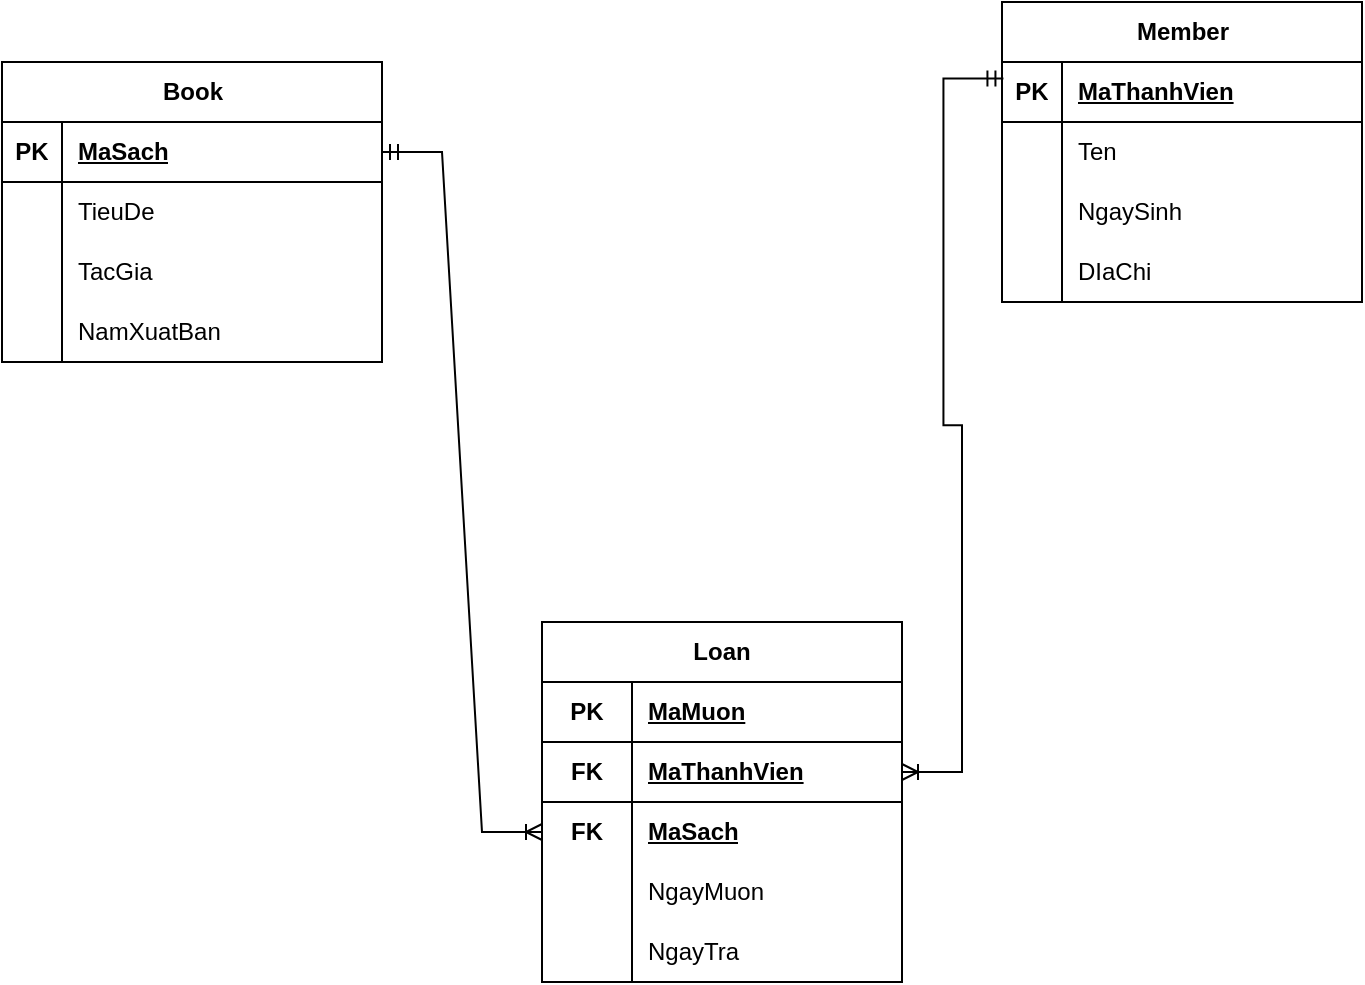 <mxfile version="24.7.12" pages="10">
  <diagram id="pu1KV1twmZK77dfX-pvK" name="bai1">
    <mxGraphModel dx="1210" dy="656" grid="1" gridSize="10" guides="1" tooltips="1" connect="1" arrows="1" fold="1" page="1" pageScale="1" pageWidth="850" pageHeight="1100" math="0" shadow="0">
      <root>
        <mxCell id="0" />
        <mxCell id="1" parent="0" />
        <mxCell id="p9RnjvWBTcWebDLcIyBs-1" value="Book" style="shape=table;startSize=30;container=1;collapsible=1;childLayout=tableLayout;fixedRows=1;rowLines=0;fontStyle=1;align=center;resizeLast=1;html=1;" vertex="1" parent="1">
          <mxGeometry x="60" y="110" width="190" height="150" as="geometry" />
        </mxCell>
        <mxCell id="p9RnjvWBTcWebDLcIyBs-2" value="" style="shape=tableRow;horizontal=0;startSize=0;swimlaneHead=0;swimlaneBody=0;fillColor=none;collapsible=0;dropTarget=0;points=[[0,0.5],[1,0.5]];portConstraint=eastwest;top=0;left=0;right=0;bottom=1;" vertex="1" parent="p9RnjvWBTcWebDLcIyBs-1">
          <mxGeometry y="30" width="190" height="30" as="geometry" />
        </mxCell>
        <mxCell id="p9RnjvWBTcWebDLcIyBs-3" value="PK" style="shape=partialRectangle;connectable=0;fillColor=none;top=0;left=0;bottom=0;right=0;fontStyle=1;overflow=hidden;whiteSpace=wrap;html=1;" vertex="1" parent="p9RnjvWBTcWebDLcIyBs-2">
          <mxGeometry width="30" height="30" as="geometry">
            <mxRectangle width="30" height="30" as="alternateBounds" />
          </mxGeometry>
        </mxCell>
        <mxCell id="p9RnjvWBTcWebDLcIyBs-4" value="MaSach" style="shape=partialRectangle;connectable=0;fillColor=none;top=0;left=0;bottom=0;right=0;align=left;spacingLeft=6;fontStyle=5;overflow=hidden;whiteSpace=wrap;html=1;" vertex="1" parent="p9RnjvWBTcWebDLcIyBs-2">
          <mxGeometry x="30" width="160" height="30" as="geometry">
            <mxRectangle width="160" height="30" as="alternateBounds" />
          </mxGeometry>
        </mxCell>
        <mxCell id="p9RnjvWBTcWebDLcIyBs-5" value="" style="shape=tableRow;horizontal=0;startSize=0;swimlaneHead=0;swimlaneBody=0;fillColor=none;collapsible=0;dropTarget=0;points=[[0,0.5],[1,0.5]];portConstraint=eastwest;top=0;left=0;right=0;bottom=0;" vertex="1" parent="p9RnjvWBTcWebDLcIyBs-1">
          <mxGeometry y="60" width="190" height="30" as="geometry" />
        </mxCell>
        <mxCell id="p9RnjvWBTcWebDLcIyBs-6" value="" style="shape=partialRectangle;connectable=0;fillColor=none;top=0;left=0;bottom=0;right=0;editable=1;overflow=hidden;whiteSpace=wrap;html=1;" vertex="1" parent="p9RnjvWBTcWebDLcIyBs-5">
          <mxGeometry width="30" height="30" as="geometry">
            <mxRectangle width="30" height="30" as="alternateBounds" />
          </mxGeometry>
        </mxCell>
        <mxCell id="p9RnjvWBTcWebDLcIyBs-7" value="TieuDe" style="shape=partialRectangle;connectable=0;fillColor=none;top=0;left=0;bottom=0;right=0;align=left;spacingLeft=6;overflow=hidden;whiteSpace=wrap;html=1;" vertex="1" parent="p9RnjvWBTcWebDLcIyBs-5">
          <mxGeometry x="30" width="160" height="30" as="geometry">
            <mxRectangle width="160" height="30" as="alternateBounds" />
          </mxGeometry>
        </mxCell>
        <mxCell id="p9RnjvWBTcWebDLcIyBs-8" value="" style="shape=tableRow;horizontal=0;startSize=0;swimlaneHead=0;swimlaneBody=0;fillColor=none;collapsible=0;dropTarget=0;points=[[0,0.5],[1,0.5]];portConstraint=eastwest;top=0;left=0;right=0;bottom=0;" vertex="1" parent="p9RnjvWBTcWebDLcIyBs-1">
          <mxGeometry y="90" width="190" height="30" as="geometry" />
        </mxCell>
        <mxCell id="p9RnjvWBTcWebDLcIyBs-9" value="" style="shape=partialRectangle;connectable=0;fillColor=none;top=0;left=0;bottom=0;right=0;editable=1;overflow=hidden;whiteSpace=wrap;html=1;" vertex="1" parent="p9RnjvWBTcWebDLcIyBs-8">
          <mxGeometry width="30" height="30" as="geometry">
            <mxRectangle width="30" height="30" as="alternateBounds" />
          </mxGeometry>
        </mxCell>
        <mxCell id="p9RnjvWBTcWebDLcIyBs-10" value="TacGia&lt;span style=&quot;white-space: pre;&quot;&gt;&#x9;&lt;/span&gt;" style="shape=partialRectangle;connectable=0;fillColor=none;top=0;left=0;bottom=0;right=0;align=left;spacingLeft=6;overflow=hidden;whiteSpace=wrap;html=1;" vertex="1" parent="p9RnjvWBTcWebDLcIyBs-8">
          <mxGeometry x="30" width="160" height="30" as="geometry">
            <mxRectangle width="160" height="30" as="alternateBounds" />
          </mxGeometry>
        </mxCell>
        <mxCell id="p9RnjvWBTcWebDLcIyBs-11" value="" style="shape=tableRow;horizontal=0;startSize=0;swimlaneHead=0;swimlaneBody=0;fillColor=none;collapsible=0;dropTarget=0;points=[[0,0.5],[1,0.5]];portConstraint=eastwest;top=0;left=0;right=0;bottom=0;" vertex="1" parent="p9RnjvWBTcWebDLcIyBs-1">
          <mxGeometry y="120" width="190" height="30" as="geometry" />
        </mxCell>
        <mxCell id="p9RnjvWBTcWebDLcIyBs-12" value="" style="shape=partialRectangle;connectable=0;fillColor=none;top=0;left=0;bottom=0;right=0;editable=1;overflow=hidden;whiteSpace=wrap;html=1;" vertex="1" parent="p9RnjvWBTcWebDLcIyBs-11">
          <mxGeometry width="30" height="30" as="geometry">
            <mxRectangle width="30" height="30" as="alternateBounds" />
          </mxGeometry>
        </mxCell>
        <mxCell id="p9RnjvWBTcWebDLcIyBs-13" value="NamXuatBan" style="shape=partialRectangle;connectable=0;fillColor=none;top=0;left=0;bottom=0;right=0;align=left;spacingLeft=6;overflow=hidden;whiteSpace=wrap;html=1;" vertex="1" parent="p9RnjvWBTcWebDLcIyBs-11">
          <mxGeometry x="30" width="160" height="30" as="geometry">
            <mxRectangle width="160" height="30" as="alternateBounds" />
          </mxGeometry>
        </mxCell>
        <mxCell id="p9RnjvWBTcWebDLcIyBs-14" value="Member" style="shape=table;startSize=30;container=1;collapsible=1;childLayout=tableLayout;fixedRows=1;rowLines=0;fontStyle=1;align=center;resizeLast=1;html=1;" vertex="1" parent="1">
          <mxGeometry x="560" y="80" width="180" height="150" as="geometry" />
        </mxCell>
        <mxCell id="p9RnjvWBTcWebDLcIyBs-15" value="" style="shape=tableRow;horizontal=0;startSize=0;swimlaneHead=0;swimlaneBody=0;fillColor=none;collapsible=0;dropTarget=0;points=[[0,0.5],[1,0.5]];portConstraint=eastwest;top=0;left=0;right=0;bottom=1;" vertex="1" parent="p9RnjvWBTcWebDLcIyBs-14">
          <mxGeometry y="30" width="180" height="30" as="geometry" />
        </mxCell>
        <mxCell id="p9RnjvWBTcWebDLcIyBs-16" value="PK" style="shape=partialRectangle;connectable=0;fillColor=none;top=0;left=0;bottom=0;right=0;fontStyle=1;overflow=hidden;whiteSpace=wrap;html=1;" vertex="1" parent="p9RnjvWBTcWebDLcIyBs-15">
          <mxGeometry width="30" height="30" as="geometry">
            <mxRectangle width="30" height="30" as="alternateBounds" />
          </mxGeometry>
        </mxCell>
        <mxCell id="p9RnjvWBTcWebDLcIyBs-17" value="MaThanhVien" style="shape=partialRectangle;connectable=0;fillColor=none;top=0;left=0;bottom=0;right=0;align=left;spacingLeft=6;fontStyle=5;overflow=hidden;whiteSpace=wrap;html=1;" vertex="1" parent="p9RnjvWBTcWebDLcIyBs-15">
          <mxGeometry x="30" width="150" height="30" as="geometry">
            <mxRectangle width="150" height="30" as="alternateBounds" />
          </mxGeometry>
        </mxCell>
        <mxCell id="p9RnjvWBTcWebDLcIyBs-18" value="" style="shape=tableRow;horizontal=0;startSize=0;swimlaneHead=0;swimlaneBody=0;fillColor=none;collapsible=0;dropTarget=0;points=[[0,0.5],[1,0.5]];portConstraint=eastwest;top=0;left=0;right=0;bottom=0;" vertex="1" parent="p9RnjvWBTcWebDLcIyBs-14">
          <mxGeometry y="60" width="180" height="30" as="geometry" />
        </mxCell>
        <mxCell id="p9RnjvWBTcWebDLcIyBs-19" value="" style="shape=partialRectangle;connectable=0;fillColor=none;top=0;left=0;bottom=0;right=0;editable=1;overflow=hidden;whiteSpace=wrap;html=1;" vertex="1" parent="p9RnjvWBTcWebDLcIyBs-18">
          <mxGeometry width="30" height="30" as="geometry">
            <mxRectangle width="30" height="30" as="alternateBounds" />
          </mxGeometry>
        </mxCell>
        <mxCell id="p9RnjvWBTcWebDLcIyBs-20" value="Ten" style="shape=partialRectangle;connectable=0;fillColor=none;top=0;left=0;bottom=0;right=0;align=left;spacingLeft=6;overflow=hidden;whiteSpace=wrap;html=1;" vertex="1" parent="p9RnjvWBTcWebDLcIyBs-18">
          <mxGeometry x="30" width="150" height="30" as="geometry">
            <mxRectangle width="150" height="30" as="alternateBounds" />
          </mxGeometry>
        </mxCell>
        <mxCell id="p9RnjvWBTcWebDLcIyBs-21" value="" style="shape=tableRow;horizontal=0;startSize=0;swimlaneHead=0;swimlaneBody=0;fillColor=none;collapsible=0;dropTarget=0;points=[[0,0.5],[1,0.5]];portConstraint=eastwest;top=0;left=0;right=0;bottom=0;" vertex="1" parent="p9RnjvWBTcWebDLcIyBs-14">
          <mxGeometry y="90" width="180" height="30" as="geometry" />
        </mxCell>
        <mxCell id="p9RnjvWBTcWebDLcIyBs-22" value="" style="shape=partialRectangle;connectable=0;fillColor=none;top=0;left=0;bottom=0;right=0;editable=1;overflow=hidden;whiteSpace=wrap;html=1;" vertex="1" parent="p9RnjvWBTcWebDLcIyBs-21">
          <mxGeometry width="30" height="30" as="geometry">
            <mxRectangle width="30" height="30" as="alternateBounds" />
          </mxGeometry>
        </mxCell>
        <mxCell id="p9RnjvWBTcWebDLcIyBs-23" value="NgaySinh" style="shape=partialRectangle;connectable=0;fillColor=none;top=0;left=0;bottom=0;right=0;align=left;spacingLeft=6;overflow=hidden;whiteSpace=wrap;html=1;" vertex="1" parent="p9RnjvWBTcWebDLcIyBs-21">
          <mxGeometry x="30" width="150" height="30" as="geometry">
            <mxRectangle width="150" height="30" as="alternateBounds" />
          </mxGeometry>
        </mxCell>
        <mxCell id="p9RnjvWBTcWebDLcIyBs-24" value="" style="shape=tableRow;horizontal=0;startSize=0;swimlaneHead=0;swimlaneBody=0;fillColor=none;collapsible=0;dropTarget=0;points=[[0,0.5],[1,0.5]];portConstraint=eastwest;top=0;left=0;right=0;bottom=0;" vertex="1" parent="p9RnjvWBTcWebDLcIyBs-14">
          <mxGeometry y="120" width="180" height="30" as="geometry" />
        </mxCell>
        <mxCell id="p9RnjvWBTcWebDLcIyBs-25" value="" style="shape=partialRectangle;connectable=0;fillColor=none;top=0;left=0;bottom=0;right=0;editable=1;overflow=hidden;whiteSpace=wrap;html=1;" vertex="1" parent="p9RnjvWBTcWebDLcIyBs-24">
          <mxGeometry width="30" height="30" as="geometry">
            <mxRectangle width="30" height="30" as="alternateBounds" />
          </mxGeometry>
        </mxCell>
        <mxCell id="p9RnjvWBTcWebDLcIyBs-26" value="DIaChi" style="shape=partialRectangle;connectable=0;fillColor=none;top=0;left=0;bottom=0;right=0;align=left;spacingLeft=6;overflow=hidden;whiteSpace=wrap;html=1;" vertex="1" parent="p9RnjvWBTcWebDLcIyBs-24">
          <mxGeometry x="30" width="150" height="30" as="geometry">
            <mxRectangle width="150" height="30" as="alternateBounds" />
          </mxGeometry>
        </mxCell>
        <mxCell id="p9RnjvWBTcWebDLcIyBs-28" value="Loan" style="shape=table;startSize=30;container=1;collapsible=1;childLayout=tableLayout;fixedRows=1;rowLines=0;fontStyle=1;align=center;resizeLast=1;html=1;whiteSpace=wrap;" vertex="1" parent="1">
          <mxGeometry x="330" y="390" width="180" height="180" as="geometry" />
        </mxCell>
        <mxCell id="IhafYf5sg4FoHK0YiFcn-1" value="" style="shape=tableRow;horizontal=0;startSize=0;swimlaneHead=0;swimlaneBody=0;fillColor=none;collapsible=0;dropTarget=0;points=[[0,0.5],[1,0.5]];portConstraint=eastwest;top=0;left=0;right=0;bottom=1;" vertex="1" parent="p9RnjvWBTcWebDLcIyBs-28">
          <mxGeometry y="30" width="180" height="30" as="geometry" />
        </mxCell>
        <mxCell id="IhafYf5sg4FoHK0YiFcn-2" value="PK" style="shape=partialRectangle;connectable=0;fillColor=none;top=0;left=0;bottom=0;right=0;fontStyle=1;overflow=hidden;whiteSpace=wrap;html=1;" vertex="1" parent="IhafYf5sg4FoHK0YiFcn-1">
          <mxGeometry width="45" height="30" as="geometry">
            <mxRectangle width="45" height="30" as="alternateBounds" />
          </mxGeometry>
        </mxCell>
        <mxCell id="IhafYf5sg4FoHK0YiFcn-3" value="MaMuon" style="shape=partialRectangle;connectable=0;fillColor=none;top=0;left=0;bottom=0;right=0;align=left;spacingLeft=6;fontStyle=5;overflow=hidden;whiteSpace=wrap;html=1;" vertex="1" parent="IhafYf5sg4FoHK0YiFcn-1">
          <mxGeometry x="45" width="135" height="30" as="geometry">
            <mxRectangle width="135" height="30" as="alternateBounds" />
          </mxGeometry>
        </mxCell>
        <mxCell id="p9RnjvWBTcWebDLcIyBs-32" value="" style="shape=tableRow;horizontal=0;startSize=0;swimlaneHead=0;swimlaneBody=0;fillColor=none;collapsible=0;dropTarget=0;points=[[0,0.5],[1,0.5]];portConstraint=eastwest;top=0;left=0;right=0;bottom=1;html=1;" vertex="1" parent="p9RnjvWBTcWebDLcIyBs-28">
          <mxGeometry y="60" width="180" height="30" as="geometry" />
        </mxCell>
        <mxCell id="p9RnjvWBTcWebDLcIyBs-33" value="FK" style="shape=partialRectangle;connectable=0;fillColor=none;top=0;left=0;bottom=0;right=0;fontStyle=1;overflow=hidden;html=1;whiteSpace=wrap;" vertex="1" parent="p9RnjvWBTcWebDLcIyBs-32">
          <mxGeometry width="45" height="30" as="geometry">
            <mxRectangle width="45" height="30" as="alternateBounds" />
          </mxGeometry>
        </mxCell>
        <mxCell id="p9RnjvWBTcWebDLcIyBs-34" value="MaThanhVien" style="shape=partialRectangle;connectable=0;fillColor=none;top=0;left=0;bottom=0;right=0;align=left;spacingLeft=6;fontStyle=5;overflow=hidden;html=1;whiteSpace=wrap;" vertex="1" parent="p9RnjvWBTcWebDLcIyBs-32">
          <mxGeometry x="45" width="135" height="30" as="geometry">
            <mxRectangle width="135" height="30" as="alternateBounds" />
          </mxGeometry>
        </mxCell>
        <mxCell id="p9RnjvWBTcWebDLcIyBs-29" value="" style="shape=tableRow;horizontal=0;startSize=0;swimlaneHead=0;swimlaneBody=0;fillColor=none;collapsible=0;dropTarget=0;points=[[0,0.5],[1,0.5]];portConstraint=eastwest;top=0;left=0;right=0;bottom=0;html=1;" vertex="1" parent="p9RnjvWBTcWebDLcIyBs-28">
          <mxGeometry y="90" width="180" height="30" as="geometry" />
        </mxCell>
        <mxCell id="p9RnjvWBTcWebDLcIyBs-30" value="FK" style="shape=partialRectangle;connectable=0;fillColor=none;top=0;left=0;bottom=0;right=0;fontStyle=1;overflow=hidden;html=1;whiteSpace=wrap;" vertex="1" parent="p9RnjvWBTcWebDLcIyBs-29">
          <mxGeometry width="45" height="30" as="geometry">
            <mxRectangle width="45" height="30" as="alternateBounds" />
          </mxGeometry>
        </mxCell>
        <mxCell id="p9RnjvWBTcWebDLcIyBs-31" value="MaSach" style="shape=partialRectangle;connectable=0;fillColor=none;top=0;left=0;bottom=0;right=0;align=left;spacingLeft=6;fontStyle=5;overflow=hidden;html=1;whiteSpace=wrap;" vertex="1" parent="p9RnjvWBTcWebDLcIyBs-29">
          <mxGeometry x="45" width="135" height="30" as="geometry">
            <mxRectangle width="135" height="30" as="alternateBounds" />
          </mxGeometry>
        </mxCell>
        <mxCell id="p9RnjvWBTcWebDLcIyBs-38" value="" style="shape=tableRow;horizontal=0;startSize=0;swimlaneHead=0;swimlaneBody=0;fillColor=none;collapsible=0;dropTarget=0;points=[[0,0.5],[1,0.5]];portConstraint=eastwest;top=0;left=0;right=0;bottom=0;html=1;" vertex="1" parent="p9RnjvWBTcWebDLcIyBs-28">
          <mxGeometry y="120" width="180" height="30" as="geometry" />
        </mxCell>
        <mxCell id="p9RnjvWBTcWebDLcIyBs-39" value="" style="shape=partialRectangle;connectable=0;fillColor=none;top=0;left=0;bottom=0;right=0;editable=1;overflow=hidden;html=1;whiteSpace=wrap;" vertex="1" parent="p9RnjvWBTcWebDLcIyBs-38">
          <mxGeometry width="45" height="30" as="geometry">
            <mxRectangle width="45" height="30" as="alternateBounds" />
          </mxGeometry>
        </mxCell>
        <mxCell id="p9RnjvWBTcWebDLcIyBs-40" value="NgayMuon" style="shape=partialRectangle;connectable=0;fillColor=none;top=0;left=0;bottom=0;right=0;align=left;spacingLeft=6;overflow=hidden;html=1;whiteSpace=wrap;" vertex="1" parent="p9RnjvWBTcWebDLcIyBs-38">
          <mxGeometry x="45" width="135" height="30" as="geometry">
            <mxRectangle width="135" height="30" as="alternateBounds" />
          </mxGeometry>
        </mxCell>
        <mxCell id="p9RnjvWBTcWebDLcIyBs-41" style="shape=tableRow;horizontal=0;startSize=0;swimlaneHead=0;swimlaneBody=0;fillColor=none;collapsible=0;dropTarget=0;points=[[0,0.5],[1,0.5]];portConstraint=eastwest;top=0;left=0;right=0;bottom=0;html=1;" vertex="1" parent="p9RnjvWBTcWebDLcIyBs-28">
          <mxGeometry y="150" width="180" height="30" as="geometry" />
        </mxCell>
        <mxCell id="p9RnjvWBTcWebDLcIyBs-42" style="shape=partialRectangle;connectable=0;fillColor=none;top=0;left=0;bottom=0;right=0;editable=1;overflow=hidden;html=1;whiteSpace=wrap;" vertex="1" parent="p9RnjvWBTcWebDLcIyBs-41">
          <mxGeometry width="45" height="30" as="geometry">
            <mxRectangle width="45" height="30" as="alternateBounds" />
          </mxGeometry>
        </mxCell>
        <mxCell id="p9RnjvWBTcWebDLcIyBs-43" value="NgayTra" style="shape=partialRectangle;connectable=0;fillColor=none;top=0;left=0;bottom=0;right=0;align=left;spacingLeft=6;overflow=hidden;html=1;whiteSpace=wrap;" vertex="1" parent="p9RnjvWBTcWebDLcIyBs-41">
          <mxGeometry x="45" width="135" height="30" as="geometry">
            <mxRectangle width="135" height="30" as="alternateBounds" />
          </mxGeometry>
        </mxCell>
        <mxCell id="IhafYf5sg4FoHK0YiFcn-5" value="" style="edgeStyle=entityRelationEdgeStyle;fontSize=12;html=1;endArrow=ERoneToMany;startArrow=ERmandOne;rounded=0;startFill=0;" edge="1" parent="1" source="p9RnjvWBTcWebDLcIyBs-2" target="p9RnjvWBTcWebDLcIyBs-29">
          <mxGeometry width="100" height="100" relative="1" as="geometry">
            <mxPoint x="180" y="390" as="sourcePoint" />
            <mxPoint x="280" y="290" as="targetPoint" />
          </mxGeometry>
        </mxCell>
        <mxCell id="IhafYf5sg4FoHK0YiFcn-6" value="" style="edgeStyle=entityRelationEdgeStyle;fontSize=12;html=1;endArrow=ERoneToMany;startArrow=ERmandOne;rounded=0;startFill=0;exitX=0.004;exitY=0.276;exitDx=0;exitDy=0;exitPerimeter=0;" edge="1" parent="1" source="p9RnjvWBTcWebDLcIyBs-15" target="p9RnjvWBTcWebDLcIyBs-32">
          <mxGeometry width="100" height="100" relative="1" as="geometry">
            <mxPoint x="580" y="150" as="sourcePoint" />
            <mxPoint x="660" y="490" as="targetPoint" />
          </mxGeometry>
        </mxCell>
      </root>
    </mxGraphModel>
  </diagram>
  <diagram id="9syacGqW5rCw4hKaXXhs" name="bai2">
    <mxGraphModel dx="1210" dy="656" grid="1" gridSize="10" guides="1" tooltips="1" connect="1" arrows="1" fold="1" page="1" pageScale="1" pageWidth="850" pageHeight="1100" math="0" shadow="0">
      <root>
        <mxCell id="0" />
        <mxCell id="1" parent="0" />
        <mxCell id="ERvZUlRW2JhxZgFstH9i-1" value="Student" style="shape=table;startSize=30;container=1;collapsible=1;childLayout=tableLayout;fixedRows=1;rowLines=0;fontStyle=1;align=center;resizeLast=1;html=1;" vertex="1" parent="1">
          <mxGeometry x="100" y="110" width="180" height="150" as="geometry" />
        </mxCell>
        <mxCell id="ERvZUlRW2JhxZgFstH9i-2" value="" style="shape=tableRow;horizontal=0;startSize=0;swimlaneHead=0;swimlaneBody=0;fillColor=none;collapsible=0;dropTarget=0;points=[[0,0.5],[1,0.5]];portConstraint=eastwest;top=0;left=0;right=0;bottom=1;" vertex="1" parent="ERvZUlRW2JhxZgFstH9i-1">
          <mxGeometry y="30" width="180" height="30" as="geometry" />
        </mxCell>
        <mxCell id="ERvZUlRW2JhxZgFstH9i-3" value="PK" style="shape=partialRectangle;connectable=0;fillColor=none;top=0;left=0;bottom=0;right=0;fontStyle=1;overflow=hidden;whiteSpace=wrap;html=1;" vertex="1" parent="ERvZUlRW2JhxZgFstH9i-2">
          <mxGeometry width="30" height="30" as="geometry">
            <mxRectangle width="30" height="30" as="alternateBounds" />
          </mxGeometry>
        </mxCell>
        <mxCell id="ERvZUlRW2JhxZgFstH9i-4" value="MaSinhVien" style="shape=partialRectangle;connectable=0;fillColor=none;top=0;left=0;bottom=0;right=0;align=left;spacingLeft=6;fontStyle=5;overflow=hidden;whiteSpace=wrap;html=1;" vertex="1" parent="ERvZUlRW2JhxZgFstH9i-2">
          <mxGeometry x="30" width="150" height="30" as="geometry">
            <mxRectangle width="150" height="30" as="alternateBounds" />
          </mxGeometry>
        </mxCell>
        <mxCell id="ERvZUlRW2JhxZgFstH9i-5" value="" style="shape=tableRow;horizontal=0;startSize=0;swimlaneHead=0;swimlaneBody=0;fillColor=none;collapsible=0;dropTarget=0;points=[[0,0.5],[1,0.5]];portConstraint=eastwest;top=0;left=0;right=0;bottom=0;" vertex="1" parent="ERvZUlRW2JhxZgFstH9i-1">
          <mxGeometry y="60" width="180" height="30" as="geometry" />
        </mxCell>
        <mxCell id="ERvZUlRW2JhxZgFstH9i-6" value="" style="shape=partialRectangle;connectable=0;fillColor=none;top=0;left=0;bottom=0;right=0;editable=1;overflow=hidden;whiteSpace=wrap;html=1;" vertex="1" parent="ERvZUlRW2JhxZgFstH9i-5">
          <mxGeometry width="30" height="30" as="geometry">
            <mxRectangle width="30" height="30" as="alternateBounds" />
          </mxGeometry>
        </mxCell>
        <mxCell id="ERvZUlRW2JhxZgFstH9i-7" value="TenSinhVien" style="shape=partialRectangle;connectable=0;fillColor=none;top=0;left=0;bottom=0;right=0;align=left;spacingLeft=6;overflow=hidden;whiteSpace=wrap;html=1;" vertex="1" parent="ERvZUlRW2JhxZgFstH9i-5">
          <mxGeometry x="30" width="150" height="30" as="geometry">
            <mxRectangle width="150" height="30" as="alternateBounds" />
          </mxGeometry>
        </mxCell>
        <mxCell id="ERvZUlRW2JhxZgFstH9i-8" value="" style="shape=tableRow;horizontal=0;startSize=0;swimlaneHead=0;swimlaneBody=0;fillColor=none;collapsible=0;dropTarget=0;points=[[0,0.5],[1,0.5]];portConstraint=eastwest;top=0;left=0;right=0;bottom=0;" vertex="1" parent="ERvZUlRW2JhxZgFstH9i-1">
          <mxGeometry y="90" width="180" height="30" as="geometry" />
        </mxCell>
        <mxCell id="ERvZUlRW2JhxZgFstH9i-9" value="" style="shape=partialRectangle;connectable=0;fillColor=none;top=0;left=0;bottom=0;right=0;editable=1;overflow=hidden;whiteSpace=wrap;html=1;" vertex="1" parent="ERvZUlRW2JhxZgFstH9i-8">
          <mxGeometry width="30" height="30" as="geometry">
            <mxRectangle width="30" height="30" as="alternateBounds" />
          </mxGeometry>
        </mxCell>
        <mxCell id="ERvZUlRW2JhxZgFstH9i-10" value="NgaySinh" style="shape=partialRectangle;connectable=0;fillColor=none;top=0;left=0;bottom=0;right=0;align=left;spacingLeft=6;overflow=hidden;whiteSpace=wrap;html=1;" vertex="1" parent="ERvZUlRW2JhxZgFstH9i-8">
          <mxGeometry x="30" width="150" height="30" as="geometry">
            <mxRectangle width="150" height="30" as="alternateBounds" />
          </mxGeometry>
        </mxCell>
        <mxCell id="ERvZUlRW2JhxZgFstH9i-11" value="" style="shape=tableRow;horizontal=0;startSize=0;swimlaneHead=0;swimlaneBody=0;fillColor=none;collapsible=0;dropTarget=0;points=[[0,0.5],[1,0.5]];portConstraint=eastwest;top=0;left=0;right=0;bottom=0;" vertex="1" parent="ERvZUlRW2JhxZgFstH9i-1">
          <mxGeometry y="120" width="180" height="30" as="geometry" />
        </mxCell>
        <mxCell id="ERvZUlRW2JhxZgFstH9i-12" value="" style="shape=partialRectangle;connectable=0;fillColor=none;top=0;left=0;bottom=0;right=0;editable=1;overflow=hidden;whiteSpace=wrap;html=1;" vertex="1" parent="ERvZUlRW2JhxZgFstH9i-11">
          <mxGeometry width="30" height="30" as="geometry">
            <mxRectangle width="30" height="30" as="alternateBounds" />
          </mxGeometry>
        </mxCell>
        <mxCell id="ERvZUlRW2JhxZgFstH9i-13" value="DiaChi" style="shape=partialRectangle;connectable=0;fillColor=none;top=0;left=0;bottom=0;right=0;align=left;spacingLeft=6;overflow=hidden;whiteSpace=wrap;html=1;" vertex="1" parent="ERvZUlRW2JhxZgFstH9i-11">
          <mxGeometry x="30" width="150" height="30" as="geometry">
            <mxRectangle width="150" height="30" as="alternateBounds" />
          </mxGeometry>
        </mxCell>
        <mxCell id="ERvZUlRW2JhxZgFstH9i-14" value="Course" style="shape=table;startSize=30;container=1;collapsible=1;childLayout=tableLayout;fixedRows=1;rowLines=0;fontStyle=1;align=center;resizeLast=1;html=1;" vertex="1" parent="1">
          <mxGeometry x="530" y="130" width="180" height="120" as="geometry" />
        </mxCell>
        <mxCell id="ERvZUlRW2JhxZgFstH9i-15" value="" style="shape=tableRow;horizontal=0;startSize=0;swimlaneHead=0;swimlaneBody=0;fillColor=none;collapsible=0;dropTarget=0;points=[[0,0.5],[1,0.5]];portConstraint=eastwest;top=0;left=0;right=0;bottom=1;" vertex="1" parent="ERvZUlRW2JhxZgFstH9i-14">
          <mxGeometry y="30" width="180" height="30" as="geometry" />
        </mxCell>
        <mxCell id="ERvZUlRW2JhxZgFstH9i-16" value="PK" style="shape=partialRectangle;connectable=0;fillColor=none;top=0;left=0;bottom=0;right=0;fontStyle=1;overflow=hidden;whiteSpace=wrap;html=1;" vertex="1" parent="ERvZUlRW2JhxZgFstH9i-15">
          <mxGeometry width="30" height="30" as="geometry">
            <mxRectangle width="30" height="30" as="alternateBounds" />
          </mxGeometry>
        </mxCell>
        <mxCell id="ERvZUlRW2JhxZgFstH9i-17" value="MaKhoaHoc" style="shape=partialRectangle;connectable=0;fillColor=none;top=0;left=0;bottom=0;right=0;align=left;spacingLeft=6;fontStyle=5;overflow=hidden;whiteSpace=wrap;html=1;" vertex="1" parent="ERvZUlRW2JhxZgFstH9i-15">
          <mxGeometry x="30" width="150" height="30" as="geometry">
            <mxRectangle width="150" height="30" as="alternateBounds" />
          </mxGeometry>
        </mxCell>
        <mxCell id="ERvZUlRW2JhxZgFstH9i-18" value="" style="shape=tableRow;horizontal=0;startSize=0;swimlaneHead=0;swimlaneBody=0;fillColor=none;collapsible=0;dropTarget=0;points=[[0,0.5],[1,0.5]];portConstraint=eastwest;top=0;left=0;right=0;bottom=0;" vertex="1" parent="ERvZUlRW2JhxZgFstH9i-14">
          <mxGeometry y="60" width="180" height="30" as="geometry" />
        </mxCell>
        <mxCell id="ERvZUlRW2JhxZgFstH9i-19" value="" style="shape=partialRectangle;connectable=0;fillColor=none;top=0;left=0;bottom=0;right=0;editable=1;overflow=hidden;whiteSpace=wrap;html=1;" vertex="1" parent="ERvZUlRW2JhxZgFstH9i-18">
          <mxGeometry width="30" height="30" as="geometry">
            <mxRectangle width="30" height="30" as="alternateBounds" />
          </mxGeometry>
        </mxCell>
        <mxCell id="ERvZUlRW2JhxZgFstH9i-20" value="TenKhoaHoc" style="shape=partialRectangle;connectable=0;fillColor=none;top=0;left=0;bottom=0;right=0;align=left;spacingLeft=6;overflow=hidden;whiteSpace=wrap;html=1;" vertex="1" parent="ERvZUlRW2JhxZgFstH9i-18">
          <mxGeometry x="30" width="150" height="30" as="geometry">
            <mxRectangle width="150" height="30" as="alternateBounds" />
          </mxGeometry>
        </mxCell>
        <mxCell id="ERvZUlRW2JhxZgFstH9i-21" value="" style="shape=tableRow;horizontal=0;startSize=0;swimlaneHead=0;swimlaneBody=0;fillColor=none;collapsible=0;dropTarget=0;points=[[0,0.5],[1,0.5]];portConstraint=eastwest;top=0;left=0;right=0;bottom=0;" vertex="1" parent="ERvZUlRW2JhxZgFstH9i-14">
          <mxGeometry y="90" width="180" height="30" as="geometry" />
        </mxCell>
        <mxCell id="ERvZUlRW2JhxZgFstH9i-22" value="" style="shape=partialRectangle;connectable=0;fillColor=none;top=0;left=0;bottom=0;right=0;editable=1;overflow=hidden;whiteSpace=wrap;html=1;" vertex="1" parent="ERvZUlRW2JhxZgFstH9i-21">
          <mxGeometry width="30" height="30" as="geometry">
            <mxRectangle width="30" height="30" as="alternateBounds" />
          </mxGeometry>
        </mxCell>
        <mxCell id="ERvZUlRW2JhxZgFstH9i-23" value="SoTinChi" style="shape=partialRectangle;connectable=0;fillColor=none;top=0;left=0;bottom=0;right=0;align=left;spacingLeft=6;overflow=hidden;whiteSpace=wrap;html=1;" vertex="1" parent="ERvZUlRW2JhxZgFstH9i-21">
          <mxGeometry x="30" width="150" height="30" as="geometry">
            <mxRectangle width="150" height="30" as="alternateBounds" />
          </mxGeometry>
        </mxCell>
        <mxCell id="VTDM3b1uUQXxKQOVjOLO-1" value="Enrollment" style="shape=table;startSize=30;container=1;collapsible=1;childLayout=tableLayout;fixedRows=1;rowLines=0;fontStyle=1;align=center;resizeLast=1;html=1;whiteSpace=wrap;" vertex="1" parent="1">
          <mxGeometry x="340" y="420" width="180" height="180" as="geometry" />
        </mxCell>
        <mxCell id="VTDM3b1uUQXxKQOVjOLO-2" value="" style="shape=tableRow;horizontal=0;startSize=0;swimlaneHead=0;swimlaneBody=0;fillColor=none;collapsible=0;dropTarget=0;points=[[0,0.5],[1,0.5]];portConstraint=eastwest;top=0;left=0;right=0;bottom=1;" vertex="1" parent="VTDM3b1uUQXxKQOVjOLO-1">
          <mxGeometry y="30" width="180" height="30" as="geometry" />
        </mxCell>
        <mxCell id="VTDM3b1uUQXxKQOVjOLO-3" value="PK" style="shape=partialRectangle;connectable=0;fillColor=none;top=0;left=0;bottom=0;right=0;fontStyle=1;overflow=hidden;whiteSpace=wrap;html=1;" vertex="1" parent="VTDM3b1uUQXxKQOVjOLO-2">
          <mxGeometry width="45" height="30" as="geometry">
            <mxRectangle width="45" height="30" as="alternateBounds" />
          </mxGeometry>
        </mxCell>
        <mxCell id="VTDM3b1uUQXxKQOVjOLO-4" value="MaDangKy" style="shape=partialRectangle;connectable=0;fillColor=none;top=0;left=0;bottom=0;right=0;align=left;spacingLeft=6;fontStyle=5;overflow=hidden;whiteSpace=wrap;html=1;" vertex="1" parent="VTDM3b1uUQXxKQOVjOLO-2">
          <mxGeometry x="45" width="135" height="30" as="geometry">
            <mxRectangle width="135" height="30" as="alternateBounds" />
          </mxGeometry>
        </mxCell>
        <mxCell id="VTDM3b1uUQXxKQOVjOLO-5" value="" style="shape=tableRow;horizontal=0;startSize=0;swimlaneHead=0;swimlaneBody=0;fillColor=none;collapsible=0;dropTarget=0;points=[[0,0.5],[1,0.5]];portConstraint=eastwest;top=0;left=0;right=0;bottom=1;html=1;" vertex="1" parent="VTDM3b1uUQXxKQOVjOLO-1">
          <mxGeometry y="60" width="180" height="30" as="geometry" />
        </mxCell>
        <mxCell id="VTDM3b1uUQXxKQOVjOLO-6" value="FK" style="shape=partialRectangle;connectable=0;fillColor=none;top=0;left=0;bottom=0;right=0;fontStyle=1;overflow=hidden;html=1;whiteSpace=wrap;" vertex="1" parent="VTDM3b1uUQXxKQOVjOLO-5">
          <mxGeometry width="45" height="30" as="geometry">
            <mxRectangle width="45" height="30" as="alternateBounds" />
          </mxGeometry>
        </mxCell>
        <mxCell id="VTDM3b1uUQXxKQOVjOLO-7" value="MaSinhVien" style="shape=partialRectangle;connectable=0;fillColor=none;top=0;left=0;bottom=0;right=0;align=left;spacingLeft=6;fontStyle=5;overflow=hidden;html=1;whiteSpace=wrap;" vertex="1" parent="VTDM3b1uUQXxKQOVjOLO-5">
          <mxGeometry x="45" width="135" height="30" as="geometry">
            <mxRectangle width="135" height="30" as="alternateBounds" />
          </mxGeometry>
        </mxCell>
        <mxCell id="VTDM3b1uUQXxKQOVjOLO-8" value="" style="shape=tableRow;horizontal=0;startSize=0;swimlaneHead=0;swimlaneBody=0;fillColor=none;collapsible=0;dropTarget=0;points=[[0,0.5],[1,0.5]];portConstraint=eastwest;top=0;left=0;right=0;bottom=0;html=1;" vertex="1" parent="VTDM3b1uUQXxKQOVjOLO-1">
          <mxGeometry y="90" width="180" height="30" as="geometry" />
        </mxCell>
        <mxCell id="VTDM3b1uUQXxKQOVjOLO-9" value="FK" style="shape=partialRectangle;connectable=0;fillColor=none;top=0;left=0;bottom=0;right=0;fontStyle=1;overflow=hidden;html=1;whiteSpace=wrap;" vertex="1" parent="VTDM3b1uUQXxKQOVjOLO-8">
          <mxGeometry width="45" height="30" as="geometry">
            <mxRectangle width="45" height="30" as="alternateBounds" />
          </mxGeometry>
        </mxCell>
        <mxCell id="VTDM3b1uUQXxKQOVjOLO-10" value="MaKhoaHoc" style="shape=partialRectangle;connectable=0;fillColor=none;top=0;left=0;bottom=0;right=0;align=left;spacingLeft=6;fontStyle=5;overflow=hidden;html=1;whiteSpace=wrap;" vertex="1" parent="VTDM3b1uUQXxKQOVjOLO-8">
          <mxGeometry x="45" width="135" height="30" as="geometry">
            <mxRectangle width="135" height="30" as="alternateBounds" />
          </mxGeometry>
        </mxCell>
        <mxCell id="VTDM3b1uUQXxKQOVjOLO-11" value="" style="shape=tableRow;horizontal=0;startSize=0;swimlaneHead=0;swimlaneBody=0;fillColor=none;collapsible=0;dropTarget=0;points=[[0,0.5],[1,0.5]];portConstraint=eastwest;top=0;left=0;right=0;bottom=0;html=1;" vertex="1" parent="VTDM3b1uUQXxKQOVjOLO-1">
          <mxGeometry y="120" width="180" height="30" as="geometry" />
        </mxCell>
        <mxCell id="VTDM3b1uUQXxKQOVjOLO-12" value="" style="shape=partialRectangle;connectable=0;fillColor=none;top=0;left=0;bottom=0;right=0;editable=1;overflow=hidden;html=1;whiteSpace=wrap;" vertex="1" parent="VTDM3b1uUQXxKQOVjOLO-11">
          <mxGeometry width="45" height="30" as="geometry">
            <mxRectangle width="45" height="30" as="alternateBounds" />
          </mxGeometry>
        </mxCell>
        <mxCell id="VTDM3b1uUQXxKQOVjOLO-13" value="NgayDangKy" style="shape=partialRectangle;connectable=0;fillColor=none;top=0;left=0;bottom=0;right=0;align=left;spacingLeft=6;overflow=hidden;html=1;whiteSpace=wrap;" vertex="1" parent="VTDM3b1uUQXxKQOVjOLO-11">
          <mxGeometry x="45" width="135" height="30" as="geometry">
            <mxRectangle width="135" height="30" as="alternateBounds" />
          </mxGeometry>
        </mxCell>
        <mxCell id="VTDM3b1uUQXxKQOVjOLO-14" style="shape=tableRow;horizontal=0;startSize=0;swimlaneHead=0;swimlaneBody=0;fillColor=none;collapsible=0;dropTarget=0;points=[[0,0.5],[1,0.5]];portConstraint=eastwest;top=0;left=0;right=0;bottom=0;html=1;" vertex="1" parent="VTDM3b1uUQXxKQOVjOLO-1">
          <mxGeometry y="150" width="180" height="30" as="geometry" />
        </mxCell>
        <mxCell id="VTDM3b1uUQXxKQOVjOLO-15" style="shape=partialRectangle;connectable=0;fillColor=none;top=0;left=0;bottom=0;right=0;editable=1;overflow=hidden;html=1;whiteSpace=wrap;" vertex="1" parent="VTDM3b1uUQXxKQOVjOLO-14">
          <mxGeometry width="45" height="30" as="geometry">
            <mxRectangle width="45" height="30" as="alternateBounds" />
          </mxGeometry>
        </mxCell>
        <mxCell id="VTDM3b1uUQXxKQOVjOLO-16" value="Diem" style="shape=partialRectangle;connectable=0;fillColor=none;top=0;left=0;bottom=0;right=0;align=left;spacingLeft=6;overflow=hidden;html=1;whiteSpace=wrap;" vertex="1" parent="VTDM3b1uUQXxKQOVjOLO-14">
          <mxGeometry x="45" width="135" height="30" as="geometry">
            <mxRectangle width="135" height="30" as="alternateBounds" />
          </mxGeometry>
        </mxCell>
        <mxCell id="PoyX9uBBc5pGxm8Qc7RD-1" value="" style="edgeStyle=entityRelationEdgeStyle;fontSize=12;html=1;endArrow=ERoneToMany;startArrow=ERmandOne;rounded=0;startFill=0;" edge="1" parent="1" source="ERvZUlRW2JhxZgFstH9i-2" target="VTDM3b1uUQXxKQOVjOLO-5">
          <mxGeometry width="100" height="100" relative="1" as="geometry">
            <mxPoint x="250" y="155" as="sourcePoint" />
            <mxPoint x="330" y="495" as="targetPoint" />
          </mxGeometry>
        </mxCell>
        <mxCell id="PoyX9uBBc5pGxm8Qc7RD-2" value="" style="edgeStyle=entityRelationEdgeStyle;fontSize=12;html=1;endArrow=ERoneToMany;startArrow=ERmandOne;rounded=0;startFill=0;" edge="1" parent="1" source="ERvZUlRW2JhxZgFstH9i-15" target="VTDM3b1uUQXxKQOVjOLO-8">
          <mxGeometry width="100" height="100" relative="1" as="geometry">
            <mxPoint x="260" y="165" as="sourcePoint" />
            <mxPoint x="340" y="505" as="targetPoint" />
          </mxGeometry>
        </mxCell>
      </root>
    </mxGraphModel>
  </diagram>
  <diagram name="bai3" id="lEsOio4hIdVAissXl25h">
    <mxGraphModel dx="1210" dy="656" grid="1" gridSize="10" guides="1" tooltips="1" connect="1" arrows="1" fold="1" page="1" pageScale="1" pageWidth="850" pageHeight="1100" math="0" shadow="0">
      <root>
        <mxCell id="0" />
        <mxCell id="1" parent="0" />
        <mxCell id="Ps6MKYHAsyIBDzFYwpws-1" value="Project" style="shape=table;startSize=30;container=1;collapsible=1;childLayout=tableLayout;fixedRows=1;rowLines=0;fontStyle=1;align=center;resizeLast=1;html=1;" vertex="1" parent="1">
          <mxGeometry x="50" y="100" width="180" height="150" as="geometry" />
        </mxCell>
        <mxCell id="Ps6MKYHAsyIBDzFYwpws-2" value="" style="shape=tableRow;horizontal=0;startSize=0;swimlaneHead=0;swimlaneBody=0;fillColor=none;collapsible=0;dropTarget=0;points=[[0,0.5],[1,0.5]];portConstraint=eastwest;top=0;left=0;right=0;bottom=1;" vertex="1" parent="Ps6MKYHAsyIBDzFYwpws-1">
          <mxGeometry y="30" width="180" height="30" as="geometry" />
        </mxCell>
        <mxCell id="Ps6MKYHAsyIBDzFYwpws-3" value="PK" style="shape=partialRectangle;connectable=0;fillColor=none;top=0;left=0;bottom=0;right=0;fontStyle=1;overflow=hidden;whiteSpace=wrap;html=1;" vertex="1" parent="Ps6MKYHAsyIBDzFYwpws-2">
          <mxGeometry width="30" height="30" as="geometry">
            <mxRectangle width="30" height="30" as="alternateBounds" />
          </mxGeometry>
        </mxCell>
        <mxCell id="Ps6MKYHAsyIBDzFYwpws-4" value="MaDuAn" style="shape=partialRectangle;connectable=0;fillColor=none;top=0;left=0;bottom=0;right=0;align=left;spacingLeft=6;fontStyle=5;overflow=hidden;whiteSpace=wrap;html=1;" vertex="1" parent="Ps6MKYHAsyIBDzFYwpws-2">
          <mxGeometry x="30" width="150" height="30" as="geometry">
            <mxRectangle width="150" height="30" as="alternateBounds" />
          </mxGeometry>
        </mxCell>
        <mxCell id="Ps6MKYHAsyIBDzFYwpws-5" value="" style="shape=tableRow;horizontal=0;startSize=0;swimlaneHead=0;swimlaneBody=0;fillColor=none;collapsible=0;dropTarget=0;points=[[0,0.5],[1,0.5]];portConstraint=eastwest;top=0;left=0;right=0;bottom=0;" vertex="1" parent="Ps6MKYHAsyIBDzFYwpws-1">
          <mxGeometry y="60" width="180" height="30" as="geometry" />
        </mxCell>
        <mxCell id="Ps6MKYHAsyIBDzFYwpws-6" value="" style="shape=partialRectangle;connectable=0;fillColor=none;top=0;left=0;bottom=0;right=0;editable=1;overflow=hidden;whiteSpace=wrap;html=1;" vertex="1" parent="Ps6MKYHAsyIBDzFYwpws-5">
          <mxGeometry width="30" height="30" as="geometry">
            <mxRectangle width="30" height="30" as="alternateBounds" />
          </mxGeometry>
        </mxCell>
        <mxCell id="Ps6MKYHAsyIBDzFYwpws-7" value="TenDuAn" style="shape=partialRectangle;connectable=0;fillColor=none;top=0;left=0;bottom=0;right=0;align=left;spacingLeft=6;overflow=hidden;whiteSpace=wrap;html=1;" vertex="1" parent="Ps6MKYHAsyIBDzFYwpws-5">
          <mxGeometry x="30" width="150" height="30" as="geometry">
            <mxRectangle width="150" height="30" as="alternateBounds" />
          </mxGeometry>
        </mxCell>
        <mxCell id="Ps6MKYHAsyIBDzFYwpws-8" value="" style="shape=tableRow;horizontal=0;startSize=0;swimlaneHead=0;swimlaneBody=0;fillColor=none;collapsible=0;dropTarget=0;points=[[0,0.5],[1,0.5]];portConstraint=eastwest;top=0;left=0;right=0;bottom=0;" vertex="1" parent="Ps6MKYHAsyIBDzFYwpws-1">
          <mxGeometry y="90" width="180" height="30" as="geometry" />
        </mxCell>
        <mxCell id="Ps6MKYHAsyIBDzFYwpws-9" value="" style="shape=partialRectangle;connectable=0;fillColor=none;top=0;left=0;bottom=0;right=0;editable=1;overflow=hidden;whiteSpace=wrap;html=1;" vertex="1" parent="Ps6MKYHAsyIBDzFYwpws-8">
          <mxGeometry width="30" height="30" as="geometry">
            <mxRectangle width="30" height="30" as="alternateBounds" />
          </mxGeometry>
        </mxCell>
        <mxCell id="Ps6MKYHAsyIBDzFYwpws-10" value="NgayBatDau" style="shape=partialRectangle;connectable=0;fillColor=none;top=0;left=0;bottom=0;right=0;align=left;spacingLeft=6;overflow=hidden;whiteSpace=wrap;html=1;" vertex="1" parent="Ps6MKYHAsyIBDzFYwpws-8">
          <mxGeometry x="30" width="150" height="30" as="geometry">
            <mxRectangle width="150" height="30" as="alternateBounds" />
          </mxGeometry>
        </mxCell>
        <mxCell id="Ps6MKYHAsyIBDzFYwpws-11" value="" style="shape=tableRow;horizontal=0;startSize=0;swimlaneHead=0;swimlaneBody=0;fillColor=none;collapsible=0;dropTarget=0;points=[[0,0.5],[1,0.5]];portConstraint=eastwest;top=0;left=0;right=0;bottom=0;" vertex="1" parent="Ps6MKYHAsyIBDzFYwpws-1">
          <mxGeometry y="120" width="180" height="30" as="geometry" />
        </mxCell>
        <mxCell id="Ps6MKYHAsyIBDzFYwpws-12" value="" style="shape=partialRectangle;connectable=0;fillColor=none;top=0;left=0;bottom=0;right=0;editable=1;overflow=hidden;whiteSpace=wrap;html=1;" vertex="1" parent="Ps6MKYHAsyIBDzFYwpws-11">
          <mxGeometry width="30" height="30" as="geometry">
            <mxRectangle width="30" height="30" as="alternateBounds" />
          </mxGeometry>
        </mxCell>
        <mxCell id="Ps6MKYHAsyIBDzFYwpws-13" value="NgayKetThuc" style="shape=partialRectangle;connectable=0;fillColor=none;top=0;left=0;bottom=0;right=0;align=left;spacingLeft=6;overflow=hidden;whiteSpace=wrap;html=1;" vertex="1" parent="Ps6MKYHAsyIBDzFYwpws-11">
          <mxGeometry x="30" width="150" height="30" as="geometry">
            <mxRectangle width="150" height="30" as="alternateBounds" />
          </mxGeometry>
        </mxCell>
        <mxCell id="Ps6MKYHAsyIBDzFYwpws-14" value="Employee" style="shape=table;startSize=30;container=1;collapsible=1;childLayout=tableLayout;fixedRows=1;rowLines=0;fontStyle=1;align=center;resizeLast=1;html=1;" vertex="1" parent="1">
          <mxGeometry x="530" y="120" width="180" height="150" as="geometry" />
        </mxCell>
        <mxCell id="Ps6MKYHAsyIBDzFYwpws-15" value="" style="shape=tableRow;horizontal=0;startSize=0;swimlaneHead=0;swimlaneBody=0;fillColor=none;collapsible=0;dropTarget=0;points=[[0,0.5],[1,0.5]];portConstraint=eastwest;top=0;left=0;right=0;bottom=1;" vertex="1" parent="Ps6MKYHAsyIBDzFYwpws-14">
          <mxGeometry y="30" width="180" height="30" as="geometry" />
        </mxCell>
        <mxCell id="Ps6MKYHAsyIBDzFYwpws-16" value="PK" style="shape=partialRectangle;connectable=0;fillColor=none;top=0;left=0;bottom=0;right=0;fontStyle=1;overflow=hidden;whiteSpace=wrap;html=1;" vertex="1" parent="Ps6MKYHAsyIBDzFYwpws-15">
          <mxGeometry width="30" height="30" as="geometry">
            <mxRectangle width="30" height="30" as="alternateBounds" />
          </mxGeometry>
        </mxCell>
        <mxCell id="Ps6MKYHAsyIBDzFYwpws-17" value="MaNhanVien" style="shape=partialRectangle;connectable=0;fillColor=none;top=0;left=0;bottom=0;right=0;align=left;spacingLeft=6;fontStyle=5;overflow=hidden;whiteSpace=wrap;html=1;" vertex="1" parent="Ps6MKYHAsyIBDzFYwpws-15">
          <mxGeometry x="30" width="150" height="30" as="geometry">
            <mxRectangle width="150" height="30" as="alternateBounds" />
          </mxGeometry>
        </mxCell>
        <mxCell id="Ps6MKYHAsyIBDzFYwpws-18" value="" style="shape=tableRow;horizontal=0;startSize=0;swimlaneHead=0;swimlaneBody=0;fillColor=none;collapsible=0;dropTarget=0;points=[[0,0.5],[1,0.5]];portConstraint=eastwest;top=0;left=0;right=0;bottom=0;" vertex="1" parent="Ps6MKYHAsyIBDzFYwpws-14">
          <mxGeometry y="60" width="180" height="30" as="geometry" />
        </mxCell>
        <mxCell id="Ps6MKYHAsyIBDzFYwpws-19" value="" style="shape=partialRectangle;connectable=0;fillColor=none;top=0;left=0;bottom=0;right=0;editable=1;overflow=hidden;whiteSpace=wrap;html=1;" vertex="1" parent="Ps6MKYHAsyIBDzFYwpws-18">
          <mxGeometry width="30" height="30" as="geometry">
            <mxRectangle width="30" height="30" as="alternateBounds" />
          </mxGeometry>
        </mxCell>
        <mxCell id="Ps6MKYHAsyIBDzFYwpws-20" value="Ten" style="shape=partialRectangle;connectable=0;fillColor=none;top=0;left=0;bottom=0;right=0;align=left;spacingLeft=6;overflow=hidden;whiteSpace=wrap;html=1;" vertex="1" parent="Ps6MKYHAsyIBDzFYwpws-18">
          <mxGeometry x="30" width="150" height="30" as="geometry">
            <mxRectangle width="150" height="30" as="alternateBounds" />
          </mxGeometry>
        </mxCell>
        <mxCell id="Ps6MKYHAsyIBDzFYwpws-21" value="" style="shape=tableRow;horizontal=0;startSize=0;swimlaneHead=0;swimlaneBody=0;fillColor=none;collapsible=0;dropTarget=0;points=[[0,0.5],[1,0.5]];portConstraint=eastwest;top=0;left=0;right=0;bottom=0;" vertex="1" parent="Ps6MKYHAsyIBDzFYwpws-14">
          <mxGeometry y="90" width="180" height="30" as="geometry" />
        </mxCell>
        <mxCell id="Ps6MKYHAsyIBDzFYwpws-22" value="" style="shape=partialRectangle;connectable=0;fillColor=none;top=0;left=0;bottom=0;right=0;editable=1;overflow=hidden;whiteSpace=wrap;html=1;" vertex="1" parent="Ps6MKYHAsyIBDzFYwpws-21">
          <mxGeometry width="30" height="30" as="geometry">
            <mxRectangle width="30" height="30" as="alternateBounds" />
          </mxGeometry>
        </mxCell>
        <mxCell id="Ps6MKYHAsyIBDzFYwpws-23" value="ChucVu" style="shape=partialRectangle;connectable=0;fillColor=none;top=0;left=0;bottom=0;right=0;align=left;spacingLeft=6;overflow=hidden;whiteSpace=wrap;html=1;" vertex="1" parent="Ps6MKYHAsyIBDzFYwpws-21">
          <mxGeometry x="30" width="150" height="30" as="geometry">
            <mxRectangle width="150" height="30" as="alternateBounds" />
          </mxGeometry>
        </mxCell>
        <mxCell id="Ps6MKYHAsyIBDzFYwpws-24" value="" style="shape=tableRow;horizontal=0;startSize=0;swimlaneHead=0;swimlaneBody=0;fillColor=none;collapsible=0;dropTarget=0;points=[[0,0.5],[1,0.5]];portConstraint=eastwest;top=0;left=0;right=0;bottom=0;" vertex="1" parent="Ps6MKYHAsyIBDzFYwpws-14">
          <mxGeometry y="120" width="180" height="30" as="geometry" />
        </mxCell>
        <mxCell id="Ps6MKYHAsyIBDzFYwpws-25" value="" style="shape=partialRectangle;connectable=0;fillColor=none;top=0;left=0;bottom=0;right=0;editable=1;overflow=hidden;whiteSpace=wrap;html=1;" vertex="1" parent="Ps6MKYHAsyIBDzFYwpws-24">
          <mxGeometry width="30" height="30" as="geometry">
            <mxRectangle width="30" height="30" as="alternateBounds" />
          </mxGeometry>
        </mxCell>
        <mxCell id="Ps6MKYHAsyIBDzFYwpws-26" value="PhongBan" style="shape=partialRectangle;connectable=0;fillColor=none;top=0;left=0;bottom=0;right=0;align=left;spacingLeft=6;overflow=hidden;whiteSpace=wrap;html=1;" vertex="1" parent="Ps6MKYHAsyIBDzFYwpws-24">
          <mxGeometry x="30" width="150" height="30" as="geometry">
            <mxRectangle width="150" height="30" as="alternateBounds" />
          </mxGeometry>
        </mxCell>
        <mxCell id="nh-q2YkR7nJEWj8B99r--1" value="Assignment" style="shape=table;startSize=30;container=1;collapsible=1;childLayout=tableLayout;fixedRows=1;rowLines=0;fontStyle=1;align=center;resizeLast=1;html=1;whiteSpace=wrap;" vertex="1" parent="1">
          <mxGeometry x="330" y="400" width="180" height="150" as="geometry" />
        </mxCell>
        <mxCell id="nh-q2YkR7nJEWj8B99r--2" value="" style="shape=tableRow;horizontal=0;startSize=0;swimlaneHead=0;swimlaneBody=0;fillColor=none;collapsible=0;dropTarget=0;points=[[0,0.5],[1,0.5]];portConstraint=eastwest;top=0;left=0;right=0;bottom=1;" vertex="1" parent="nh-q2YkR7nJEWj8B99r--1">
          <mxGeometry y="30" width="180" height="30" as="geometry" />
        </mxCell>
        <mxCell id="nh-q2YkR7nJEWj8B99r--3" value="PK" style="shape=partialRectangle;connectable=0;fillColor=none;top=0;left=0;bottom=0;right=0;fontStyle=1;overflow=hidden;whiteSpace=wrap;html=1;" vertex="1" parent="nh-q2YkR7nJEWj8B99r--2">
          <mxGeometry width="45" height="30" as="geometry">
            <mxRectangle width="45" height="30" as="alternateBounds" />
          </mxGeometry>
        </mxCell>
        <mxCell id="nh-q2YkR7nJEWj8B99r--4" value="MaPhanCong" style="shape=partialRectangle;connectable=0;fillColor=none;top=0;left=0;bottom=0;right=0;align=left;spacingLeft=6;fontStyle=5;overflow=hidden;whiteSpace=wrap;html=1;" vertex="1" parent="nh-q2YkR7nJEWj8B99r--2">
          <mxGeometry x="45" width="135" height="30" as="geometry">
            <mxRectangle width="135" height="30" as="alternateBounds" />
          </mxGeometry>
        </mxCell>
        <mxCell id="nh-q2YkR7nJEWj8B99r--5" value="" style="shape=tableRow;horizontal=0;startSize=0;swimlaneHead=0;swimlaneBody=0;fillColor=none;collapsible=0;dropTarget=0;points=[[0,0.5],[1,0.5]];portConstraint=eastwest;top=0;left=0;right=0;bottom=1;html=1;" vertex="1" parent="nh-q2YkR7nJEWj8B99r--1">
          <mxGeometry y="60" width="180" height="30" as="geometry" />
        </mxCell>
        <mxCell id="nh-q2YkR7nJEWj8B99r--6" value="FK" style="shape=partialRectangle;connectable=0;fillColor=none;top=0;left=0;bottom=0;right=0;fontStyle=1;overflow=hidden;html=1;whiteSpace=wrap;" vertex="1" parent="nh-q2YkR7nJEWj8B99r--5">
          <mxGeometry width="45" height="30" as="geometry">
            <mxRectangle width="45" height="30" as="alternateBounds" />
          </mxGeometry>
        </mxCell>
        <mxCell id="nh-q2YkR7nJEWj8B99r--7" value="MaDuAn" style="shape=partialRectangle;connectable=0;fillColor=none;top=0;left=0;bottom=0;right=0;align=left;spacingLeft=6;fontStyle=5;overflow=hidden;html=1;whiteSpace=wrap;" vertex="1" parent="nh-q2YkR7nJEWj8B99r--5">
          <mxGeometry x="45" width="135" height="30" as="geometry">
            <mxRectangle width="135" height="30" as="alternateBounds" />
          </mxGeometry>
        </mxCell>
        <mxCell id="nh-q2YkR7nJEWj8B99r--8" value="" style="shape=tableRow;horizontal=0;startSize=0;swimlaneHead=0;swimlaneBody=0;fillColor=none;collapsible=0;dropTarget=0;points=[[0,0.5],[1,0.5]];portConstraint=eastwest;top=0;left=0;right=0;bottom=0;html=1;" vertex="1" parent="nh-q2YkR7nJEWj8B99r--1">
          <mxGeometry y="90" width="180" height="30" as="geometry" />
        </mxCell>
        <mxCell id="nh-q2YkR7nJEWj8B99r--9" value="FK" style="shape=partialRectangle;connectable=0;fillColor=none;top=0;left=0;bottom=0;right=0;fontStyle=1;overflow=hidden;html=1;whiteSpace=wrap;" vertex="1" parent="nh-q2YkR7nJEWj8B99r--8">
          <mxGeometry width="45" height="30" as="geometry">
            <mxRectangle width="45" height="30" as="alternateBounds" />
          </mxGeometry>
        </mxCell>
        <mxCell id="nh-q2YkR7nJEWj8B99r--10" value="MaNhanVien" style="shape=partialRectangle;connectable=0;fillColor=none;top=0;left=0;bottom=0;right=0;align=left;spacingLeft=6;fontStyle=5;overflow=hidden;html=1;whiteSpace=wrap;" vertex="1" parent="nh-q2YkR7nJEWj8B99r--8">
          <mxGeometry x="45" width="135" height="30" as="geometry">
            <mxRectangle width="135" height="30" as="alternateBounds" />
          </mxGeometry>
        </mxCell>
        <mxCell id="nh-q2YkR7nJEWj8B99r--11" value="" style="shape=tableRow;horizontal=0;startSize=0;swimlaneHead=0;swimlaneBody=0;fillColor=none;collapsible=0;dropTarget=0;points=[[0,0.5],[1,0.5]];portConstraint=eastwest;top=0;left=0;right=0;bottom=0;html=1;" vertex="1" parent="nh-q2YkR7nJEWj8B99r--1">
          <mxGeometry y="120" width="180" height="30" as="geometry" />
        </mxCell>
        <mxCell id="nh-q2YkR7nJEWj8B99r--12" value="" style="shape=partialRectangle;connectable=0;fillColor=none;top=0;left=0;bottom=0;right=0;editable=1;overflow=hidden;html=1;whiteSpace=wrap;" vertex="1" parent="nh-q2YkR7nJEWj8B99r--11">
          <mxGeometry width="45" height="30" as="geometry">
            <mxRectangle width="45" height="30" as="alternateBounds" />
          </mxGeometry>
        </mxCell>
        <mxCell id="nh-q2YkR7nJEWj8B99r--13" value="VaiTro" style="shape=partialRectangle;connectable=0;fillColor=none;top=0;left=0;bottom=0;right=0;align=left;spacingLeft=6;overflow=hidden;html=1;whiteSpace=wrap;" vertex="1" parent="nh-q2YkR7nJEWj8B99r--11">
          <mxGeometry x="45" width="135" height="30" as="geometry">
            <mxRectangle width="135" height="30" as="alternateBounds" />
          </mxGeometry>
        </mxCell>
        <mxCell id="r3qkeDDjBnr72bmhA4J_-3" value="" style="edgeStyle=entityRelationEdgeStyle;fontSize=12;html=1;endArrow=ERoneToMany;startArrow=ERmandOne;rounded=0;" edge="1" parent="1" source="Ps6MKYHAsyIBDzFYwpws-2" target="nh-q2YkR7nJEWj8B99r--5">
          <mxGeometry width="100" height="100" relative="1" as="geometry">
            <mxPoint x="370" y="390" as="sourcePoint" />
            <mxPoint x="470" y="290" as="targetPoint" />
          </mxGeometry>
        </mxCell>
        <mxCell id="r3qkeDDjBnr72bmhA4J_-4" value="" style="edgeStyle=entityRelationEdgeStyle;fontSize=12;html=1;endArrow=ERoneToMany;startArrow=ERmandOne;rounded=0;" edge="1" parent="1" source="Ps6MKYHAsyIBDzFYwpws-15" target="nh-q2YkR7nJEWj8B99r--8">
          <mxGeometry width="100" height="100" relative="1" as="geometry">
            <mxPoint x="500" y="300" as="sourcePoint" />
            <mxPoint x="600" y="630" as="targetPoint" />
          </mxGeometry>
        </mxCell>
      </root>
    </mxGraphModel>
  </diagram>
  <diagram id="y2qp24DP2tFyRWJLfpOs" name="bai4">
    <mxGraphModel dx="1210" dy="656" grid="1" gridSize="10" guides="1" tooltips="1" connect="1" arrows="1" fold="1" page="1" pageScale="1" pageWidth="850" pageHeight="1100" math="0" shadow="0">
      <root>
        <mxCell id="0" />
        <mxCell id="1" parent="0" />
        <mxCell id="YcBQ_hh01MQnlJ8ST9Oc-1" value="Customer" style="shape=table;startSize=30;container=1;collapsible=1;childLayout=tableLayout;fixedRows=1;rowLines=0;fontStyle=1;align=center;resizeLast=1;html=1;" vertex="1" parent="1">
          <mxGeometry x="140" y="110" width="180" height="150" as="geometry" />
        </mxCell>
        <mxCell id="YcBQ_hh01MQnlJ8ST9Oc-2" value="" style="shape=tableRow;horizontal=0;startSize=0;swimlaneHead=0;swimlaneBody=0;fillColor=none;collapsible=0;dropTarget=0;points=[[0,0.5],[1,0.5]];portConstraint=eastwest;top=0;left=0;right=0;bottom=1;" vertex="1" parent="YcBQ_hh01MQnlJ8ST9Oc-1">
          <mxGeometry y="30" width="180" height="30" as="geometry" />
        </mxCell>
        <mxCell id="YcBQ_hh01MQnlJ8ST9Oc-3" value="PK" style="shape=partialRectangle;connectable=0;fillColor=none;top=0;left=0;bottom=0;right=0;fontStyle=1;overflow=hidden;whiteSpace=wrap;html=1;" vertex="1" parent="YcBQ_hh01MQnlJ8ST9Oc-2">
          <mxGeometry width="30" height="30" as="geometry">
            <mxRectangle width="30" height="30" as="alternateBounds" />
          </mxGeometry>
        </mxCell>
        <mxCell id="YcBQ_hh01MQnlJ8ST9Oc-4" value="MaKhachHang" style="shape=partialRectangle;connectable=0;fillColor=none;top=0;left=0;bottom=0;right=0;align=left;spacingLeft=6;fontStyle=5;overflow=hidden;whiteSpace=wrap;html=1;" vertex="1" parent="YcBQ_hh01MQnlJ8ST9Oc-2">
          <mxGeometry x="30" width="150" height="30" as="geometry">
            <mxRectangle width="150" height="30" as="alternateBounds" />
          </mxGeometry>
        </mxCell>
        <mxCell id="YcBQ_hh01MQnlJ8ST9Oc-5" value="" style="shape=tableRow;horizontal=0;startSize=0;swimlaneHead=0;swimlaneBody=0;fillColor=none;collapsible=0;dropTarget=0;points=[[0,0.5],[1,0.5]];portConstraint=eastwest;top=0;left=0;right=0;bottom=0;" vertex="1" parent="YcBQ_hh01MQnlJ8ST9Oc-1">
          <mxGeometry y="60" width="180" height="30" as="geometry" />
        </mxCell>
        <mxCell id="YcBQ_hh01MQnlJ8ST9Oc-6" value="" style="shape=partialRectangle;connectable=0;fillColor=none;top=0;left=0;bottom=0;right=0;editable=1;overflow=hidden;whiteSpace=wrap;html=1;" vertex="1" parent="YcBQ_hh01MQnlJ8ST9Oc-5">
          <mxGeometry width="30" height="30" as="geometry">
            <mxRectangle width="30" height="30" as="alternateBounds" />
          </mxGeometry>
        </mxCell>
        <mxCell id="YcBQ_hh01MQnlJ8ST9Oc-7" value="Ten" style="shape=partialRectangle;connectable=0;fillColor=none;top=0;left=0;bottom=0;right=0;align=left;spacingLeft=6;overflow=hidden;whiteSpace=wrap;html=1;" vertex="1" parent="YcBQ_hh01MQnlJ8ST9Oc-5">
          <mxGeometry x="30" width="150" height="30" as="geometry">
            <mxRectangle width="150" height="30" as="alternateBounds" />
          </mxGeometry>
        </mxCell>
        <mxCell id="YcBQ_hh01MQnlJ8ST9Oc-8" value="" style="shape=tableRow;horizontal=0;startSize=0;swimlaneHead=0;swimlaneBody=0;fillColor=none;collapsible=0;dropTarget=0;points=[[0,0.5],[1,0.5]];portConstraint=eastwest;top=0;left=0;right=0;bottom=0;" vertex="1" parent="YcBQ_hh01MQnlJ8ST9Oc-1">
          <mxGeometry y="90" width="180" height="30" as="geometry" />
        </mxCell>
        <mxCell id="YcBQ_hh01MQnlJ8ST9Oc-9" value="" style="shape=partialRectangle;connectable=0;fillColor=none;top=0;left=0;bottom=0;right=0;editable=1;overflow=hidden;whiteSpace=wrap;html=1;" vertex="1" parent="YcBQ_hh01MQnlJ8ST9Oc-8">
          <mxGeometry width="30" height="30" as="geometry">
            <mxRectangle width="30" height="30" as="alternateBounds" />
          </mxGeometry>
        </mxCell>
        <mxCell id="YcBQ_hh01MQnlJ8ST9Oc-10" value="DiaChi" style="shape=partialRectangle;connectable=0;fillColor=none;top=0;left=0;bottom=0;right=0;align=left;spacingLeft=6;overflow=hidden;whiteSpace=wrap;html=1;" vertex="1" parent="YcBQ_hh01MQnlJ8ST9Oc-8">
          <mxGeometry x="30" width="150" height="30" as="geometry">
            <mxRectangle width="150" height="30" as="alternateBounds" />
          </mxGeometry>
        </mxCell>
        <mxCell id="YcBQ_hh01MQnlJ8ST9Oc-11" value="" style="shape=tableRow;horizontal=0;startSize=0;swimlaneHead=0;swimlaneBody=0;fillColor=none;collapsible=0;dropTarget=0;points=[[0,0.5],[1,0.5]];portConstraint=eastwest;top=0;left=0;right=0;bottom=0;" vertex="1" parent="YcBQ_hh01MQnlJ8ST9Oc-1">
          <mxGeometry y="120" width="180" height="30" as="geometry" />
        </mxCell>
        <mxCell id="YcBQ_hh01MQnlJ8ST9Oc-12" value="" style="shape=partialRectangle;connectable=0;fillColor=none;top=0;left=0;bottom=0;right=0;editable=1;overflow=hidden;whiteSpace=wrap;html=1;" vertex="1" parent="YcBQ_hh01MQnlJ8ST9Oc-11">
          <mxGeometry width="30" height="30" as="geometry">
            <mxRectangle width="30" height="30" as="alternateBounds" />
          </mxGeometry>
        </mxCell>
        <mxCell id="YcBQ_hh01MQnlJ8ST9Oc-13" value="SoDienThoai" style="shape=partialRectangle;connectable=0;fillColor=none;top=0;left=0;bottom=0;right=0;align=left;spacingLeft=6;overflow=hidden;whiteSpace=wrap;html=1;" vertex="1" parent="YcBQ_hh01MQnlJ8ST9Oc-11">
          <mxGeometry x="30" width="150" height="30" as="geometry">
            <mxRectangle width="150" height="30" as="alternateBounds" />
          </mxGeometry>
        </mxCell>
        <mxCell id="YcBQ_hh01MQnlJ8ST9Oc-14" value="Order" style="shape=table;startSize=30;container=1;collapsible=1;childLayout=tableLayout;fixedRows=1;rowLines=0;fontStyle=1;align=center;resizeLast=1;html=1;" vertex="1" parent="1">
          <mxGeometry x="500" y="110" width="180" height="120" as="geometry" />
        </mxCell>
        <mxCell id="YcBQ_hh01MQnlJ8ST9Oc-15" value="" style="shape=tableRow;horizontal=0;startSize=0;swimlaneHead=0;swimlaneBody=0;fillColor=none;collapsible=0;dropTarget=0;points=[[0,0.5],[1,0.5]];portConstraint=eastwest;top=0;left=0;right=0;bottom=1;" vertex="1" parent="YcBQ_hh01MQnlJ8ST9Oc-14">
          <mxGeometry y="30" width="180" height="30" as="geometry" />
        </mxCell>
        <mxCell id="YcBQ_hh01MQnlJ8ST9Oc-16" value="PK" style="shape=partialRectangle;connectable=0;fillColor=none;top=0;left=0;bottom=0;right=0;fontStyle=1;overflow=hidden;whiteSpace=wrap;html=1;" vertex="1" parent="YcBQ_hh01MQnlJ8ST9Oc-15">
          <mxGeometry width="30" height="30" as="geometry">
            <mxRectangle width="30" height="30" as="alternateBounds" />
          </mxGeometry>
        </mxCell>
        <mxCell id="YcBQ_hh01MQnlJ8ST9Oc-17" value="MaDonHang" style="shape=partialRectangle;connectable=0;fillColor=none;top=0;left=0;bottom=0;right=0;align=left;spacingLeft=6;fontStyle=5;overflow=hidden;whiteSpace=wrap;html=1;" vertex="1" parent="YcBQ_hh01MQnlJ8ST9Oc-15">
          <mxGeometry x="30" width="150" height="30" as="geometry">
            <mxRectangle width="150" height="30" as="alternateBounds" />
          </mxGeometry>
        </mxCell>
        <mxCell id="YcBQ_hh01MQnlJ8ST9Oc-18" value="" style="shape=tableRow;horizontal=0;startSize=0;swimlaneHead=0;swimlaneBody=0;fillColor=none;collapsible=0;dropTarget=0;points=[[0,0.5],[1,0.5]];portConstraint=eastwest;top=0;left=0;right=0;bottom=0;" vertex="1" parent="YcBQ_hh01MQnlJ8ST9Oc-14">
          <mxGeometry y="60" width="180" height="30" as="geometry" />
        </mxCell>
        <mxCell id="YcBQ_hh01MQnlJ8ST9Oc-19" value="" style="shape=partialRectangle;connectable=0;fillColor=none;top=0;left=0;bottom=0;right=0;editable=1;overflow=hidden;whiteSpace=wrap;html=1;" vertex="1" parent="YcBQ_hh01MQnlJ8ST9Oc-18">
          <mxGeometry width="30" height="30" as="geometry">
            <mxRectangle width="30" height="30" as="alternateBounds" />
          </mxGeometry>
        </mxCell>
        <mxCell id="YcBQ_hh01MQnlJ8ST9Oc-20" value="NgayDatHang" style="shape=partialRectangle;connectable=0;fillColor=none;top=0;left=0;bottom=0;right=0;align=left;spacingLeft=6;overflow=hidden;whiteSpace=wrap;html=1;" vertex="1" parent="YcBQ_hh01MQnlJ8ST9Oc-18">
          <mxGeometry x="30" width="150" height="30" as="geometry">
            <mxRectangle width="150" height="30" as="alternateBounds" />
          </mxGeometry>
        </mxCell>
        <mxCell id="YcBQ_hh01MQnlJ8ST9Oc-28" value="" style="shape=tableRow;horizontal=0;startSize=0;swimlaneHead=0;swimlaneBody=0;fillColor=none;collapsible=0;dropTarget=0;points=[[0,0.5],[1,0.5]];portConstraint=eastwest;top=0;left=0;right=0;bottom=0;" vertex="1" parent="YcBQ_hh01MQnlJ8ST9Oc-14">
          <mxGeometry y="90" width="180" height="30" as="geometry" />
        </mxCell>
        <mxCell id="YcBQ_hh01MQnlJ8ST9Oc-29" value="FK" style="shape=partialRectangle;connectable=0;fillColor=none;top=0;left=0;bottom=0;right=0;fontStyle=0;overflow=hidden;whiteSpace=wrap;html=1;" vertex="1" parent="YcBQ_hh01MQnlJ8ST9Oc-28">
          <mxGeometry width="30" height="30" as="geometry">
            <mxRectangle width="30" height="30" as="alternateBounds" />
          </mxGeometry>
        </mxCell>
        <mxCell id="YcBQ_hh01MQnlJ8ST9Oc-30" value="MaKhachHang" style="shape=partialRectangle;connectable=0;fillColor=none;top=0;left=0;bottom=0;right=0;align=left;spacingLeft=6;fontStyle=0;overflow=hidden;whiteSpace=wrap;html=1;" vertex="1" parent="YcBQ_hh01MQnlJ8ST9Oc-28">
          <mxGeometry x="30" width="150" height="30" as="geometry">
            <mxRectangle width="150" height="30" as="alternateBounds" />
          </mxGeometry>
        </mxCell>
        <mxCell id="YcBQ_hh01MQnlJ8ST9Oc-31" value="Product" style="shape=table;startSize=30;container=1;collapsible=1;childLayout=tableLayout;fixedRows=1;rowLines=0;fontStyle=1;align=center;resizeLast=1;html=1;" vertex="1" parent="1">
          <mxGeometry x="90" y="400" width="180" height="120" as="geometry" />
        </mxCell>
        <mxCell id="YcBQ_hh01MQnlJ8ST9Oc-32" value="" style="shape=tableRow;horizontal=0;startSize=0;swimlaneHead=0;swimlaneBody=0;fillColor=none;collapsible=0;dropTarget=0;points=[[0,0.5],[1,0.5]];portConstraint=eastwest;top=0;left=0;right=0;bottom=1;" vertex="1" parent="YcBQ_hh01MQnlJ8ST9Oc-31">
          <mxGeometry y="30" width="180" height="30" as="geometry" />
        </mxCell>
        <mxCell id="YcBQ_hh01MQnlJ8ST9Oc-33" value="PK" style="shape=partialRectangle;connectable=0;fillColor=none;top=0;left=0;bottom=0;right=0;fontStyle=1;overflow=hidden;whiteSpace=wrap;html=1;" vertex="1" parent="YcBQ_hh01MQnlJ8ST9Oc-32">
          <mxGeometry width="30" height="30" as="geometry">
            <mxRectangle width="30" height="30" as="alternateBounds" />
          </mxGeometry>
        </mxCell>
        <mxCell id="YcBQ_hh01MQnlJ8ST9Oc-34" value="MaSanPham" style="shape=partialRectangle;connectable=0;fillColor=none;top=0;left=0;bottom=0;right=0;align=left;spacingLeft=6;fontStyle=5;overflow=hidden;whiteSpace=wrap;html=1;" vertex="1" parent="YcBQ_hh01MQnlJ8ST9Oc-32">
          <mxGeometry x="30" width="150" height="30" as="geometry">
            <mxRectangle width="150" height="30" as="alternateBounds" />
          </mxGeometry>
        </mxCell>
        <mxCell id="YcBQ_hh01MQnlJ8ST9Oc-35" value="" style="shape=tableRow;horizontal=0;startSize=0;swimlaneHead=0;swimlaneBody=0;fillColor=none;collapsible=0;dropTarget=0;points=[[0,0.5],[1,0.5]];portConstraint=eastwest;top=0;left=0;right=0;bottom=0;" vertex="1" parent="YcBQ_hh01MQnlJ8ST9Oc-31">
          <mxGeometry y="60" width="180" height="30" as="geometry" />
        </mxCell>
        <mxCell id="YcBQ_hh01MQnlJ8ST9Oc-36" value="" style="shape=partialRectangle;connectable=0;fillColor=none;top=0;left=0;bottom=0;right=0;editable=1;overflow=hidden;whiteSpace=wrap;html=1;" vertex="1" parent="YcBQ_hh01MQnlJ8ST9Oc-35">
          <mxGeometry width="30" height="30" as="geometry">
            <mxRectangle width="30" height="30" as="alternateBounds" />
          </mxGeometry>
        </mxCell>
        <mxCell id="YcBQ_hh01MQnlJ8ST9Oc-37" value="TenSanPham" style="shape=partialRectangle;connectable=0;fillColor=none;top=0;left=0;bottom=0;right=0;align=left;spacingLeft=6;overflow=hidden;whiteSpace=wrap;html=1;" vertex="1" parent="YcBQ_hh01MQnlJ8ST9Oc-35">
          <mxGeometry x="30" width="150" height="30" as="geometry">
            <mxRectangle width="150" height="30" as="alternateBounds" />
          </mxGeometry>
        </mxCell>
        <mxCell id="YcBQ_hh01MQnlJ8ST9Oc-38" value="" style="shape=tableRow;horizontal=0;startSize=0;swimlaneHead=0;swimlaneBody=0;fillColor=none;collapsible=0;dropTarget=0;points=[[0,0.5],[1,0.5]];portConstraint=eastwest;top=0;left=0;right=0;bottom=0;" vertex="1" parent="YcBQ_hh01MQnlJ8ST9Oc-31">
          <mxGeometry y="90" width="180" height="30" as="geometry" />
        </mxCell>
        <mxCell id="YcBQ_hh01MQnlJ8ST9Oc-39" value="" style="shape=partialRectangle;connectable=0;fillColor=none;top=0;left=0;bottom=0;right=0;editable=1;overflow=hidden;whiteSpace=wrap;html=1;" vertex="1" parent="YcBQ_hh01MQnlJ8ST9Oc-38">
          <mxGeometry width="30" height="30" as="geometry">
            <mxRectangle width="30" height="30" as="alternateBounds" />
          </mxGeometry>
        </mxCell>
        <mxCell id="YcBQ_hh01MQnlJ8ST9Oc-40" value="Gia" style="shape=partialRectangle;connectable=0;fillColor=none;top=0;left=0;bottom=0;right=0;align=left;spacingLeft=6;overflow=hidden;whiteSpace=wrap;html=1;" vertex="1" parent="YcBQ_hh01MQnlJ8ST9Oc-38">
          <mxGeometry x="30" width="150" height="30" as="geometry">
            <mxRectangle width="150" height="30" as="alternateBounds" />
          </mxGeometry>
        </mxCell>
        <mxCell id="YcBQ_hh01MQnlJ8ST9Oc-57" value="" style="edgeStyle=entityRelationEdgeStyle;fontSize=12;html=1;endArrow=ERoneToMany;startArrow=ERmandOne;rounded=0;" edge="1" parent="1" source="YcBQ_hh01MQnlJ8ST9Oc-2" target="YcBQ_hh01MQnlJ8ST9Oc-15">
          <mxGeometry width="100" height="100" relative="1" as="geometry">
            <mxPoint x="370" y="390" as="sourcePoint" />
            <mxPoint x="470" y="290" as="targetPoint" />
          </mxGeometry>
        </mxCell>
        <mxCell id="T_L-Xq6n5acGlZZyc1hu-1" value="OrderDetails" style="shape=table;startSize=30;container=1;collapsible=1;childLayout=tableLayout;fixedRows=1;rowLines=0;fontStyle=1;align=center;resizeLast=1;html=1;whiteSpace=wrap;" vertex="1" parent="1">
          <mxGeometry x="510" y="370" width="180" height="180" as="geometry" />
        </mxCell>
        <mxCell id="T_L-Xq6n5acGlZZyc1hu-2" value="" style="shape=tableRow;horizontal=0;startSize=0;swimlaneHead=0;swimlaneBody=0;fillColor=none;collapsible=0;dropTarget=0;points=[[0,0.5],[1,0.5]];portConstraint=eastwest;top=0;left=0;right=0;bottom=1;" vertex="1" parent="T_L-Xq6n5acGlZZyc1hu-1">
          <mxGeometry y="30" width="180" height="30" as="geometry" />
        </mxCell>
        <mxCell id="T_L-Xq6n5acGlZZyc1hu-3" value="PK" style="shape=partialRectangle;connectable=0;fillColor=none;top=0;left=0;bottom=0;right=0;fontStyle=1;overflow=hidden;whiteSpace=wrap;html=1;" vertex="1" parent="T_L-Xq6n5acGlZZyc1hu-2">
          <mxGeometry width="45" height="30" as="geometry">
            <mxRectangle width="45" height="30" as="alternateBounds" />
          </mxGeometry>
        </mxCell>
        <mxCell id="T_L-Xq6n5acGlZZyc1hu-4" value="MaChiTietDonHang" style="shape=partialRectangle;connectable=0;fillColor=none;top=0;left=0;bottom=0;right=0;align=left;spacingLeft=6;fontStyle=5;overflow=hidden;whiteSpace=wrap;html=1;" vertex="1" parent="T_L-Xq6n5acGlZZyc1hu-2">
          <mxGeometry x="45" width="135" height="30" as="geometry">
            <mxRectangle width="135" height="30" as="alternateBounds" />
          </mxGeometry>
        </mxCell>
        <mxCell id="T_L-Xq6n5acGlZZyc1hu-5" value="" style="shape=tableRow;horizontal=0;startSize=0;swimlaneHead=0;swimlaneBody=0;fillColor=none;collapsible=0;dropTarget=0;points=[[0,0.5],[1,0.5]];portConstraint=eastwest;top=0;left=0;right=0;bottom=1;html=1;" vertex="1" parent="T_L-Xq6n5acGlZZyc1hu-1">
          <mxGeometry y="60" width="180" height="30" as="geometry" />
        </mxCell>
        <mxCell id="T_L-Xq6n5acGlZZyc1hu-6" value="FK" style="shape=partialRectangle;connectable=0;fillColor=none;top=0;left=0;bottom=0;right=0;fontStyle=1;overflow=hidden;html=1;whiteSpace=wrap;" vertex="1" parent="T_L-Xq6n5acGlZZyc1hu-5">
          <mxGeometry width="45" height="30" as="geometry">
            <mxRectangle width="45" height="30" as="alternateBounds" />
          </mxGeometry>
        </mxCell>
        <mxCell id="T_L-Xq6n5acGlZZyc1hu-7" value="MaDonHang" style="shape=partialRectangle;connectable=0;fillColor=none;top=0;left=0;bottom=0;right=0;align=left;spacingLeft=6;fontStyle=5;overflow=hidden;html=1;whiteSpace=wrap;" vertex="1" parent="T_L-Xq6n5acGlZZyc1hu-5">
          <mxGeometry x="45" width="135" height="30" as="geometry">
            <mxRectangle width="135" height="30" as="alternateBounds" />
          </mxGeometry>
        </mxCell>
        <mxCell id="T_L-Xq6n5acGlZZyc1hu-8" value="" style="shape=tableRow;horizontal=0;startSize=0;swimlaneHead=0;swimlaneBody=0;fillColor=none;collapsible=0;dropTarget=0;points=[[0,0.5],[1,0.5]];portConstraint=eastwest;top=0;left=0;right=0;bottom=0;html=1;" vertex="1" parent="T_L-Xq6n5acGlZZyc1hu-1">
          <mxGeometry y="90" width="180" height="30" as="geometry" />
        </mxCell>
        <mxCell id="T_L-Xq6n5acGlZZyc1hu-9" value="FK" style="shape=partialRectangle;connectable=0;fillColor=none;top=0;left=0;bottom=0;right=0;fontStyle=1;overflow=hidden;html=1;whiteSpace=wrap;" vertex="1" parent="T_L-Xq6n5acGlZZyc1hu-8">
          <mxGeometry width="45" height="30" as="geometry">
            <mxRectangle width="45" height="30" as="alternateBounds" />
          </mxGeometry>
        </mxCell>
        <mxCell id="T_L-Xq6n5acGlZZyc1hu-10" value="MaSanPham" style="shape=partialRectangle;connectable=0;fillColor=none;top=0;left=0;bottom=0;right=0;align=left;spacingLeft=6;fontStyle=5;overflow=hidden;html=1;whiteSpace=wrap;" vertex="1" parent="T_L-Xq6n5acGlZZyc1hu-8">
          <mxGeometry x="45" width="135" height="30" as="geometry">
            <mxRectangle width="135" height="30" as="alternateBounds" />
          </mxGeometry>
        </mxCell>
        <mxCell id="T_L-Xq6n5acGlZZyc1hu-11" value="" style="shape=tableRow;horizontal=0;startSize=0;swimlaneHead=0;swimlaneBody=0;fillColor=none;collapsible=0;dropTarget=0;points=[[0,0.5],[1,0.5]];portConstraint=eastwest;top=0;left=0;right=0;bottom=0;html=1;" vertex="1" parent="T_L-Xq6n5acGlZZyc1hu-1">
          <mxGeometry y="120" width="180" height="30" as="geometry" />
        </mxCell>
        <mxCell id="T_L-Xq6n5acGlZZyc1hu-12" value="" style="shape=partialRectangle;connectable=0;fillColor=none;top=0;left=0;bottom=0;right=0;editable=1;overflow=hidden;html=1;whiteSpace=wrap;" vertex="1" parent="T_L-Xq6n5acGlZZyc1hu-11">
          <mxGeometry width="45" height="30" as="geometry">
            <mxRectangle width="45" height="30" as="alternateBounds" />
          </mxGeometry>
        </mxCell>
        <mxCell id="T_L-Xq6n5acGlZZyc1hu-13" value="SoLuong" style="shape=partialRectangle;connectable=0;fillColor=none;top=0;left=0;bottom=0;right=0;align=left;spacingLeft=6;overflow=hidden;html=1;whiteSpace=wrap;" vertex="1" parent="T_L-Xq6n5acGlZZyc1hu-11">
          <mxGeometry x="45" width="135" height="30" as="geometry">
            <mxRectangle width="135" height="30" as="alternateBounds" />
          </mxGeometry>
        </mxCell>
        <mxCell id="T_L-Xq6n5acGlZZyc1hu-14" style="shape=tableRow;horizontal=0;startSize=0;swimlaneHead=0;swimlaneBody=0;fillColor=none;collapsible=0;dropTarget=0;points=[[0,0.5],[1,0.5]];portConstraint=eastwest;top=0;left=0;right=0;bottom=0;html=1;" vertex="1" parent="T_L-Xq6n5acGlZZyc1hu-1">
          <mxGeometry y="150" width="180" height="30" as="geometry" />
        </mxCell>
        <mxCell id="T_L-Xq6n5acGlZZyc1hu-15" style="shape=partialRectangle;connectable=0;fillColor=none;top=0;left=0;bottom=0;right=0;editable=1;overflow=hidden;html=1;whiteSpace=wrap;" vertex="1" parent="T_L-Xq6n5acGlZZyc1hu-14">
          <mxGeometry width="45" height="30" as="geometry">
            <mxRectangle width="45" height="30" as="alternateBounds" />
          </mxGeometry>
        </mxCell>
        <mxCell id="T_L-Xq6n5acGlZZyc1hu-16" value="GiaBan" style="shape=partialRectangle;connectable=0;fillColor=none;top=0;left=0;bottom=0;right=0;align=left;spacingLeft=6;overflow=hidden;html=1;whiteSpace=wrap;" vertex="1" parent="T_L-Xq6n5acGlZZyc1hu-14">
          <mxGeometry x="45" width="135" height="30" as="geometry">
            <mxRectangle width="135" height="30" as="alternateBounds" />
          </mxGeometry>
        </mxCell>
        <mxCell id="T_L-Xq6n5acGlZZyc1hu-17" value="" style="edgeStyle=entityRelationEdgeStyle;fontSize=12;html=1;endArrow=ERoneToMany;startArrow=ERmandOne;rounded=0;" edge="1" parent="1" source="YcBQ_hh01MQnlJ8ST9Oc-32" target="T_L-Xq6n5acGlZZyc1hu-8">
          <mxGeometry width="100" height="100" relative="1" as="geometry">
            <mxPoint x="330" y="195" as="sourcePoint" />
            <mxPoint x="510" y="180" as="targetPoint" />
            <Array as="points">
              <mxPoint x="380" y="420" />
            </Array>
          </mxGeometry>
        </mxCell>
        <mxCell id="T_L-Xq6n5acGlZZyc1hu-18" value="" style="edgeStyle=entityRelationEdgeStyle;fontSize=12;html=1;endArrow=ERoneToMany;startArrow=ERmandOne;rounded=0;" edge="1" parent="1" source="YcBQ_hh01MQnlJ8ST9Oc-15" target="T_L-Xq6n5acGlZZyc1hu-5">
          <mxGeometry width="100" height="100" relative="1" as="geometry">
            <mxPoint x="340" y="205" as="sourcePoint" />
            <mxPoint x="520" y="190" as="targetPoint" />
          </mxGeometry>
        </mxCell>
      </root>
    </mxGraphModel>
  </diagram>
  <diagram id="FMmHVS4ZjsY8-ObbxJAC" name="bai5">
    <mxGraphModel dx="1210" dy="656" grid="1" gridSize="10" guides="1" tooltips="1" connect="1" arrows="1" fold="1" page="1" pageScale="1" pageWidth="850" pageHeight="1100" math="0" shadow="0">
      <root>
        <mxCell id="0" />
        <mxCell id="1" parent="0" />
        <mxCell id="8FHjO8htDs2ZzDLXfnr1-1" value="Doctor" style="shape=table;startSize=30;container=1;collapsible=1;childLayout=tableLayout;fixedRows=1;rowLines=0;fontStyle=1;align=center;resizeLast=1;html=1;" vertex="1" parent="1">
          <mxGeometry x="70" y="75" width="180" height="150" as="geometry" />
        </mxCell>
        <mxCell id="8FHjO8htDs2ZzDLXfnr1-2" value="" style="shape=tableRow;horizontal=0;startSize=0;swimlaneHead=0;swimlaneBody=0;fillColor=none;collapsible=0;dropTarget=0;points=[[0,0.5],[1,0.5]];portConstraint=eastwest;top=0;left=0;right=0;bottom=1;" vertex="1" parent="8FHjO8htDs2ZzDLXfnr1-1">
          <mxGeometry y="30" width="180" height="30" as="geometry" />
        </mxCell>
        <mxCell id="8FHjO8htDs2ZzDLXfnr1-3" value="PK" style="shape=partialRectangle;connectable=0;fillColor=none;top=0;left=0;bottom=0;right=0;fontStyle=1;overflow=hidden;whiteSpace=wrap;html=1;" vertex="1" parent="8FHjO8htDs2ZzDLXfnr1-2">
          <mxGeometry width="30" height="30" as="geometry">
            <mxRectangle width="30" height="30" as="alternateBounds" />
          </mxGeometry>
        </mxCell>
        <mxCell id="8FHjO8htDs2ZzDLXfnr1-4" value="MaBacSi" style="shape=partialRectangle;connectable=0;fillColor=none;top=0;left=0;bottom=0;right=0;align=left;spacingLeft=6;fontStyle=5;overflow=hidden;whiteSpace=wrap;html=1;" vertex="1" parent="8FHjO8htDs2ZzDLXfnr1-2">
          <mxGeometry x="30" width="150" height="30" as="geometry">
            <mxRectangle width="150" height="30" as="alternateBounds" />
          </mxGeometry>
        </mxCell>
        <mxCell id="8FHjO8htDs2ZzDLXfnr1-5" value="" style="shape=tableRow;horizontal=0;startSize=0;swimlaneHead=0;swimlaneBody=0;fillColor=none;collapsible=0;dropTarget=0;points=[[0,0.5],[1,0.5]];portConstraint=eastwest;top=0;left=0;right=0;bottom=0;" vertex="1" parent="8FHjO8htDs2ZzDLXfnr1-1">
          <mxGeometry y="60" width="180" height="30" as="geometry" />
        </mxCell>
        <mxCell id="8FHjO8htDs2ZzDLXfnr1-6" value="" style="shape=partialRectangle;connectable=0;fillColor=none;top=0;left=0;bottom=0;right=0;editable=1;overflow=hidden;whiteSpace=wrap;html=1;" vertex="1" parent="8FHjO8htDs2ZzDLXfnr1-5">
          <mxGeometry width="30" height="30" as="geometry">
            <mxRectangle width="30" height="30" as="alternateBounds" />
          </mxGeometry>
        </mxCell>
        <mxCell id="8FHjO8htDs2ZzDLXfnr1-7" value="Ten&lt;span style=&quot;white-space: pre;&quot;&gt;&#x9;&lt;/span&gt;" style="shape=partialRectangle;connectable=0;fillColor=none;top=0;left=0;bottom=0;right=0;align=left;spacingLeft=6;overflow=hidden;whiteSpace=wrap;html=1;" vertex="1" parent="8FHjO8htDs2ZzDLXfnr1-5">
          <mxGeometry x="30" width="150" height="30" as="geometry">
            <mxRectangle width="150" height="30" as="alternateBounds" />
          </mxGeometry>
        </mxCell>
        <mxCell id="8FHjO8htDs2ZzDLXfnr1-8" value="" style="shape=tableRow;horizontal=0;startSize=0;swimlaneHead=0;swimlaneBody=0;fillColor=none;collapsible=0;dropTarget=0;points=[[0,0.5],[1,0.5]];portConstraint=eastwest;top=0;left=0;right=0;bottom=0;" vertex="1" parent="8FHjO8htDs2ZzDLXfnr1-1">
          <mxGeometry y="90" width="180" height="30" as="geometry" />
        </mxCell>
        <mxCell id="8FHjO8htDs2ZzDLXfnr1-9" value="" style="shape=partialRectangle;connectable=0;fillColor=none;top=0;left=0;bottom=0;right=0;editable=1;overflow=hidden;whiteSpace=wrap;html=1;" vertex="1" parent="8FHjO8htDs2ZzDLXfnr1-8">
          <mxGeometry width="30" height="30" as="geometry">
            <mxRectangle width="30" height="30" as="alternateBounds" />
          </mxGeometry>
        </mxCell>
        <mxCell id="8FHjO8htDs2ZzDLXfnr1-10" value="ChuyenKhoa" style="shape=partialRectangle;connectable=0;fillColor=none;top=0;left=0;bottom=0;right=0;align=left;spacingLeft=6;overflow=hidden;whiteSpace=wrap;html=1;" vertex="1" parent="8FHjO8htDs2ZzDLXfnr1-8">
          <mxGeometry x="30" width="150" height="30" as="geometry">
            <mxRectangle width="150" height="30" as="alternateBounds" />
          </mxGeometry>
        </mxCell>
        <mxCell id="8FHjO8htDs2ZzDLXfnr1-11" value="" style="shape=tableRow;horizontal=0;startSize=0;swimlaneHead=0;swimlaneBody=0;fillColor=none;collapsible=0;dropTarget=0;points=[[0,0.5],[1,0.5]];portConstraint=eastwest;top=0;left=0;right=0;bottom=0;" vertex="1" parent="8FHjO8htDs2ZzDLXfnr1-1">
          <mxGeometry y="120" width="180" height="30" as="geometry" />
        </mxCell>
        <mxCell id="8FHjO8htDs2ZzDLXfnr1-12" value="" style="shape=partialRectangle;connectable=0;fillColor=none;top=0;left=0;bottom=0;right=0;editable=1;overflow=hidden;whiteSpace=wrap;html=1;" vertex="1" parent="8FHjO8htDs2ZzDLXfnr1-11">
          <mxGeometry width="30" height="30" as="geometry">
            <mxRectangle width="30" height="30" as="alternateBounds" />
          </mxGeometry>
        </mxCell>
        <mxCell id="8FHjO8htDs2ZzDLXfnr1-13" value="Row 3" style="shape=partialRectangle;connectable=0;fillColor=none;top=0;left=0;bottom=0;right=0;align=left;spacingLeft=6;overflow=hidden;whiteSpace=wrap;html=1;" vertex="1" parent="8FHjO8htDs2ZzDLXfnr1-11">
          <mxGeometry x="30" width="150" height="30" as="geometry">
            <mxRectangle width="150" height="30" as="alternateBounds" />
          </mxGeometry>
        </mxCell>
        <mxCell id="8FHjO8htDs2ZzDLXfnr1-14" value="Patient" style="shape=table;startSize=30;container=1;collapsible=1;childLayout=tableLayout;fixedRows=1;rowLines=0;fontStyle=1;align=center;resizeLast=1;html=1;" vertex="1" parent="1">
          <mxGeometry x="590" y="90" width="180" height="120" as="geometry" />
        </mxCell>
        <mxCell id="8FHjO8htDs2ZzDLXfnr1-15" value="" style="shape=tableRow;horizontal=0;startSize=0;swimlaneHead=0;swimlaneBody=0;fillColor=none;collapsible=0;dropTarget=0;points=[[0,0.5],[1,0.5]];portConstraint=eastwest;top=0;left=0;right=0;bottom=1;" vertex="1" parent="8FHjO8htDs2ZzDLXfnr1-14">
          <mxGeometry y="30" width="180" height="30" as="geometry" />
        </mxCell>
        <mxCell id="8FHjO8htDs2ZzDLXfnr1-16" value="PK" style="shape=partialRectangle;connectable=0;fillColor=none;top=0;left=0;bottom=0;right=0;fontStyle=1;overflow=hidden;whiteSpace=wrap;html=1;" vertex="1" parent="8FHjO8htDs2ZzDLXfnr1-15">
          <mxGeometry width="30" height="30" as="geometry">
            <mxRectangle width="30" height="30" as="alternateBounds" />
          </mxGeometry>
        </mxCell>
        <mxCell id="8FHjO8htDs2ZzDLXfnr1-17" value="MaBenhNhan" style="shape=partialRectangle;connectable=0;fillColor=none;top=0;left=0;bottom=0;right=0;align=left;spacingLeft=6;fontStyle=5;overflow=hidden;whiteSpace=wrap;html=1;" vertex="1" parent="8FHjO8htDs2ZzDLXfnr1-15">
          <mxGeometry x="30" width="150" height="30" as="geometry">
            <mxRectangle width="150" height="30" as="alternateBounds" />
          </mxGeometry>
        </mxCell>
        <mxCell id="8FHjO8htDs2ZzDLXfnr1-18" value="" style="shape=tableRow;horizontal=0;startSize=0;swimlaneHead=0;swimlaneBody=0;fillColor=none;collapsible=0;dropTarget=0;points=[[0,0.5],[1,0.5]];portConstraint=eastwest;top=0;left=0;right=0;bottom=0;" vertex="1" parent="8FHjO8htDs2ZzDLXfnr1-14">
          <mxGeometry y="60" width="180" height="30" as="geometry" />
        </mxCell>
        <mxCell id="8FHjO8htDs2ZzDLXfnr1-19" value="" style="shape=partialRectangle;connectable=0;fillColor=none;top=0;left=0;bottom=0;right=0;editable=1;overflow=hidden;whiteSpace=wrap;html=1;" vertex="1" parent="8FHjO8htDs2ZzDLXfnr1-18">
          <mxGeometry width="30" height="30" as="geometry">
            <mxRectangle width="30" height="30" as="alternateBounds" />
          </mxGeometry>
        </mxCell>
        <mxCell id="8FHjO8htDs2ZzDLXfnr1-20" value="TenNgaySinh" style="shape=partialRectangle;connectable=0;fillColor=none;top=0;left=0;bottom=0;right=0;align=left;spacingLeft=6;overflow=hidden;whiteSpace=wrap;html=1;" vertex="1" parent="8FHjO8htDs2ZzDLXfnr1-18">
          <mxGeometry x="30" width="150" height="30" as="geometry">
            <mxRectangle width="150" height="30" as="alternateBounds" />
          </mxGeometry>
        </mxCell>
        <mxCell id="8FHjO8htDs2ZzDLXfnr1-21" value="" style="shape=tableRow;horizontal=0;startSize=0;swimlaneHead=0;swimlaneBody=0;fillColor=none;collapsible=0;dropTarget=0;points=[[0,0.5],[1,0.5]];portConstraint=eastwest;top=0;left=0;right=0;bottom=0;" vertex="1" parent="8FHjO8htDs2ZzDLXfnr1-14">
          <mxGeometry y="90" width="180" height="30" as="geometry" />
        </mxCell>
        <mxCell id="8FHjO8htDs2ZzDLXfnr1-22" value="" style="shape=partialRectangle;connectable=0;fillColor=none;top=0;left=0;bottom=0;right=0;editable=1;overflow=hidden;whiteSpace=wrap;html=1;" vertex="1" parent="8FHjO8htDs2ZzDLXfnr1-21">
          <mxGeometry width="30" height="30" as="geometry">
            <mxRectangle width="30" height="30" as="alternateBounds" />
          </mxGeometry>
        </mxCell>
        <mxCell id="8FHjO8htDs2ZzDLXfnr1-23" value="GioiTinh" style="shape=partialRectangle;connectable=0;fillColor=none;top=0;left=0;bottom=0;right=0;align=left;spacingLeft=6;overflow=hidden;whiteSpace=wrap;html=1;" vertex="1" parent="8FHjO8htDs2ZzDLXfnr1-21">
          <mxGeometry x="30" width="150" height="30" as="geometry">
            <mxRectangle width="150" height="30" as="alternateBounds" />
          </mxGeometry>
        </mxCell>
        <mxCell id="QKaFFd0qqG_dD_B3YzQf-1" value="Appointment" style="shape=table;startSize=30;container=1;collapsible=1;childLayout=tableLayout;fixedRows=1;rowLines=0;fontStyle=1;align=center;resizeLast=1;html=1;whiteSpace=wrap;" vertex="1" parent="1">
          <mxGeometry x="350" y="420" width="180" height="180" as="geometry" />
        </mxCell>
        <mxCell id="QKaFFd0qqG_dD_B3YzQf-2" value="" style="shape=tableRow;horizontal=0;startSize=0;swimlaneHead=0;swimlaneBody=0;fillColor=none;collapsible=0;dropTarget=0;points=[[0,0.5],[1,0.5]];portConstraint=eastwest;top=0;left=0;right=0;bottom=1;" vertex="1" parent="QKaFFd0qqG_dD_B3YzQf-1">
          <mxGeometry y="30" width="180" height="30" as="geometry" />
        </mxCell>
        <mxCell id="QKaFFd0qqG_dD_B3YzQf-3" value="PK" style="shape=partialRectangle;connectable=0;fillColor=none;top=0;left=0;bottom=0;right=0;fontStyle=1;overflow=hidden;whiteSpace=wrap;html=1;" vertex="1" parent="QKaFFd0qqG_dD_B3YzQf-2">
          <mxGeometry width="45" height="30" as="geometry">
            <mxRectangle width="45" height="30" as="alternateBounds" />
          </mxGeometry>
        </mxCell>
        <mxCell id="QKaFFd0qqG_dD_B3YzQf-4" value="MaLichHen" style="shape=partialRectangle;connectable=0;fillColor=none;top=0;left=0;bottom=0;right=0;align=left;spacingLeft=6;fontStyle=5;overflow=hidden;whiteSpace=wrap;html=1;" vertex="1" parent="QKaFFd0qqG_dD_B3YzQf-2">
          <mxGeometry x="45" width="135" height="30" as="geometry">
            <mxRectangle width="135" height="30" as="alternateBounds" />
          </mxGeometry>
        </mxCell>
        <mxCell id="QKaFFd0qqG_dD_B3YzQf-5" value="" style="shape=tableRow;horizontal=0;startSize=0;swimlaneHead=0;swimlaneBody=0;fillColor=none;collapsible=0;dropTarget=0;points=[[0,0.5],[1,0.5]];portConstraint=eastwest;top=0;left=0;right=0;bottom=1;html=1;" vertex="1" parent="QKaFFd0qqG_dD_B3YzQf-1">
          <mxGeometry y="60" width="180" height="30" as="geometry" />
        </mxCell>
        <mxCell id="QKaFFd0qqG_dD_B3YzQf-6" value="FK" style="shape=partialRectangle;connectable=0;fillColor=none;top=0;left=0;bottom=0;right=0;fontStyle=1;overflow=hidden;html=1;whiteSpace=wrap;" vertex="1" parent="QKaFFd0qqG_dD_B3YzQf-5">
          <mxGeometry width="45" height="30" as="geometry">
            <mxRectangle width="45" height="30" as="alternateBounds" />
          </mxGeometry>
        </mxCell>
        <mxCell id="QKaFFd0qqG_dD_B3YzQf-7" value="MaBacSi" style="shape=partialRectangle;connectable=0;fillColor=none;top=0;left=0;bottom=0;right=0;align=left;spacingLeft=6;fontStyle=5;overflow=hidden;html=1;whiteSpace=wrap;" vertex="1" parent="QKaFFd0qqG_dD_B3YzQf-5">
          <mxGeometry x="45" width="135" height="30" as="geometry">
            <mxRectangle width="135" height="30" as="alternateBounds" />
          </mxGeometry>
        </mxCell>
        <mxCell id="QKaFFd0qqG_dD_B3YzQf-8" value="" style="shape=tableRow;horizontal=0;startSize=0;swimlaneHead=0;swimlaneBody=0;fillColor=none;collapsible=0;dropTarget=0;points=[[0,0.5],[1,0.5]];portConstraint=eastwest;top=0;left=0;right=0;bottom=0;html=1;" vertex="1" parent="QKaFFd0qqG_dD_B3YzQf-1">
          <mxGeometry y="90" width="180" height="30" as="geometry" />
        </mxCell>
        <mxCell id="QKaFFd0qqG_dD_B3YzQf-9" value="FK" style="shape=partialRectangle;connectable=0;fillColor=none;top=0;left=0;bottom=0;right=0;fontStyle=1;overflow=hidden;html=1;whiteSpace=wrap;" vertex="1" parent="QKaFFd0qqG_dD_B3YzQf-8">
          <mxGeometry width="45" height="30" as="geometry">
            <mxRectangle width="45" height="30" as="alternateBounds" />
          </mxGeometry>
        </mxCell>
        <mxCell id="QKaFFd0qqG_dD_B3YzQf-10" value="MaBenhNhan" style="shape=partialRectangle;connectable=0;fillColor=none;top=0;left=0;bottom=0;right=0;align=left;spacingLeft=6;fontStyle=5;overflow=hidden;html=1;whiteSpace=wrap;" vertex="1" parent="QKaFFd0qqG_dD_B3YzQf-8">
          <mxGeometry x="45" width="135" height="30" as="geometry">
            <mxRectangle width="135" height="30" as="alternateBounds" />
          </mxGeometry>
        </mxCell>
        <mxCell id="QKaFFd0qqG_dD_B3YzQf-11" value="" style="shape=tableRow;horizontal=0;startSize=0;swimlaneHead=0;swimlaneBody=0;fillColor=none;collapsible=0;dropTarget=0;points=[[0,0.5],[1,0.5]];portConstraint=eastwest;top=0;left=0;right=0;bottom=0;html=1;" vertex="1" parent="QKaFFd0qqG_dD_B3YzQf-1">
          <mxGeometry y="120" width="180" height="30" as="geometry" />
        </mxCell>
        <mxCell id="QKaFFd0qqG_dD_B3YzQf-12" value="" style="shape=partialRectangle;connectable=0;fillColor=none;top=0;left=0;bottom=0;right=0;editable=1;overflow=hidden;html=1;whiteSpace=wrap;" vertex="1" parent="QKaFFd0qqG_dD_B3YzQf-11">
          <mxGeometry width="45" height="30" as="geometry">
            <mxRectangle width="45" height="30" as="alternateBounds" />
          </mxGeometry>
        </mxCell>
        <mxCell id="QKaFFd0qqG_dD_B3YzQf-13" value="NgayHen" style="shape=partialRectangle;connectable=0;fillColor=none;top=0;left=0;bottom=0;right=0;align=left;spacingLeft=6;overflow=hidden;html=1;whiteSpace=wrap;" vertex="1" parent="QKaFFd0qqG_dD_B3YzQf-11">
          <mxGeometry x="45" width="135" height="30" as="geometry">
            <mxRectangle width="135" height="30" as="alternateBounds" />
          </mxGeometry>
        </mxCell>
        <mxCell id="QKaFFd0qqG_dD_B3YzQf-14" style="shape=tableRow;horizontal=0;startSize=0;swimlaneHead=0;swimlaneBody=0;fillColor=none;collapsible=0;dropTarget=0;points=[[0,0.5],[1,0.5]];portConstraint=eastwest;top=0;left=0;right=0;bottom=0;html=1;" vertex="1" parent="QKaFFd0qqG_dD_B3YzQf-1">
          <mxGeometry y="150" width="180" height="30" as="geometry" />
        </mxCell>
        <mxCell id="QKaFFd0qqG_dD_B3YzQf-15" style="shape=partialRectangle;connectable=0;fillColor=none;top=0;left=0;bottom=0;right=0;editable=1;overflow=hidden;html=1;whiteSpace=wrap;" vertex="1" parent="QKaFFd0qqG_dD_B3YzQf-14">
          <mxGeometry width="45" height="30" as="geometry">
            <mxRectangle width="45" height="30" as="alternateBounds" />
          </mxGeometry>
        </mxCell>
        <mxCell id="QKaFFd0qqG_dD_B3YzQf-16" value="ChanDoan" style="shape=partialRectangle;connectable=0;fillColor=none;top=0;left=0;bottom=0;right=0;align=left;spacingLeft=6;overflow=hidden;html=1;whiteSpace=wrap;" vertex="1" parent="QKaFFd0qqG_dD_B3YzQf-14">
          <mxGeometry x="45" width="135" height="30" as="geometry">
            <mxRectangle width="135" height="30" as="alternateBounds" />
          </mxGeometry>
        </mxCell>
        <mxCell id="QKaFFd0qqG_dD_B3YzQf-17" value="" style="edgeStyle=entityRelationEdgeStyle;fontSize=12;html=1;endArrow=ERoneToMany;startArrow=ERmandOne;rounded=0;" edge="1" parent="1" source="8FHjO8htDs2ZzDLXfnr1-2" target="QKaFFd0qqG_dD_B3YzQf-5">
          <mxGeometry width="100" height="100" relative="1" as="geometry">
            <mxPoint x="370" y="390" as="sourcePoint" />
            <mxPoint x="470" y="290" as="targetPoint" />
          </mxGeometry>
        </mxCell>
        <mxCell id="QKaFFd0qqG_dD_B3YzQf-22" value="" style="edgeStyle=entityRelationEdgeStyle;fontSize=12;html=1;endArrow=ERoneToMany;startArrow=ERmandOne;rounded=0;entryX=1;entryY=0.5;entryDx=0;entryDy=0;" edge="1" parent="1" source="8FHjO8htDs2ZzDLXfnr1-15" target="QKaFFd0qqG_dD_B3YzQf-8">
          <mxGeometry width="100" height="100" relative="1" as="geometry">
            <mxPoint x="320" y="165" as="sourcePoint" />
            <mxPoint x="360" y="505" as="targetPoint" />
          </mxGeometry>
        </mxCell>
      </root>
    </mxGraphModel>
  </diagram>
  <diagram id="oHbmYSU0vLNdRLvVSV89" name="bai6">
    <mxGraphModel dx="1210" dy="656" grid="1" gridSize="10" guides="1" tooltips="1" connect="1" arrows="1" fold="1" page="1" pageScale="1" pageWidth="850" pageHeight="1100" math="0" shadow="0">
      <root>
        <mxCell id="0" />
        <mxCell id="1" parent="0" />
        <mxCell id="iDleJnIZqClOUQwIevFz-1" value="Customer" style="shape=table;startSize=30;container=1;collapsible=1;childLayout=tableLayout;fixedRows=1;rowLines=0;fontStyle=1;align=center;resizeLast=1;html=1;" vertex="1" parent="1">
          <mxGeometry x="100" y="190" width="180" height="120" as="geometry" />
        </mxCell>
        <mxCell id="iDleJnIZqClOUQwIevFz-2" value="" style="shape=tableRow;horizontal=0;startSize=0;swimlaneHead=0;swimlaneBody=0;fillColor=none;collapsible=0;dropTarget=0;points=[[0,0.5],[1,0.5]];portConstraint=eastwest;top=0;left=0;right=0;bottom=1;" vertex="1" parent="iDleJnIZqClOUQwIevFz-1">
          <mxGeometry y="30" width="180" height="30" as="geometry" />
        </mxCell>
        <mxCell id="iDleJnIZqClOUQwIevFz-3" value="PK" style="shape=partialRectangle;connectable=0;fillColor=none;top=0;left=0;bottom=0;right=0;fontStyle=1;overflow=hidden;whiteSpace=wrap;html=1;" vertex="1" parent="iDleJnIZqClOUQwIevFz-2">
          <mxGeometry width="30" height="30" as="geometry">
            <mxRectangle width="30" height="30" as="alternateBounds" />
          </mxGeometry>
        </mxCell>
        <mxCell id="iDleJnIZqClOUQwIevFz-4" value="MaKhachHang" style="shape=partialRectangle;connectable=0;fillColor=none;top=0;left=0;bottom=0;right=0;align=left;spacingLeft=6;fontStyle=5;overflow=hidden;whiteSpace=wrap;html=1;" vertex="1" parent="iDleJnIZqClOUQwIevFz-2">
          <mxGeometry x="30" width="150" height="30" as="geometry">
            <mxRectangle width="150" height="30" as="alternateBounds" />
          </mxGeometry>
        </mxCell>
        <mxCell id="iDleJnIZqClOUQwIevFz-5" value="" style="shape=tableRow;horizontal=0;startSize=0;swimlaneHead=0;swimlaneBody=0;fillColor=none;collapsible=0;dropTarget=0;points=[[0,0.5],[1,0.5]];portConstraint=eastwest;top=0;left=0;right=0;bottom=0;" vertex="1" parent="iDleJnIZqClOUQwIevFz-1">
          <mxGeometry y="60" width="180" height="30" as="geometry" />
        </mxCell>
        <mxCell id="iDleJnIZqClOUQwIevFz-6" value="" style="shape=partialRectangle;connectable=0;fillColor=none;top=0;left=0;bottom=0;right=0;editable=1;overflow=hidden;whiteSpace=wrap;html=1;" vertex="1" parent="iDleJnIZqClOUQwIevFz-5">
          <mxGeometry width="30" height="30" as="geometry">
            <mxRectangle width="30" height="30" as="alternateBounds" />
          </mxGeometry>
        </mxCell>
        <mxCell id="iDleJnIZqClOUQwIevFz-7" value="TenKhachHang" style="shape=partialRectangle;connectable=0;fillColor=none;top=0;left=0;bottom=0;right=0;align=left;spacingLeft=6;overflow=hidden;whiteSpace=wrap;html=1;" vertex="1" parent="iDleJnIZqClOUQwIevFz-5">
          <mxGeometry x="30" width="150" height="30" as="geometry">
            <mxRectangle width="150" height="30" as="alternateBounds" />
          </mxGeometry>
        </mxCell>
        <mxCell id="iDleJnIZqClOUQwIevFz-8" value="" style="shape=tableRow;horizontal=0;startSize=0;swimlaneHead=0;swimlaneBody=0;fillColor=none;collapsible=0;dropTarget=0;points=[[0,0.5],[1,0.5]];portConstraint=eastwest;top=0;left=0;right=0;bottom=0;" vertex="1" parent="iDleJnIZqClOUQwIevFz-1">
          <mxGeometry y="90" width="180" height="30" as="geometry" />
        </mxCell>
        <mxCell id="iDleJnIZqClOUQwIevFz-9" value="" style="shape=partialRectangle;connectable=0;fillColor=none;top=0;left=0;bottom=0;right=0;editable=1;overflow=hidden;whiteSpace=wrap;html=1;" vertex="1" parent="iDleJnIZqClOUQwIevFz-8">
          <mxGeometry width="30" height="30" as="geometry">
            <mxRectangle width="30" height="30" as="alternateBounds" />
          </mxGeometry>
        </mxCell>
        <mxCell id="iDleJnIZqClOUQwIevFz-10" value="SoDienThoai" style="shape=partialRectangle;connectable=0;fillColor=none;top=0;left=0;bottom=0;right=0;align=left;spacingLeft=6;overflow=hidden;whiteSpace=wrap;html=1;" vertex="1" parent="iDleJnIZqClOUQwIevFz-8">
          <mxGeometry x="30" width="150" height="30" as="geometry">
            <mxRectangle width="150" height="30" as="alternateBounds" />
          </mxGeometry>
        </mxCell>
        <mxCell id="iDleJnIZqClOUQwIevFz-14" value="Order" style="shape=table;startSize=30;container=1;collapsible=1;childLayout=tableLayout;fixedRows=1;rowLines=0;fontStyle=1;align=center;resizeLast=1;html=1;" vertex="1" parent="1">
          <mxGeometry x="450" y="230" width="180" height="150" as="geometry" />
        </mxCell>
        <mxCell id="iDleJnIZqClOUQwIevFz-15" value="" style="shape=tableRow;horizontal=0;startSize=0;swimlaneHead=0;swimlaneBody=0;fillColor=none;collapsible=0;dropTarget=0;points=[[0,0.5],[1,0.5]];portConstraint=eastwest;top=0;left=0;right=0;bottom=1;" vertex="1" parent="iDleJnIZqClOUQwIevFz-14">
          <mxGeometry y="30" width="180" height="30" as="geometry" />
        </mxCell>
        <mxCell id="iDleJnIZqClOUQwIevFz-16" value="PK" style="shape=partialRectangle;connectable=0;fillColor=none;top=0;left=0;bottom=0;right=0;fontStyle=1;overflow=hidden;whiteSpace=wrap;html=1;" vertex="1" parent="iDleJnIZqClOUQwIevFz-15">
          <mxGeometry width="30" height="30" as="geometry">
            <mxRectangle width="30" height="30" as="alternateBounds" />
          </mxGeometry>
        </mxCell>
        <mxCell id="iDleJnIZqClOUQwIevFz-17" value="MaDonHang" style="shape=partialRectangle;connectable=0;fillColor=none;top=0;left=0;bottom=0;right=0;align=left;spacingLeft=6;fontStyle=5;overflow=hidden;whiteSpace=wrap;html=1;" vertex="1" parent="iDleJnIZqClOUQwIevFz-15">
          <mxGeometry x="30" width="150" height="30" as="geometry">
            <mxRectangle width="150" height="30" as="alternateBounds" />
          </mxGeometry>
        </mxCell>
        <mxCell id="iDleJnIZqClOUQwIevFz-41" value="" style="shape=tableRow;horizontal=0;startSize=0;swimlaneHead=0;swimlaneBody=0;fillColor=none;collapsible=0;dropTarget=0;points=[[0,0.5],[1,0.5]];portConstraint=eastwest;top=0;left=0;right=0;bottom=0;" vertex="1" parent="iDleJnIZqClOUQwIevFz-14">
          <mxGeometry y="60" width="180" height="30" as="geometry" />
        </mxCell>
        <mxCell id="iDleJnIZqClOUQwIevFz-42" value="FK" style="shape=partialRectangle;connectable=0;fillColor=none;top=0;left=0;bottom=0;right=0;fontStyle=1;overflow=hidden;whiteSpace=wrap;html=1;" vertex="1" parent="iDleJnIZqClOUQwIevFz-41">
          <mxGeometry width="30" height="30" as="geometry">
            <mxRectangle width="30" height="30" as="alternateBounds" />
          </mxGeometry>
        </mxCell>
        <mxCell id="iDleJnIZqClOUQwIevFz-43" value="MaKhachHang" style="shape=partialRectangle;connectable=0;fillColor=none;top=0;left=0;bottom=0;right=0;align=left;spacingLeft=6;fontStyle=1;overflow=hidden;whiteSpace=wrap;html=1;" vertex="1" parent="iDleJnIZqClOUQwIevFz-41">
          <mxGeometry x="30" width="150" height="30" as="geometry">
            <mxRectangle width="150" height="30" as="alternateBounds" />
          </mxGeometry>
        </mxCell>
        <mxCell id="iDleJnIZqClOUQwIevFz-18" value="" style="shape=tableRow;horizontal=0;startSize=0;swimlaneHead=0;swimlaneBody=0;fillColor=none;collapsible=0;dropTarget=0;points=[[0,0.5],[1,0.5]];portConstraint=eastwest;top=0;left=0;right=0;bottom=0;" vertex="1" parent="iDleJnIZqClOUQwIevFz-14">
          <mxGeometry y="90" width="180" height="30" as="geometry" />
        </mxCell>
        <mxCell id="iDleJnIZqClOUQwIevFz-19" value="" style="shape=partialRectangle;connectable=0;fillColor=none;top=0;left=0;bottom=0;right=0;editable=1;overflow=hidden;whiteSpace=wrap;html=1;" vertex="1" parent="iDleJnIZqClOUQwIevFz-18">
          <mxGeometry width="30" height="30" as="geometry">
            <mxRectangle width="30" height="30" as="alternateBounds" />
          </mxGeometry>
        </mxCell>
        <mxCell id="iDleJnIZqClOUQwIevFz-20" value="NgayDat" style="shape=partialRectangle;connectable=0;fillColor=none;top=0;left=0;bottom=0;right=0;align=left;spacingLeft=6;overflow=hidden;whiteSpace=wrap;html=1;" vertex="1" parent="iDleJnIZqClOUQwIevFz-18">
          <mxGeometry x="30" width="150" height="30" as="geometry">
            <mxRectangle width="150" height="30" as="alternateBounds" />
          </mxGeometry>
        </mxCell>
        <mxCell id="iDleJnIZqClOUQwIevFz-21" value="" style="shape=tableRow;horizontal=0;startSize=0;swimlaneHead=0;swimlaneBody=0;fillColor=none;collapsible=0;dropTarget=0;points=[[0,0.5],[1,0.5]];portConstraint=eastwest;top=0;left=0;right=0;bottom=0;" vertex="1" parent="iDleJnIZqClOUQwIevFz-14">
          <mxGeometry y="120" width="180" height="30" as="geometry" />
        </mxCell>
        <mxCell id="iDleJnIZqClOUQwIevFz-22" value="" style="shape=partialRectangle;connectable=0;fillColor=none;top=0;left=0;bottom=0;right=0;editable=1;overflow=hidden;whiteSpace=wrap;html=1;" vertex="1" parent="iDleJnIZqClOUQwIevFz-21">
          <mxGeometry width="30" height="30" as="geometry">
            <mxRectangle width="30" height="30" as="alternateBounds" />
          </mxGeometry>
        </mxCell>
        <mxCell id="iDleJnIZqClOUQwIevFz-23" value="TrangThai" style="shape=partialRectangle;connectable=0;fillColor=none;top=0;left=0;bottom=0;right=0;align=left;spacingLeft=6;overflow=hidden;whiteSpace=wrap;html=1;" vertex="1" parent="iDleJnIZqClOUQwIevFz-21">
          <mxGeometry x="30" width="150" height="30" as="geometry">
            <mxRectangle width="150" height="30" as="alternateBounds" />
          </mxGeometry>
        </mxCell>
        <mxCell id="iDleJnIZqClOUQwIevFz-27" value="Dish" style="shape=table;startSize=30;container=1;collapsible=1;childLayout=tableLayout;fixedRows=1;rowLines=0;fontStyle=1;align=center;resizeLast=1;html=1;" vertex="1" parent="1">
          <mxGeometry x="110" y="450" width="180" height="120" as="geometry" />
        </mxCell>
        <mxCell id="iDleJnIZqClOUQwIevFz-28" value="" style="shape=tableRow;horizontal=0;startSize=0;swimlaneHead=0;swimlaneBody=0;fillColor=none;collapsible=0;dropTarget=0;points=[[0,0.5],[1,0.5]];portConstraint=eastwest;top=0;left=0;right=0;bottom=1;" vertex="1" parent="iDleJnIZqClOUQwIevFz-27">
          <mxGeometry y="30" width="180" height="30" as="geometry" />
        </mxCell>
        <mxCell id="iDleJnIZqClOUQwIevFz-29" value="PK" style="shape=partialRectangle;connectable=0;fillColor=none;top=0;left=0;bottom=0;right=0;fontStyle=1;overflow=hidden;whiteSpace=wrap;html=1;" vertex="1" parent="iDleJnIZqClOUQwIevFz-28">
          <mxGeometry width="30" height="30" as="geometry">
            <mxRectangle width="30" height="30" as="alternateBounds" />
          </mxGeometry>
        </mxCell>
        <mxCell id="iDleJnIZqClOUQwIevFz-30" value="MaMonAn" style="shape=partialRectangle;connectable=0;fillColor=none;top=0;left=0;bottom=0;right=0;align=left;spacingLeft=6;fontStyle=5;overflow=hidden;whiteSpace=wrap;html=1;" vertex="1" parent="iDleJnIZqClOUQwIevFz-28">
          <mxGeometry x="30" width="150" height="30" as="geometry">
            <mxRectangle width="150" height="30" as="alternateBounds" />
          </mxGeometry>
        </mxCell>
        <mxCell id="iDleJnIZqClOUQwIevFz-31" value="" style="shape=tableRow;horizontal=0;startSize=0;swimlaneHead=0;swimlaneBody=0;fillColor=none;collapsible=0;dropTarget=0;points=[[0,0.5],[1,0.5]];portConstraint=eastwest;top=0;left=0;right=0;bottom=0;" vertex="1" parent="iDleJnIZqClOUQwIevFz-27">
          <mxGeometry y="60" width="180" height="30" as="geometry" />
        </mxCell>
        <mxCell id="iDleJnIZqClOUQwIevFz-32" value="" style="shape=partialRectangle;connectable=0;fillColor=none;top=0;left=0;bottom=0;right=0;editable=1;overflow=hidden;whiteSpace=wrap;html=1;" vertex="1" parent="iDleJnIZqClOUQwIevFz-31">
          <mxGeometry width="30" height="30" as="geometry">
            <mxRectangle width="30" height="30" as="alternateBounds" />
          </mxGeometry>
        </mxCell>
        <mxCell id="iDleJnIZqClOUQwIevFz-33" value="TenMonAn" style="shape=partialRectangle;connectable=0;fillColor=none;top=0;left=0;bottom=0;right=0;align=left;spacingLeft=6;overflow=hidden;whiteSpace=wrap;html=1;" vertex="1" parent="iDleJnIZqClOUQwIevFz-31">
          <mxGeometry x="30" width="150" height="30" as="geometry">
            <mxRectangle width="150" height="30" as="alternateBounds" />
          </mxGeometry>
        </mxCell>
        <mxCell id="iDleJnIZqClOUQwIevFz-34" value="" style="shape=tableRow;horizontal=0;startSize=0;swimlaneHead=0;swimlaneBody=0;fillColor=none;collapsible=0;dropTarget=0;points=[[0,0.5],[1,0.5]];portConstraint=eastwest;top=0;left=0;right=0;bottom=0;" vertex="1" parent="iDleJnIZqClOUQwIevFz-27">
          <mxGeometry y="90" width="180" height="30" as="geometry" />
        </mxCell>
        <mxCell id="iDleJnIZqClOUQwIevFz-35" value="" style="shape=partialRectangle;connectable=0;fillColor=none;top=0;left=0;bottom=0;right=0;editable=1;overflow=hidden;whiteSpace=wrap;html=1;" vertex="1" parent="iDleJnIZqClOUQwIevFz-34">
          <mxGeometry width="30" height="30" as="geometry">
            <mxRectangle width="30" height="30" as="alternateBounds" />
          </mxGeometry>
        </mxCell>
        <mxCell id="iDleJnIZqClOUQwIevFz-36" value="Gia" style="shape=partialRectangle;connectable=0;fillColor=none;top=0;left=0;bottom=0;right=0;align=left;spacingLeft=6;overflow=hidden;whiteSpace=wrap;html=1;" vertex="1" parent="iDleJnIZqClOUQwIevFz-34">
          <mxGeometry x="30" width="150" height="30" as="geometry">
            <mxRectangle width="150" height="30" as="alternateBounds" />
          </mxGeometry>
        </mxCell>
        <mxCell id="iDleJnIZqClOUQwIevFz-40" value="" style="edgeStyle=entityRelationEdgeStyle;fontSize=12;html=1;endArrow=ERoneToMany;startArrow=ERmandOne;rounded=0;" edge="1" parent="1" source="iDleJnIZqClOUQwIevFz-2" target="iDleJnIZqClOUQwIevFz-41">
          <mxGeometry width="100" height="100" relative="1" as="geometry">
            <mxPoint x="370" y="390" as="sourcePoint" />
            <mxPoint x="470" y="290" as="targetPoint" />
          </mxGeometry>
        </mxCell>
        <mxCell id="fPsZB_oLZy1dtbv5yWiK-1" value="OrderDetails" style="shape=table;startSize=30;container=1;collapsible=1;childLayout=tableLayout;fixedRows=1;rowLines=0;fontStyle=1;align=center;resizeLast=1;html=1;whiteSpace=wrap;" vertex="1" parent="1">
          <mxGeometry x="460" y="440" width="180" height="150" as="geometry" />
        </mxCell>
        <mxCell id="fPsZB_oLZy1dtbv5yWiK-2" value="" style="shape=tableRow;horizontal=0;startSize=0;swimlaneHead=0;swimlaneBody=0;fillColor=none;collapsible=0;dropTarget=0;points=[[0,0.5],[1,0.5]];portConstraint=eastwest;top=0;left=0;right=0;bottom=1;" vertex="1" parent="fPsZB_oLZy1dtbv5yWiK-1">
          <mxGeometry y="30" width="180" height="30" as="geometry" />
        </mxCell>
        <mxCell id="fPsZB_oLZy1dtbv5yWiK-3" value="PK" style="shape=partialRectangle;connectable=0;fillColor=none;top=0;left=0;bottom=0;right=0;fontStyle=1;overflow=hidden;whiteSpace=wrap;html=1;" vertex="1" parent="fPsZB_oLZy1dtbv5yWiK-2">
          <mxGeometry width="45" height="30" as="geometry">
            <mxRectangle width="45" height="30" as="alternateBounds" />
          </mxGeometry>
        </mxCell>
        <mxCell id="fPsZB_oLZy1dtbv5yWiK-4" value="MaChiTietDonHang" style="shape=partialRectangle;connectable=0;fillColor=none;top=0;left=0;bottom=0;right=0;align=left;spacingLeft=6;fontStyle=5;overflow=hidden;whiteSpace=wrap;html=1;" vertex="1" parent="fPsZB_oLZy1dtbv5yWiK-2">
          <mxGeometry x="45" width="135" height="30" as="geometry">
            <mxRectangle width="135" height="30" as="alternateBounds" />
          </mxGeometry>
        </mxCell>
        <mxCell id="fPsZB_oLZy1dtbv5yWiK-5" value="" style="shape=tableRow;horizontal=0;startSize=0;swimlaneHead=0;swimlaneBody=0;fillColor=none;collapsible=0;dropTarget=0;points=[[0,0.5],[1,0.5]];portConstraint=eastwest;top=0;left=0;right=0;bottom=1;html=1;" vertex="1" parent="fPsZB_oLZy1dtbv5yWiK-1">
          <mxGeometry y="60" width="180" height="30" as="geometry" />
        </mxCell>
        <mxCell id="fPsZB_oLZy1dtbv5yWiK-6" value="FK" style="shape=partialRectangle;connectable=0;fillColor=none;top=0;left=0;bottom=0;right=0;fontStyle=1;overflow=hidden;html=1;whiteSpace=wrap;" vertex="1" parent="fPsZB_oLZy1dtbv5yWiK-5">
          <mxGeometry width="45" height="30" as="geometry">
            <mxRectangle width="45" height="30" as="alternateBounds" />
          </mxGeometry>
        </mxCell>
        <mxCell id="fPsZB_oLZy1dtbv5yWiK-7" value="MaDonHang" style="shape=partialRectangle;connectable=0;fillColor=none;top=0;left=0;bottom=0;right=0;align=left;spacingLeft=6;fontStyle=5;overflow=hidden;html=1;whiteSpace=wrap;" vertex="1" parent="fPsZB_oLZy1dtbv5yWiK-5">
          <mxGeometry x="45" width="135" height="30" as="geometry">
            <mxRectangle width="135" height="30" as="alternateBounds" />
          </mxGeometry>
        </mxCell>
        <mxCell id="fPsZB_oLZy1dtbv5yWiK-8" value="" style="shape=tableRow;horizontal=0;startSize=0;swimlaneHead=0;swimlaneBody=0;fillColor=none;collapsible=0;dropTarget=0;points=[[0,0.5],[1,0.5]];portConstraint=eastwest;top=0;left=0;right=0;bottom=0;html=1;" vertex="1" parent="fPsZB_oLZy1dtbv5yWiK-1">
          <mxGeometry y="90" width="180" height="30" as="geometry" />
        </mxCell>
        <mxCell id="fPsZB_oLZy1dtbv5yWiK-9" value="FK" style="shape=partialRectangle;connectable=0;fillColor=none;top=0;left=0;bottom=0;right=0;fontStyle=1;overflow=hidden;html=1;whiteSpace=wrap;" vertex="1" parent="fPsZB_oLZy1dtbv5yWiK-8">
          <mxGeometry width="45" height="30" as="geometry">
            <mxRectangle width="45" height="30" as="alternateBounds" />
          </mxGeometry>
        </mxCell>
        <mxCell id="fPsZB_oLZy1dtbv5yWiK-10" value="MaMonAn" style="shape=partialRectangle;connectable=0;fillColor=none;top=0;left=0;bottom=0;right=0;align=left;spacingLeft=6;fontStyle=5;overflow=hidden;html=1;whiteSpace=wrap;" vertex="1" parent="fPsZB_oLZy1dtbv5yWiK-8">
          <mxGeometry x="45" width="135" height="30" as="geometry">
            <mxRectangle width="135" height="30" as="alternateBounds" />
          </mxGeometry>
        </mxCell>
        <mxCell id="fPsZB_oLZy1dtbv5yWiK-11" value="" style="shape=tableRow;horizontal=0;startSize=0;swimlaneHead=0;swimlaneBody=0;fillColor=none;collapsible=0;dropTarget=0;points=[[0,0.5],[1,0.5]];portConstraint=eastwest;top=0;left=0;right=0;bottom=0;html=1;" vertex="1" parent="fPsZB_oLZy1dtbv5yWiK-1">
          <mxGeometry y="120" width="180" height="30" as="geometry" />
        </mxCell>
        <mxCell id="fPsZB_oLZy1dtbv5yWiK-12" value="" style="shape=partialRectangle;connectable=0;fillColor=none;top=0;left=0;bottom=0;right=0;editable=1;overflow=hidden;html=1;whiteSpace=wrap;" vertex="1" parent="fPsZB_oLZy1dtbv5yWiK-11">
          <mxGeometry width="45" height="30" as="geometry">
            <mxRectangle width="45" height="30" as="alternateBounds" />
          </mxGeometry>
        </mxCell>
        <mxCell id="fPsZB_oLZy1dtbv5yWiK-13" value="SoLuong" style="shape=partialRectangle;connectable=0;fillColor=none;top=0;left=0;bottom=0;right=0;align=left;spacingLeft=6;overflow=hidden;html=1;whiteSpace=wrap;" vertex="1" parent="fPsZB_oLZy1dtbv5yWiK-11">
          <mxGeometry x="45" width="135" height="30" as="geometry">
            <mxRectangle width="135" height="30" as="alternateBounds" />
          </mxGeometry>
        </mxCell>
        <mxCell id="fPsZB_oLZy1dtbv5yWiK-17" value="" style="edgeStyle=entityRelationEdgeStyle;fontSize=12;html=1;endArrow=ERoneToMany;startArrow=ERmandOne;rounded=0;" edge="1" parent="1" source="iDleJnIZqClOUQwIevFz-28" target="fPsZB_oLZy1dtbv5yWiK-8">
          <mxGeometry width="100" height="100" relative="1" as="geometry">
            <mxPoint x="290" y="245" as="sourcePoint" />
            <mxPoint x="460" y="315" as="targetPoint" />
          </mxGeometry>
        </mxCell>
        <mxCell id="fPsZB_oLZy1dtbv5yWiK-18" value="" style="edgeStyle=entityRelationEdgeStyle;fontSize=12;html=1;endArrow=ERoneToMany;startArrow=ERmandOne;rounded=0;" edge="1" parent="1" source="iDleJnIZqClOUQwIevFz-15" target="fPsZB_oLZy1dtbv5yWiK-5">
          <mxGeometry width="100" height="100" relative="1" as="geometry">
            <mxPoint x="300" y="505" as="sourcePoint" />
            <mxPoint x="470" y="555" as="targetPoint" />
          </mxGeometry>
        </mxCell>
      </root>
    </mxGraphModel>
  </diagram>
  <diagram id="iW9q_WuyfiYuEXUgnILM" name="bai7">
    <mxGraphModel dx="1210" dy="656" grid="1" gridSize="10" guides="1" tooltips="1" connect="1" arrows="1" fold="1" page="1" pageScale="1" pageWidth="850" pageHeight="1100" math="0" shadow="0">
      <root>
        <mxCell id="0" />
        <mxCell id="1" parent="0" />
        <mxCell id="OPhbYXADfhs04n9U086I-1" value="Product" style="shape=table;startSize=30;container=1;collapsible=1;childLayout=tableLayout;fixedRows=1;rowLines=0;fontStyle=1;align=center;resizeLast=1;html=1;" vertex="1" parent="1">
          <mxGeometry x="470" y="160" width="180" height="150" as="geometry" />
        </mxCell>
        <mxCell id="OPhbYXADfhs04n9U086I-2" value="" style="shape=tableRow;horizontal=0;startSize=0;swimlaneHead=0;swimlaneBody=0;fillColor=none;collapsible=0;dropTarget=0;points=[[0,0.5],[1,0.5]];portConstraint=eastwest;top=0;left=0;right=0;bottom=1;" vertex="1" parent="OPhbYXADfhs04n9U086I-1">
          <mxGeometry y="30" width="180" height="30" as="geometry" />
        </mxCell>
        <mxCell id="OPhbYXADfhs04n9U086I-3" value="PK" style="shape=partialRectangle;connectable=0;fillColor=none;top=0;left=0;bottom=0;right=0;fontStyle=1;overflow=hidden;whiteSpace=wrap;html=1;" vertex="1" parent="OPhbYXADfhs04n9U086I-2">
          <mxGeometry width="30" height="30" as="geometry">
            <mxRectangle width="30" height="30" as="alternateBounds" />
          </mxGeometry>
        </mxCell>
        <mxCell id="OPhbYXADfhs04n9U086I-4" value="MaSanPham" style="shape=partialRectangle;connectable=0;fillColor=none;top=0;left=0;bottom=0;right=0;align=left;spacingLeft=6;fontStyle=5;overflow=hidden;whiteSpace=wrap;html=1;" vertex="1" parent="OPhbYXADfhs04n9U086I-2">
          <mxGeometry x="30" width="150" height="30" as="geometry">
            <mxRectangle width="150" height="30" as="alternateBounds" />
          </mxGeometry>
        </mxCell>
        <mxCell id="OPhbYXADfhs04n9U086I-5" value="" style="shape=tableRow;horizontal=0;startSize=0;swimlaneHead=0;swimlaneBody=0;fillColor=none;collapsible=0;dropTarget=0;points=[[0,0.5],[1,0.5]];portConstraint=eastwest;top=0;left=0;right=0;bottom=0;" vertex="1" parent="OPhbYXADfhs04n9U086I-1">
          <mxGeometry y="60" width="180" height="30" as="geometry" />
        </mxCell>
        <mxCell id="OPhbYXADfhs04n9U086I-6" value="" style="shape=partialRectangle;connectable=0;fillColor=none;top=0;left=0;bottom=0;right=0;editable=1;overflow=hidden;whiteSpace=wrap;html=1;" vertex="1" parent="OPhbYXADfhs04n9U086I-5">
          <mxGeometry width="30" height="30" as="geometry">
            <mxRectangle width="30" height="30" as="alternateBounds" />
          </mxGeometry>
        </mxCell>
        <mxCell id="OPhbYXADfhs04n9U086I-7" value="TenSanPham" style="shape=partialRectangle;connectable=0;fillColor=none;top=0;left=0;bottom=0;right=0;align=left;spacingLeft=6;overflow=hidden;whiteSpace=wrap;html=1;" vertex="1" parent="OPhbYXADfhs04n9U086I-5">
          <mxGeometry x="30" width="150" height="30" as="geometry">
            <mxRectangle width="150" height="30" as="alternateBounds" />
          </mxGeometry>
        </mxCell>
        <mxCell id="OPhbYXADfhs04n9U086I-8" value="" style="shape=tableRow;horizontal=0;startSize=0;swimlaneHead=0;swimlaneBody=0;fillColor=none;collapsible=0;dropTarget=0;points=[[0,0.5],[1,0.5]];portConstraint=eastwest;top=0;left=0;right=0;bottom=0;" vertex="1" parent="OPhbYXADfhs04n9U086I-1">
          <mxGeometry y="90" width="180" height="30" as="geometry" />
        </mxCell>
        <mxCell id="OPhbYXADfhs04n9U086I-9" value="" style="shape=partialRectangle;connectable=0;fillColor=none;top=0;left=0;bottom=0;right=0;editable=1;overflow=hidden;whiteSpace=wrap;html=1;" vertex="1" parent="OPhbYXADfhs04n9U086I-8">
          <mxGeometry width="30" height="30" as="geometry">
            <mxRectangle width="30" height="30" as="alternateBounds" />
          </mxGeometry>
        </mxCell>
        <mxCell id="OPhbYXADfhs04n9U086I-10" value="KichThuoc" style="shape=partialRectangle;connectable=0;fillColor=none;top=0;left=0;bottom=0;right=0;align=left;spacingLeft=6;overflow=hidden;whiteSpace=wrap;html=1;" vertex="1" parent="OPhbYXADfhs04n9U086I-8">
          <mxGeometry x="30" width="150" height="30" as="geometry">
            <mxRectangle width="150" height="30" as="alternateBounds" />
          </mxGeometry>
        </mxCell>
        <mxCell id="OPhbYXADfhs04n9U086I-11" value="" style="shape=tableRow;horizontal=0;startSize=0;swimlaneHead=0;swimlaneBody=0;fillColor=none;collapsible=0;dropTarget=0;points=[[0,0.5],[1,0.5]];portConstraint=eastwest;top=0;left=0;right=0;bottom=0;" vertex="1" parent="OPhbYXADfhs04n9U086I-1">
          <mxGeometry y="120" width="180" height="30" as="geometry" />
        </mxCell>
        <mxCell id="OPhbYXADfhs04n9U086I-12" value="" style="shape=partialRectangle;connectable=0;fillColor=none;top=0;left=0;bottom=0;right=0;editable=1;overflow=hidden;whiteSpace=wrap;html=1;" vertex="1" parent="OPhbYXADfhs04n9U086I-11">
          <mxGeometry width="30" height="30" as="geometry">
            <mxRectangle width="30" height="30" as="alternateBounds" />
          </mxGeometry>
        </mxCell>
        <mxCell id="OPhbYXADfhs04n9U086I-13" value="Gia" style="shape=partialRectangle;connectable=0;fillColor=none;top=0;left=0;bottom=0;right=0;align=left;spacingLeft=6;overflow=hidden;whiteSpace=wrap;html=1;" vertex="1" parent="OPhbYXADfhs04n9U086I-11">
          <mxGeometry x="30" width="150" height="30" as="geometry">
            <mxRectangle width="150" height="30" as="alternateBounds" />
          </mxGeometry>
        </mxCell>
        <mxCell id="OPhbYXADfhs04n9U086I-15" value="Category" style="shape=table;startSize=30;container=1;collapsible=1;childLayout=tableLayout;fixedRows=1;rowLines=0;fontStyle=1;align=center;resizeLast=1;html=1;" vertex="1" parent="1">
          <mxGeometry x="40" y="170" width="180" height="90" as="geometry" />
        </mxCell>
        <mxCell id="OPhbYXADfhs04n9U086I-16" value="" style="shape=tableRow;horizontal=0;startSize=0;swimlaneHead=0;swimlaneBody=0;fillColor=none;collapsible=0;dropTarget=0;points=[[0,0.5],[1,0.5]];portConstraint=eastwest;top=0;left=0;right=0;bottom=1;" vertex="1" parent="OPhbYXADfhs04n9U086I-15">
          <mxGeometry y="30" width="180" height="30" as="geometry" />
        </mxCell>
        <mxCell id="OPhbYXADfhs04n9U086I-17" value="PK" style="shape=partialRectangle;connectable=0;fillColor=none;top=0;left=0;bottom=0;right=0;fontStyle=1;overflow=hidden;whiteSpace=wrap;html=1;" vertex="1" parent="OPhbYXADfhs04n9U086I-16">
          <mxGeometry width="30" height="30" as="geometry">
            <mxRectangle width="30" height="30" as="alternateBounds" />
          </mxGeometry>
        </mxCell>
        <mxCell id="OPhbYXADfhs04n9U086I-18" value="MaDanhMuc" style="shape=partialRectangle;connectable=0;fillColor=none;top=0;left=0;bottom=0;right=0;align=left;spacingLeft=6;fontStyle=5;overflow=hidden;whiteSpace=wrap;html=1;" vertex="1" parent="OPhbYXADfhs04n9U086I-16">
          <mxGeometry x="30" width="150" height="30" as="geometry">
            <mxRectangle width="150" height="30" as="alternateBounds" />
          </mxGeometry>
        </mxCell>
        <mxCell id="OPhbYXADfhs04n9U086I-19" value="" style="shape=tableRow;horizontal=0;startSize=0;swimlaneHead=0;swimlaneBody=0;fillColor=none;collapsible=0;dropTarget=0;points=[[0,0.5],[1,0.5]];portConstraint=eastwest;top=0;left=0;right=0;bottom=0;" vertex="1" parent="OPhbYXADfhs04n9U086I-15">
          <mxGeometry y="60" width="180" height="30" as="geometry" />
        </mxCell>
        <mxCell id="OPhbYXADfhs04n9U086I-20" value="" style="shape=partialRectangle;connectable=0;fillColor=none;top=0;left=0;bottom=0;right=0;editable=1;overflow=hidden;whiteSpace=wrap;html=1;" vertex="1" parent="OPhbYXADfhs04n9U086I-19">
          <mxGeometry width="30" height="30" as="geometry">
            <mxRectangle width="30" height="30" as="alternateBounds" />
          </mxGeometry>
        </mxCell>
        <mxCell id="OPhbYXADfhs04n9U086I-21" value="TenDanhMuc" style="shape=partialRectangle;connectable=0;fillColor=none;top=0;left=0;bottom=0;right=0;align=left;spacingLeft=6;overflow=hidden;whiteSpace=wrap;html=1;" vertex="1" parent="OPhbYXADfhs04n9U086I-19">
          <mxGeometry x="30" width="150" height="30" as="geometry">
            <mxRectangle width="150" height="30" as="alternateBounds" />
          </mxGeometry>
        </mxCell>
        <mxCell id="OPhbYXADfhs04n9U086I-28" value="Supplier" style="shape=table;startSize=30;container=1;collapsible=1;childLayout=tableLayout;fixedRows=1;rowLines=0;fontStyle=1;align=center;resizeLast=1;html=1;" vertex="1" parent="1">
          <mxGeometry x="70" y="480" width="180" height="120" as="geometry" />
        </mxCell>
        <mxCell id="OPhbYXADfhs04n9U086I-29" value="" style="shape=tableRow;horizontal=0;startSize=0;swimlaneHead=0;swimlaneBody=0;fillColor=none;collapsible=0;dropTarget=0;points=[[0,0.5],[1,0.5]];portConstraint=eastwest;top=0;left=0;right=0;bottom=1;" vertex="1" parent="OPhbYXADfhs04n9U086I-28">
          <mxGeometry y="30" width="180" height="30" as="geometry" />
        </mxCell>
        <mxCell id="OPhbYXADfhs04n9U086I-30" value="PK" style="shape=partialRectangle;connectable=0;fillColor=none;top=0;left=0;bottom=0;right=0;fontStyle=1;overflow=hidden;whiteSpace=wrap;html=1;" vertex="1" parent="OPhbYXADfhs04n9U086I-29">
          <mxGeometry width="30" height="30" as="geometry">
            <mxRectangle width="30" height="30" as="alternateBounds" />
          </mxGeometry>
        </mxCell>
        <mxCell id="OPhbYXADfhs04n9U086I-31" value="MaNhaCungCap" style="shape=partialRectangle;connectable=0;fillColor=none;top=0;left=0;bottom=0;right=0;align=left;spacingLeft=6;fontStyle=5;overflow=hidden;whiteSpace=wrap;html=1;" vertex="1" parent="OPhbYXADfhs04n9U086I-29">
          <mxGeometry x="30" width="150" height="30" as="geometry">
            <mxRectangle width="150" height="30" as="alternateBounds" />
          </mxGeometry>
        </mxCell>
        <mxCell id="OPhbYXADfhs04n9U086I-32" value="" style="shape=tableRow;horizontal=0;startSize=0;swimlaneHead=0;swimlaneBody=0;fillColor=none;collapsible=0;dropTarget=0;points=[[0,0.5],[1,0.5]];portConstraint=eastwest;top=0;left=0;right=0;bottom=0;" vertex="1" parent="OPhbYXADfhs04n9U086I-28">
          <mxGeometry y="60" width="180" height="30" as="geometry" />
        </mxCell>
        <mxCell id="OPhbYXADfhs04n9U086I-33" value="" style="shape=partialRectangle;connectable=0;fillColor=none;top=0;left=0;bottom=0;right=0;editable=1;overflow=hidden;whiteSpace=wrap;html=1;" vertex="1" parent="OPhbYXADfhs04n9U086I-32">
          <mxGeometry width="30" height="30" as="geometry">
            <mxRectangle width="30" height="30" as="alternateBounds" />
          </mxGeometry>
        </mxCell>
        <mxCell id="OPhbYXADfhs04n9U086I-34" value="TenNhaCungCap" style="shape=partialRectangle;connectable=0;fillColor=none;top=0;left=0;bottom=0;right=0;align=left;spacingLeft=6;overflow=hidden;whiteSpace=wrap;html=1;" vertex="1" parent="OPhbYXADfhs04n9U086I-32">
          <mxGeometry x="30" width="150" height="30" as="geometry">
            <mxRectangle width="150" height="30" as="alternateBounds" />
          </mxGeometry>
        </mxCell>
        <mxCell id="OPhbYXADfhs04n9U086I-35" value="" style="shape=tableRow;horizontal=0;startSize=0;swimlaneHead=0;swimlaneBody=0;fillColor=none;collapsible=0;dropTarget=0;points=[[0,0.5],[1,0.5]];portConstraint=eastwest;top=0;left=0;right=0;bottom=0;" vertex="1" parent="OPhbYXADfhs04n9U086I-28">
          <mxGeometry y="90" width="180" height="30" as="geometry" />
        </mxCell>
        <mxCell id="OPhbYXADfhs04n9U086I-36" value="" style="shape=partialRectangle;connectable=0;fillColor=none;top=0;left=0;bottom=0;right=0;editable=1;overflow=hidden;whiteSpace=wrap;html=1;" vertex="1" parent="OPhbYXADfhs04n9U086I-35">
          <mxGeometry width="30" height="30" as="geometry">
            <mxRectangle width="30" height="30" as="alternateBounds" />
          </mxGeometry>
        </mxCell>
        <mxCell id="OPhbYXADfhs04n9U086I-37" value="DiaChi" style="shape=partialRectangle;connectable=0;fillColor=none;top=0;left=0;bottom=0;right=0;align=left;spacingLeft=6;overflow=hidden;whiteSpace=wrap;html=1;" vertex="1" parent="OPhbYXADfhs04n9U086I-35">
          <mxGeometry x="30" width="150" height="30" as="geometry">
            <mxRectangle width="150" height="30" as="alternateBounds" />
          </mxGeometry>
        </mxCell>
        <mxCell id="OPhbYXADfhs04n9U086I-54" value="" style="edgeStyle=entityRelationEdgeStyle;fontSize=12;html=1;endArrow=ERmandOne;startArrow=ERmandOne;rounded=0;" edge="1" parent="1" source="OPhbYXADfhs04n9U086I-1" target="OPhbYXADfhs04n9U086I-15">
          <mxGeometry width="100" height="100" relative="1" as="geometry">
            <mxPoint x="370" y="480" as="sourcePoint" />
            <mxPoint x="470" y="380" as="targetPoint" />
          </mxGeometry>
        </mxCell>
        <mxCell id="E-boySN6WyuQOuoKPqcC-1" value="&lt;span style=&quot;text-wrap: nowrap;&quot;&gt;Stock&lt;/span&gt;" style="shape=table;startSize=30;container=1;collapsible=1;childLayout=tableLayout;fixedRows=1;rowLines=0;fontStyle=1;align=center;resizeLast=1;html=1;whiteSpace=wrap;" vertex="1" parent="1">
          <mxGeometry x="480" y="475" width="180" height="150" as="geometry" />
        </mxCell>
        <mxCell id="E-boySN6WyuQOuoKPqcC-2" value="" style="shape=tableRow;horizontal=0;startSize=0;swimlaneHead=0;swimlaneBody=0;fillColor=none;collapsible=0;dropTarget=0;points=[[0,0.5],[1,0.5]];portConstraint=eastwest;top=0;left=0;right=0;bottom=1;" vertex="1" parent="E-boySN6WyuQOuoKPqcC-1">
          <mxGeometry y="30" width="180" height="30" as="geometry" />
        </mxCell>
        <mxCell id="E-boySN6WyuQOuoKPqcC-3" value="PK" style="shape=partialRectangle;connectable=0;fillColor=none;top=0;left=0;bottom=0;right=0;fontStyle=1;overflow=hidden;whiteSpace=wrap;html=1;" vertex="1" parent="E-boySN6WyuQOuoKPqcC-2">
          <mxGeometry width="45" height="30" as="geometry">
            <mxRectangle width="45" height="30" as="alternateBounds" />
          </mxGeometry>
        </mxCell>
        <mxCell id="E-boySN6WyuQOuoKPqcC-4" value="MaTonKho" style="shape=partialRectangle;connectable=0;fillColor=none;top=0;left=0;bottom=0;right=0;align=left;spacingLeft=6;fontStyle=5;overflow=hidden;whiteSpace=wrap;html=1;" vertex="1" parent="E-boySN6WyuQOuoKPqcC-2">
          <mxGeometry x="45" width="135" height="30" as="geometry">
            <mxRectangle width="135" height="30" as="alternateBounds" />
          </mxGeometry>
        </mxCell>
        <mxCell id="E-boySN6WyuQOuoKPqcC-5" value="" style="shape=tableRow;horizontal=0;startSize=0;swimlaneHead=0;swimlaneBody=0;fillColor=none;collapsible=0;dropTarget=0;points=[[0,0.5],[1,0.5]];portConstraint=eastwest;top=0;left=0;right=0;bottom=1;html=1;" vertex="1" parent="E-boySN6WyuQOuoKPqcC-1">
          <mxGeometry y="60" width="180" height="30" as="geometry" />
        </mxCell>
        <mxCell id="E-boySN6WyuQOuoKPqcC-6" value="FK" style="shape=partialRectangle;connectable=0;fillColor=none;top=0;left=0;bottom=0;right=0;fontStyle=1;overflow=hidden;html=1;whiteSpace=wrap;" vertex="1" parent="E-boySN6WyuQOuoKPqcC-5">
          <mxGeometry width="45" height="30" as="geometry">
            <mxRectangle width="45" height="30" as="alternateBounds" />
          </mxGeometry>
        </mxCell>
        <mxCell id="E-boySN6WyuQOuoKPqcC-7" value="MaSanPham" style="shape=partialRectangle;connectable=0;fillColor=none;top=0;left=0;bottom=0;right=0;align=left;spacingLeft=6;fontStyle=5;overflow=hidden;html=1;whiteSpace=wrap;" vertex="1" parent="E-boySN6WyuQOuoKPqcC-5">
          <mxGeometry x="45" width="135" height="30" as="geometry">
            <mxRectangle width="135" height="30" as="alternateBounds" />
          </mxGeometry>
        </mxCell>
        <mxCell id="E-boySN6WyuQOuoKPqcC-8" value="" style="shape=tableRow;horizontal=0;startSize=0;swimlaneHead=0;swimlaneBody=0;fillColor=none;collapsible=0;dropTarget=0;points=[[0,0.5],[1,0.5]];portConstraint=eastwest;top=0;left=0;right=0;bottom=0;html=1;" vertex="1" parent="E-boySN6WyuQOuoKPqcC-1">
          <mxGeometry y="90" width="180" height="30" as="geometry" />
        </mxCell>
        <mxCell id="E-boySN6WyuQOuoKPqcC-9" value="FK" style="shape=partialRectangle;connectable=0;fillColor=none;top=0;left=0;bottom=0;right=0;fontStyle=1;overflow=hidden;html=1;whiteSpace=wrap;" vertex="1" parent="E-boySN6WyuQOuoKPqcC-8">
          <mxGeometry width="45" height="30" as="geometry">
            <mxRectangle width="45" height="30" as="alternateBounds" />
          </mxGeometry>
        </mxCell>
        <mxCell id="E-boySN6WyuQOuoKPqcC-10" value="MaNhaCungCap" style="shape=partialRectangle;connectable=0;fillColor=none;top=0;left=0;bottom=0;right=0;align=left;spacingLeft=6;fontStyle=5;overflow=hidden;html=1;whiteSpace=wrap;" vertex="1" parent="E-boySN6WyuQOuoKPqcC-8">
          <mxGeometry x="45" width="135" height="30" as="geometry">
            <mxRectangle width="135" height="30" as="alternateBounds" />
          </mxGeometry>
        </mxCell>
        <mxCell id="E-boySN6WyuQOuoKPqcC-11" value="" style="shape=tableRow;horizontal=0;startSize=0;swimlaneHead=0;swimlaneBody=0;fillColor=none;collapsible=0;dropTarget=0;points=[[0,0.5],[1,0.5]];portConstraint=eastwest;top=0;left=0;right=0;bottom=0;html=1;" vertex="1" parent="E-boySN6WyuQOuoKPqcC-1">
          <mxGeometry y="120" width="180" height="30" as="geometry" />
        </mxCell>
        <mxCell id="E-boySN6WyuQOuoKPqcC-12" value="" style="shape=partialRectangle;connectable=0;fillColor=none;top=0;left=0;bottom=0;right=0;editable=1;overflow=hidden;html=1;whiteSpace=wrap;" vertex="1" parent="E-boySN6WyuQOuoKPqcC-11">
          <mxGeometry width="45" height="30" as="geometry">
            <mxRectangle width="45" height="30" as="alternateBounds" />
          </mxGeometry>
        </mxCell>
        <mxCell id="E-boySN6WyuQOuoKPqcC-13" value="SoLuong" style="shape=partialRectangle;connectable=0;fillColor=none;top=0;left=0;bottom=0;right=0;align=left;spacingLeft=6;overflow=hidden;html=1;whiteSpace=wrap;" vertex="1" parent="E-boySN6WyuQOuoKPqcC-11">
          <mxGeometry x="45" width="135" height="30" as="geometry">
            <mxRectangle width="135" height="30" as="alternateBounds" />
          </mxGeometry>
        </mxCell>
        <mxCell id="E-boySN6WyuQOuoKPqcC-14" value="" style="edgeStyle=entityRelationEdgeStyle;fontSize=12;html=1;endArrow=ERoneToMany;startArrow=ERmandOne;rounded=0;" edge="1" parent="1" source="OPhbYXADfhs04n9U086I-2" target="E-boySN6WyuQOuoKPqcC-5">
          <mxGeometry width="100" height="100" relative="1" as="geometry">
            <mxPoint x="370" y="480" as="sourcePoint" />
            <mxPoint x="470" y="380" as="targetPoint" />
          </mxGeometry>
        </mxCell>
        <mxCell id="E-boySN6WyuQOuoKPqcC-15" value="" style="edgeStyle=entityRelationEdgeStyle;fontSize=12;html=1;endArrow=ERoneToMany;startArrow=ERzeroToOne;rounded=0;" edge="1" parent="1" source="OPhbYXADfhs04n9U086I-29" target="E-boySN6WyuQOuoKPqcC-8">
          <mxGeometry width="100" height="100" relative="1" as="geometry">
            <mxPoint x="370" y="480" as="sourcePoint" />
            <mxPoint x="470" y="380" as="targetPoint" />
          </mxGeometry>
        </mxCell>
      </root>
    </mxGraphModel>
  </diagram>
  <diagram id="AU2g-Lbo_bqlx7PsD6jr" name="bai8">
    <mxGraphModel dx="1210" dy="656" grid="1" gridSize="10" guides="1" tooltips="1" connect="1" arrows="1" fold="1" page="1" pageScale="1" pageWidth="850" pageHeight="1100" math="0" shadow="0">
      <root>
        <mxCell id="0" />
        <mxCell id="1" parent="0" />
        <mxCell id="BoVtwYIpyPJ5M2moT5YT-1" value="Employee" style="shape=table;startSize=30;container=1;collapsible=1;childLayout=tableLayout;fixedRows=1;rowLines=0;fontStyle=1;align=center;resizeLast=1;html=1;" vertex="1" parent="1">
          <mxGeometry x="470" y="130" width="180" height="180" as="geometry" />
        </mxCell>
        <mxCell id="BoVtwYIpyPJ5M2moT5YT-2" value="" style="shape=tableRow;horizontal=0;startSize=0;swimlaneHead=0;swimlaneBody=0;fillColor=none;collapsible=0;dropTarget=0;points=[[0,0.5],[1,0.5]];portConstraint=eastwest;top=0;left=0;right=0;bottom=1;" vertex="1" parent="BoVtwYIpyPJ5M2moT5YT-1">
          <mxGeometry y="30" width="180" height="30" as="geometry" />
        </mxCell>
        <mxCell id="BoVtwYIpyPJ5M2moT5YT-3" value="PK" style="shape=partialRectangle;connectable=0;fillColor=none;top=0;left=0;bottom=0;right=0;fontStyle=1;overflow=hidden;whiteSpace=wrap;html=1;" vertex="1" parent="BoVtwYIpyPJ5M2moT5YT-2">
          <mxGeometry width="30" height="30" as="geometry">
            <mxRectangle width="30" height="30" as="alternateBounds" />
          </mxGeometry>
        </mxCell>
        <mxCell id="BoVtwYIpyPJ5M2moT5YT-4" value="MaNhanVien" style="shape=partialRectangle;connectable=0;fillColor=none;top=0;left=0;bottom=0;right=0;align=left;spacingLeft=6;fontStyle=5;overflow=hidden;whiteSpace=wrap;html=1;" vertex="1" parent="BoVtwYIpyPJ5M2moT5YT-2">
          <mxGeometry x="30" width="150" height="30" as="geometry">
            <mxRectangle width="150" height="30" as="alternateBounds" />
          </mxGeometry>
        </mxCell>
        <mxCell id="BoVtwYIpyPJ5M2moT5YT-5" value="" style="shape=tableRow;horizontal=0;startSize=0;swimlaneHead=0;swimlaneBody=0;fillColor=none;collapsible=0;dropTarget=0;points=[[0,0.5],[1,0.5]];portConstraint=eastwest;top=0;left=0;right=0;bottom=0;" vertex="1" parent="BoVtwYIpyPJ5M2moT5YT-1">
          <mxGeometry y="60" width="180" height="30" as="geometry" />
        </mxCell>
        <mxCell id="BoVtwYIpyPJ5M2moT5YT-6" value="" style="shape=partialRectangle;connectable=0;fillColor=none;top=0;left=0;bottom=0;right=0;editable=1;overflow=hidden;whiteSpace=wrap;html=1;" vertex="1" parent="BoVtwYIpyPJ5M2moT5YT-5">
          <mxGeometry width="30" height="30" as="geometry">
            <mxRectangle width="30" height="30" as="alternateBounds" />
          </mxGeometry>
        </mxCell>
        <mxCell id="BoVtwYIpyPJ5M2moT5YT-7" value="Ten" style="shape=partialRectangle;connectable=0;fillColor=none;top=0;left=0;bottom=0;right=0;align=left;spacingLeft=6;overflow=hidden;whiteSpace=wrap;html=1;" vertex="1" parent="BoVtwYIpyPJ5M2moT5YT-5">
          <mxGeometry x="30" width="150" height="30" as="geometry">
            <mxRectangle width="150" height="30" as="alternateBounds" />
          </mxGeometry>
        </mxCell>
        <mxCell id="BoVtwYIpyPJ5M2moT5YT-8" value="" style="shape=tableRow;horizontal=0;startSize=0;swimlaneHead=0;swimlaneBody=0;fillColor=none;collapsible=0;dropTarget=0;points=[[0,0.5],[1,0.5]];portConstraint=eastwest;top=0;left=0;right=0;bottom=0;" vertex="1" parent="BoVtwYIpyPJ5M2moT5YT-1">
          <mxGeometry y="90" width="180" height="30" as="geometry" />
        </mxCell>
        <mxCell id="BoVtwYIpyPJ5M2moT5YT-9" value="" style="shape=partialRectangle;connectable=0;fillColor=none;top=0;left=0;bottom=0;right=0;editable=1;overflow=hidden;whiteSpace=wrap;html=1;" vertex="1" parent="BoVtwYIpyPJ5M2moT5YT-8">
          <mxGeometry width="30" height="30" as="geometry">
            <mxRectangle width="30" height="30" as="alternateBounds" />
          </mxGeometry>
        </mxCell>
        <mxCell id="BoVtwYIpyPJ5M2moT5YT-10" value="ChucVu" style="shape=partialRectangle;connectable=0;fillColor=none;top=0;left=0;bottom=0;right=0;align=left;spacingLeft=6;overflow=hidden;whiteSpace=wrap;html=1;" vertex="1" parent="BoVtwYIpyPJ5M2moT5YT-8">
          <mxGeometry x="30" width="150" height="30" as="geometry">
            <mxRectangle width="150" height="30" as="alternateBounds" />
          </mxGeometry>
        </mxCell>
        <mxCell id="BoVtwYIpyPJ5M2moT5YT-40" style="shape=tableRow;horizontal=0;startSize=0;swimlaneHead=0;swimlaneBody=0;fillColor=none;collapsible=0;dropTarget=0;points=[[0,0.5],[1,0.5]];portConstraint=eastwest;top=0;left=0;right=0;bottom=0;" vertex="1" parent="BoVtwYIpyPJ5M2moT5YT-1">
          <mxGeometry y="120" width="180" height="30" as="geometry" />
        </mxCell>
        <mxCell id="BoVtwYIpyPJ5M2moT5YT-41" style="shape=partialRectangle;connectable=0;fillColor=none;top=0;left=0;bottom=0;right=0;editable=1;overflow=hidden;whiteSpace=wrap;html=1;" vertex="1" parent="BoVtwYIpyPJ5M2moT5YT-40">
          <mxGeometry width="30" height="30" as="geometry">
            <mxRectangle width="30" height="30" as="alternateBounds" />
          </mxGeometry>
        </mxCell>
        <mxCell id="BoVtwYIpyPJ5M2moT5YT-42" value="Luong" style="shape=partialRectangle;connectable=0;fillColor=none;top=0;left=0;bottom=0;right=0;align=left;spacingLeft=6;overflow=hidden;whiteSpace=wrap;html=1;" vertex="1" parent="BoVtwYIpyPJ5M2moT5YT-40">
          <mxGeometry x="30" width="150" height="30" as="geometry">
            <mxRectangle width="150" height="30" as="alternateBounds" />
          </mxGeometry>
        </mxCell>
        <mxCell id="1LlAsLF-vex1G4P48xBV-28" value="" style="shape=tableRow;horizontal=0;startSize=0;swimlaneHead=0;swimlaneBody=0;fillColor=none;collapsible=0;dropTarget=0;points=[[0,0.5],[1,0.5]];portConstraint=eastwest;top=0;left=0;right=0;bottom=0;" vertex="1" parent="BoVtwYIpyPJ5M2moT5YT-1">
          <mxGeometry y="150" width="180" height="30" as="geometry" />
        </mxCell>
        <mxCell id="1LlAsLF-vex1G4P48xBV-29" value="&lt;b&gt;FK&lt;/b&gt;" style="shape=partialRectangle;connectable=0;fillColor=none;top=0;left=0;bottom=0;right=0;fontStyle=0;overflow=hidden;whiteSpace=wrap;html=1;" vertex="1" parent="1LlAsLF-vex1G4P48xBV-28">
          <mxGeometry width="30" height="30" as="geometry">
            <mxRectangle width="30" height="30" as="alternateBounds" />
          </mxGeometry>
        </mxCell>
        <mxCell id="1LlAsLF-vex1G4P48xBV-30" value="&lt;b&gt;PhongBan&lt;/b&gt;" style="shape=partialRectangle;connectable=0;fillColor=none;top=0;left=0;bottom=0;right=0;align=left;spacingLeft=6;fontStyle=0;overflow=hidden;whiteSpace=wrap;html=1;" vertex="1" parent="1LlAsLF-vex1G4P48xBV-28">
          <mxGeometry x="30" width="150" height="30" as="geometry">
            <mxRectangle width="150" height="30" as="alternateBounds" />
          </mxGeometry>
        </mxCell>
        <mxCell id="BoVtwYIpyPJ5M2moT5YT-27" value="Department" style="shape=table;startSize=30;container=1;collapsible=1;childLayout=tableLayout;fixedRows=1;rowLines=0;fontStyle=1;align=center;resizeLast=1;html=1;" vertex="1" parent="1">
          <mxGeometry x="100" y="150" width="180" height="90" as="geometry" />
        </mxCell>
        <mxCell id="BoVtwYIpyPJ5M2moT5YT-28" value="" style="shape=tableRow;horizontal=0;startSize=0;swimlaneHead=0;swimlaneBody=0;fillColor=none;collapsible=0;dropTarget=0;points=[[0,0.5],[1,0.5]];portConstraint=eastwest;top=0;left=0;right=0;bottom=1;" vertex="1" parent="BoVtwYIpyPJ5M2moT5YT-27">
          <mxGeometry y="30" width="180" height="30" as="geometry" />
        </mxCell>
        <mxCell id="BoVtwYIpyPJ5M2moT5YT-29" value="PK" style="shape=partialRectangle;connectable=0;fillColor=none;top=0;left=0;bottom=0;right=0;fontStyle=1;overflow=hidden;whiteSpace=wrap;html=1;" vertex="1" parent="BoVtwYIpyPJ5M2moT5YT-28">
          <mxGeometry width="30" height="30" as="geometry">
            <mxRectangle width="30" height="30" as="alternateBounds" />
          </mxGeometry>
        </mxCell>
        <mxCell id="BoVtwYIpyPJ5M2moT5YT-30" value="MaPhongBan" style="shape=partialRectangle;connectable=0;fillColor=none;top=0;left=0;bottom=0;right=0;align=left;spacingLeft=6;fontStyle=5;overflow=hidden;whiteSpace=wrap;html=1;" vertex="1" parent="BoVtwYIpyPJ5M2moT5YT-28">
          <mxGeometry x="30" width="150" height="30" as="geometry">
            <mxRectangle width="150" height="30" as="alternateBounds" />
          </mxGeometry>
        </mxCell>
        <mxCell id="BoVtwYIpyPJ5M2moT5YT-31" value="" style="shape=tableRow;horizontal=0;startSize=0;swimlaneHead=0;swimlaneBody=0;fillColor=none;collapsible=0;dropTarget=0;points=[[0,0.5],[1,0.5]];portConstraint=eastwest;top=0;left=0;right=0;bottom=0;" vertex="1" parent="BoVtwYIpyPJ5M2moT5YT-27">
          <mxGeometry y="60" width="180" height="30" as="geometry" />
        </mxCell>
        <mxCell id="BoVtwYIpyPJ5M2moT5YT-32" value="" style="shape=partialRectangle;connectable=0;fillColor=none;top=0;left=0;bottom=0;right=0;editable=1;overflow=hidden;whiteSpace=wrap;html=1;" vertex="1" parent="BoVtwYIpyPJ5M2moT5YT-31">
          <mxGeometry width="30" height="30" as="geometry">
            <mxRectangle width="30" height="30" as="alternateBounds" />
          </mxGeometry>
        </mxCell>
        <mxCell id="BoVtwYIpyPJ5M2moT5YT-33" value="TenPhongBan" style="shape=partialRectangle;connectable=0;fillColor=none;top=0;left=0;bottom=0;right=0;align=left;spacingLeft=6;overflow=hidden;whiteSpace=wrap;html=1;" vertex="1" parent="BoVtwYIpyPJ5M2moT5YT-31">
          <mxGeometry x="30" width="150" height="30" as="geometry">
            <mxRectangle width="150" height="30" as="alternateBounds" />
          </mxGeometry>
        </mxCell>
        <mxCell id="BoVtwYIpyPJ5M2moT5YT-46" value="Project" style="shape=table;startSize=30;container=1;collapsible=1;childLayout=tableLayout;fixedRows=1;rowLines=0;fontStyle=1;align=center;resizeLast=1;html=1;" vertex="1" parent="1">
          <mxGeometry x="120" y="430" width="180" height="150" as="geometry" />
        </mxCell>
        <mxCell id="BoVtwYIpyPJ5M2moT5YT-47" value="" style="shape=tableRow;horizontal=0;startSize=0;swimlaneHead=0;swimlaneBody=0;fillColor=none;collapsible=0;dropTarget=0;points=[[0,0.5],[1,0.5]];portConstraint=eastwest;top=0;left=0;right=0;bottom=1;" vertex="1" parent="BoVtwYIpyPJ5M2moT5YT-46">
          <mxGeometry y="30" width="180" height="30" as="geometry" />
        </mxCell>
        <mxCell id="BoVtwYIpyPJ5M2moT5YT-48" value="PK" style="shape=partialRectangle;connectable=0;fillColor=none;top=0;left=0;bottom=0;right=0;fontStyle=1;overflow=hidden;whiteSpace=wrap;html=1;" vertex="1" parent="BoVtwYIpyPJ5M2moT5YT-47">
          <mxGeometry width="30" height="30" as="geometry">
            <mxRectangle width="30" height="30" as="alternateBounds" />
          </mxGeometry>
        </mxCell>
        <mxCell id="BoVtwYIpyPJ5M2moT5YT-49" value="MaDuAn" style="shape=partialRectangle;connectable=0;fillColor=none;top=0;left=0;bottom=0;right=0;align=left;spacingLeft=6;fontStyle=5;overflow=hidden;whiteSpace=wrap;html=1;" vertex="1" parent="BoVtwYIpyPJ5M2moT5YT-47">
          <mxGeometry x="30" width="150" height="30" as="geometry">
            <mxRectangle width="150" height="30" as="alternateBounds" />
          </mxGeometry>
        </mxCell>
        <mxCell id="BoVtwYIpyPJ5M2moT5YT-50" value="" style="shape=tableRow;horizontal=0;startSize=0;swimlaneHead=0;swimlaneBody=0;fillColor=none;collapsible=0;dropTarget=0;points=[[0,0.5],[1,0.5]];portConstraint=eastwest;top=0;left=0;right=0;bottom=0;" vertex="1" parent="BoVtwYIpyPJ5M2moT5YT-46">
          <mxGeometry y="60" width="180" height="30" as="geometry" />
        </mxCell>
        <mxCell id="BoVtwYIpyPJ5M2moT5YT-51" value="" style="shape=partialRectangle;connectable=0;fillColor=none;top=0;left=0;bottom=0;right=0;editable=1;overflow=hidden;whiteSpace=wrap;html=1;" vertex="1" parent="BoVtwYIpyPJ5M2moT5YT-50">
          <mxGeometry width="30" height="30" as="geometry">
            <mxRectangle width="30" height="30" as="alternateBounds" />
          </mxGeometry>
        </mxCell>
        <mxCell id="BoVtwYIpyPJ5M2moT5YT-52" value="TenDuAn" style="shape=partialRectangle;connectable=0;fillColor=none;top=0;left=0;bottom=0;right=0;align=left;spacingLeft=6;overflow=hidden;whiteSpace=wrap;html=1;" vertex="1" parent="BoVtwYIpyPJ5M2moT5YT-50">
          <mxGeometry x="30" width="150" height="30" as="geometry">
            <mxRectangle width="150" height="30" as="alternateBounds" />
          </mxGeometry>
        </mxCell>
        <mxCell id="BoVtwYIpyPJ5M2moT5YT-53" value="" style="shape=tableRow;horizontal=0;startSize=0;swimlaneHead=0;swimlaneBody=0;fillColor=none;collapsible=0;dropTarget=0;points=[[0,0.5],[1,0.5]];portConstraint=eastwest;top=0;left=0;right=0;bottom=0;" vertex="1" parent="BoVtwYIpyPJ5M2moT5YT-46">
          <mxGeometry y="90" width="180" height="30" as="geometry" />
        </mxCell>
        <mxCell id="BoVtwYIpyPJ5M2moT5YT-54" value="" style="shape=partialRectangle;connectable=0;fillColor=none;top=0;left=0;bottom=0;right=0;editable=1;overflow=hidden;whiteSpace=wrap;html=1;" vertex="1" parent="BoVtwYIpyPJ5M2moT5YT-53">
          <mxGeometry width="30" height="30" as="geometry">
            <mxRectangle width="30" height="30" as="alternateBounds" />
          </mxGeometry>
        </mxCell>
        <mxCell id="BoVtwYIpyPJ5M2moT5YT-55" value="NgayBatDau" style="shape=partialRectangle;connectable=0;fillColor=none;top=0;left=0;bottom=0;right=0;align=left;spacingLeft=6;overflow=hidden;whiteSpace=wrap;html=1;" vertex="1" parent="BoVtwYIpyPJ5M2moT5YT-53">
          <mxGeometry x="30" width="150" height="30" as="geometry">
            <mxRectangle width="150" height="30" as="alternateBounds" />
          </mxGeometry>
        </mxCell>
        <mxCell id="BoVtwYIpyPJ5M2moT5YT-56" value="" style="shape=tableRow;horizontal=0;startSize=0;swimlaneHead=0;swimlaneBody=0;fillColor=none;collapsible=0;dropTarget=0;points=[[0,0.5],[1,0.5]];portConstraint=eastwest;top=0;left=0;right=0;bottom=0;" vertex="1" parent="BoVtwYIpyPJ5M2moT5YT-46">
          <mxGeometry y="120" width="180" height="30" as="geometry" />
        </mxCell>
        <mxCell id="BoVtwYIpyPJ5M2moT5YT-57" value="" style="shape=partialRectangle;connectable=0;fillColor=none;top=0;left=0;bottom=0;right=0;editable=1;overflow=hidden;whiteSpace=wrap;html=1;" vertex="1" parent="BoVtwYIpyPJ5M2moT5YT-56">
          <mxGeometry width="30" height="30" as="geometry">
            <mxRectangle width="30" height="30" as="alternateBounds" />
          </mxGeometry>
        </mxCell>
        <mxCell id="BoVtwYIpyPJ5M2moT5YT-58" value="NgayKetThuc" style="shape=partialRectangle;connectable=0;fillColor=none;top=0;left=0;bottom=0;right=0;align=left;spacingLeft=6;overflow=hidden;whiteSpace=wrap;html=1;" vertex="1" parent="BoVtwYIpyPJ5M2moT5YT-56">
          <mxGeometry x="30" width="150" height="30" as="geometry">
            <mxRectangle width="150" height="30" as="alternateBounds" />
          </mxGeometry>
        </mxCell>
        <mxCell id="1LlAsLF-vex1G4P48xBV-14" value="Employee_Project" style="shape=table;startSize=30;container=1;collapsible=1;childLayout=tableLayout;fixedRows=1;rowLines=0;fontStyle=1;align=center;resizeLast=1;html=1;whiteSpace=wrap;" vertex="1" parent="1">
          <mxGeometry x="480" y="450" width="180" height="150" as="geometry" />
        </mxCell>
        <mxCell id="1LlAsLF-vex1G4P48xBV-15" value="" style="shape=tableRow;horizontal=0;startSize=0;swimlaneHead=0;swimlaneBody=0;fillColor=none;collapsible=0;dropTarget=0;points=[[0,0.5],[1,0.5]];portConstraint=eastwest;top=0;left=0;right=0;bottom=0;html=1;" vertex="1" parent="1LlAsLF-vex1G4P48xBV-14">
          <mxGeometry y="30" width="180" height="30" as="geometry" />
        </mxCell>
        <mxCell id="1LlAsLF-vex1G4P48xBV-16" value="PK,FK1" style="shape=partialRectangle;connectable=0;fillColor=none;top=0;left=0;bottom=0;right=0;fontStyle=1;overflow=hidden;html=1;whiteSpace=wrap;" vertex="1" parent="1LlAsLF-vex1G4P48xBV-15">
          <mxGeometry width="60" height="30" as="geometry">
            <mxRectangle width="60" height="30" as="alternateBounds" />
          </mxGeometry>
        </mxCell>
        <mxCell id="1LlAsLF-vex1G4P48xBV-17" value="MaNhanVien" style="shape=partialRectangle;connectable=0;fillColor=none;top=0;left=0;bottom=0;right=0;align=left;spacingLeft=6;fontStyle=5;overflow=hidden;html=1;whiteSpace=wrap;" vertex="1" parent="1LlAsLF-vex1G4P48xBV-15">
          <mxGeometry x="60" width="120" height="30" as="geometry">
            <mxRectangle width="120" height="30" as="alternateBounds" />
          </mxGeometry>
        </mxCell>
        <mxCell id="1LlAsLF-vex1G4P48xBV-18" value="" style="shape=tableRow;horizontal=0;startSize=0;swimlaneHead=0;swimlaneBody=0;fillColor=none;collapsible=0;dropTarget=0;points=[[0,0.5],[1,0.5]];portConstraint=eastwest;top=0;left=0;right=0;bottom=1;html=1;" vertex="1" parent="1LlAsLF-vex1G4P48xBV-14">
          <mxGeometry y="60" width="180" height="30" as="geometry" />
        </mxCell>
        <mxCell id="1LlAsLF-vex1G4P48xBV-19" value="PK,FK2" style="shape=partialRectangle;connectable=0;fillColor=none;top=0;left=0;bottom=0;right=0;fontStyle=1;overflow=hidden;html=1;whiteSpace=wrap;" vertex="1" parent="1LlAsLF-vex1G4P48xBV-18">
          <mxGeometry width="60" height="30" as="geometry">
            <mxRectangle width="60" height="30" as="alternateBounds" />
          </mxGeometry>
        </mxCell>
        <mxCell id="1LlAsLF-vex1G4P48xBV-20" value="MaDuAn" style="shape=partialRectangle;connectable=0;fillColor=none;top=0;left=0;bottom=0;right=0;align=left;spacingLeft=6;fontStyle=5;overflow=hidden;html=1;whiteSpace=wrap;" vertex="1" parent="1LlAsLF-vex1G4P48xBV-18">
          <mxGeometry x="60" width="120" height="30" as="geometry">
            <mxRectangle width="120" height="30" as="alternateBounds" />
          </mxGeometry>
        </mxCell>
        <mxCell id="1LlAsLF-vex1G4P48xBV-21" value="" style="shape=tableRow;horizontal=0;startSize=0;swimlaneHead=0;swimlaneBody=0;fillColor=none;collapsible=0;dropTarget=0;points=[[0,0.5],[1,0.5]];portConstraint=eastwest;top=0;left=0;right=0;bottom=0;html=1;" vertex="1" parent="1LlAsLF-vex1G4P48xBV-14">
          <mxGeometry y="90" width="180" height="30" as="geometry" />
        </mxCell>
        <mxCell id="1LlAsLF-vex1G4P48xBV-22" value="" style="shape=partialRectangle;connectable=0;fillColor=none;top=0;left=0;bottom=0;right=0;editable=1;overflow=hidden;html=1;whiteSpace=wrap;" vertex="1" parent="1LlAsLF-vex1G4P48xBV-21">
          <mxGeometry width="60" height="30" as="geometry">
            <mxRectangle width="60" height="30" as="alternateBounds" />
          </mxGeometry>
        </mxCell>
        <mxCell id="1LlAsLF-vex1G4P48xBV-23" value="VaiTro" style="shape=partialRectangle;connectable=0;fillColor=none;top=0;left=0;bottom=0;right=0;align=left;spacingLeft=6;overflow=hidden;html=1;whiteSpace=wrap;" vertex="1" parent="1LlAsLF-vex1G4P48xBV-21">
          <mxGeometry x="60" width="120" height="30" as="geometry">
            <mxRectangle width="120" height="30" as="alternateBounds" />
          </mxGeometry>
        </mxCell>
        <mxCell id="1LlAsLF-vex1G4P48xBV-24" value="" style="shape=tableRow;horizontal=0;startSize=0;swimlaneHead=0;swimlaneBody=0;fillColor=none;collapsible=0;dropTarget=0;points=[[0,0.5],[1,0.5]];portConstraint=eastwest;top=0;left=0;right=0;bottom=0;html=1;" vertex="1" parent="1LlAsLF-vex1G4P48xBV-14">
          <mxGeometry y="120" width="180" height="30" as="geometry" />
        </mxCell>
        <mxCell id="1LlAsLF-vex1G4P48xBV-25" value="" style="shape=partialRectangle;connectable=0;fillColor=none;top=0;left=0;bottom=0;right=0;editable=1;overflow=hidden;html=1;whiteSpace=wrap;" vertex="1" parent="1LlAsLF-vex1G4P48xBV-24">
          <mxGeometry width="60" height="30" as="geometry">
            <mxRectangle width="60" height="30" as="alternateBounds" />
          </mxGeometry>
        </mxCell>
        <mxCell id="1LlAsLF-vex1G4P48xBV-26" value="NgayThamGia" style="shape=partialRectangle;connectable=0;fillColor=none;top=0;left=0;bottom=0;right=0;align=left;spacingLeft=6;overflow=hidden;html=1;whiteSpace=wrap;" vertex="1" parent="1LlAsLF-vex1G4P48xBV-24">
          <mxGeometry x="60" width="120" height="30" as="geometry">
            <mxRectangle width="120" height="30" as="alternateBounds" />
          </mxGeometry>
        </mxCell>
        <mxCell id="1LlAsLF-vex1G4P48xBV-27" value="" style="edgeStyle=entityRelationEdgeStyle;fontSize=12;html=1;endArrow=ERoneToMany;startArrow=ERmandOne;rounded=0;" edge="1" parent="1" source="BoVtwYIpyPJ5M2moT5YT-28" target="1LlAsLF-vex1G4P48xBV-28">
          <mxGeometry width="100" height="100" relative="1" as="geometry">
            <mxPoint x="410" y="340" as="sourcePoint" />
            <mxPoint x="470" y="290" as="targetPoint" />
          </mxGeometry>
        </mxCell>
        <mxCell id="1LlAsLF-vex1G4P48xBV-31" value="" style="edgeStyle=entityRelationEdgeStyle;fontSize=12;html=1;endArrow=ERoneToMany;startArrow=ERmandOne;rounded=0;" edge="1" parent="1" source="BoVtwYIpyPJ5M2moT5YT-2" target="1LlAsLF-vex1G4P48xBV-15">
          <mxGeometry width="100" height="100" relative="1" as="geometry">
            <mxPoint x="530" y="195" as="sourcePoint" />
            <mxPoint x="320" y="315" as="targetPoint" />
          </mxGeometry>
        </mxCell>
        <mxCell id="1LlAsLF-vex1G4P48xBV-32" value="" style="edgeStyle=entityRelationEdgeStyle;fontSize=12;html=1;endArrow=ERoneToMany;startArrow=ERmandOne;rounded=0;" edge="1" parent="1" source="BoVtwYIpyPJ5M2moT5YT-47" target="1LlAsLF-vex1G4P48xBV-18">
          <mxGeometry width="100" height="100" relative="1" as="geometry">
            <mxPoint x="540" y="205" as="sourcePoint" />
            <mxPoint x="320" y="320" as="targetPoint" />
          </mxGeometry>
        </mxCell>
      </root>
    </mxGraphModel>
  </diagram>
  <diagram id="GSXNDz6ZyIrrPXklwGgX" name="bai9">
    <mxGraphModel dx="1210" dy="656" grid="1" gridSize="10" guides="1" tooltips="1" connect="1" arrows="1" fold="1" page="1" pageScale="1" pageWidth="850" pageHeight="1100" math="0" shadow="0">
      <root>
        <mxCell id="0" />
        <mxCell id="1" parent="0" />
        <mxCell id="1EiiMPPQSo6c3wehpqEL-1" value="Actor" style="shape=table;startSize=30;container=1;collapsible=1;childLayout=tableLayout;fixedRows=1;rowLines=0;fontStyle=1;align=center;resizeLast=1;html=1;" vertex="1" parent="1">
          <mxGeometry x="600" y="85" width="180" height="120" as="geometry" />
        </mxCell>
        <mxCell id="1EiiMPPQSo6c3wehpqEL-2" value="" style="shape=tableRow;horizontal=0;startSize=0;swimlaneHead=0;swimlaneBody=0;fillColor=none;collapsible=0;dropTarget=0;points=[[0,0.5],[1,0.5]];portConstraint=eastwest;top=0;left=0;right=0;bottom=1;" vertex="1" parent="1EiiMPPQSo6c3wehpqEL-1">
          <mxGeometry y="30" width="180" height="30" as="geometry" />
        </mxCell>
        <mxCell id="1EiiMPPQSo6c3wehpqEL-3" value="PK" style="shape=partialRectangle;connectable=0;fillColor=none;top=0;left=0;bottom=0;right=0;fontStyle=1;overflow=hidden;whiteSpace=wrap;html=1;" vertex="1" parent="1EiiMPPQSo6c3wehpqEL-2">
          <mxGeometry width="30" height="30" as="geometry">
            <mxRectangle width="30" height="30" as="alternateBounds" />
          </mxGeometry>
        </mxCell>
        <mxCell id="1EiiMPPQSo6c3wehpqEL-4" value="MaDienVien" style="shape=partialRectangle;connectable=0;fillColor=none;top=0;left=0;bottom=0;right=0;align=left;spacingLeft=6;fontStyle=5;overflow=hidden;whiteSpace=wrap;html=1;" vertex="1" parent="1EiiMPPQSo6c3wehpqEL-2">
          <mxGeometry x="30" width="150" height="30" as="geometry">
            <mxRectangle width="150" height="30" as="alternateBounds" />
          </mxGeometry>
        </mxCell>
        <mxCell id="1EiiMPPQSo6c3wehpqEL-5" value="" style="shape=tableRow;horizontal=0;startSize=0;swimlaneHead=0;swimlaneBody=0;fillColor=none;collapsible=0;dropTarget=0;points=[[0,0.5],[1,0.5]];portConstraint=eastwest;top=0;left=0;right=0;bottom=0;" vertex="1" parent="1EiiMPPQSo6c3wehpqEL-1">
          <mxGeometry y="60" width="180" height="30" as="geometry" />
        </mxCell>
        <mxCell id="1EiiMPPQSo6c3wehpqEL-6" value="" style="shape=partialRectangle;connectable=0;fillColor=none;top=0;left=0;bottom=0;right=0;editable=1;overflow=hidden;whiteSpace=wrap;html=1;" vertex="1" parent="1EiiMPPQSo6c3wehpqEL-5">
          <mxGeometry width="30" height="30" as="geometry">
            <mxRectangle width="30" height="30" as="alternateBounds" />
          </mxGeometry>
        </mxCell>
        <mxCell id="1EiiMPPQSo6c3wehpqEL-7" value="TenDienVien" style="shape=partialRectangle;connectable=0;fillColor=none;top=0;left=0;bottom=0;right=0;align=left;spacingLeft=6;overflow=hidden;whiteSpace=wrap;html=1;" vertex="1" parent="1EiiMPPQSo6c3wehpqEL-5">
          <mxGeometry x="30" width="150" height="30" as="geometry">
            <mxRectangle width="150" height="30" as="alternateBounds" />
          </mxGeometry>
        </mxCell>
        <mxCell id="1EiiMPPQSo6c3wehpqEL-8" value="" style="shape=tableRow;horizontal=0;startSize=0;swimlaneHead=0;swimlaneBody=0;fillColor=none;collapsible=0;dropTarget=0;points=[[0,0.5],[1,0.5]];portConstraint=eastwest;top=0;left=0;right=0;bottom=0;" vertex="1" parent="1EiiMPPQSo6c3wehpqEL-1">
          <mxGeometry y="90" width="180" height="30" as="geometry" />
        </mxCell>
        <mxCell id="1EiiMPPQSo6c3wehpqEL-9" value="" style="shape=partialRectangle;connectable=0;fillColor=none;top=0;left=0;bottom=0;right=0;editable=1;overflow=hidden;whiteSpace=wrap;html=1;" vertex="1" parent="1EiiMPPQSo6c3wehpqEL-8">
          <mxGeometry width="30" height="30" as="geometry">
            <mxRectangle width="30" height="30" as="alternateBounds" />
          </mxGeometry>
        </mxCell>
        <mxCell id="1EiiMPPQSo6c3wehpqEL-10" value="NgaySinh" style="shape=partialRectangle;connectable=0;fillColor=none;top=0;left=0;bottom=0;right=0;align=left;spacingLeft=6;overflow=hidden;whiteSpace=wrap;html=1;" vertex="1" parent="1EiiMPPQSo6c3wehpqEL-8">
          <mxGeometry x="30" width="150" height="30" as="geometry">
            <mxRectangle width="150" height="30" as="alternateBounds" />
          </mxGeometry>
        </mxCell>
        <mxCell id="1EiiMPPQSo6c3wehpqEL-11" value="Movie" style="shape=table;startSize=30;container=1;collapsible=1;childLayout=tableLayout;fixedRows=1;rowLines=0;fontStyle=1;align=center;resizeLast=1;html=1;" vertex="1" parent="1">
          <mxGeometry x="130" y="70" width="180" height="150" as="geometry" />
        </mxCell>
        <mxCell id="1EiiMPPQSo6c3wehpqEL-12" value="" style="shape=tableRow;horizontal=0;startSize=0;swimlaneHead=0;swimlaneBody=0;fillColor=none;collapsible=0;dropTarget=0;points=[[0,0.5],[1,0.5]];portConstraint=eastwest;top=0;left=0;right=0;bottom=1;" vertex="1" parent="1EiiMPPQSo6c3wehpqEL-11">
          <mxGeometry y="30" width="180" height="30" as="geometry" />
        </mxCell>
        <mxCell id="1EiiMPPQSo6c3wehpqEL-13" value="PK" style="shape=partialRectangle;connectable=0;fillColor=none;top=0;left=0;bottom=0;right=0;fontStyle=1;overflow=hidden;whiteSpace=wrap;html=1;" vertex="1" parent="1EiiMPPQSo6c3wehpqEL-12">
          <mxGeometry width="30" height="30" as="geometry">
            <mxRectangle width="30" height="30" as="alternateBounds" />
          </mxGeometry>
        </mxCell>
        <mxCell id="1EiiMPPQSo6c3wehpqEL-14" value="MaPhim" style="shape=partialRectangle;connectable=0;fillColor=none;top=0;left=0;bottom=0;right=0;align=left;spacingLeft=6;fontStyle=5;overflow=hidden;whiteSpace=wrap;html=1;" vertex="1" parent="1EiiMPPQSo6c3wehpqEL-12">
          <mxGeometry x="30" width="150" height="30" as="geometry">
            <mxRectangle width="150" height="30" as="alternateBounds" />
          </mxGeometry>
        </mxCell>
        <mxCell id="1EiiMPPQSo6c3wehpqEL-15" value="" style="shape=tableRow;horizontal=0;startSize=0;swimlaneHead=0;swimlaneBody=0;fillColor=none;collapsible=0;dropTarget=0;points=[[0,0.5],[1,0.5]];portConstraint=eastwest;top=0;left=0;right=0;bottom=0;" vertex="1" parent="1EiiMPPQSo6c3wehpqEL-11">
          <mxGeometry y="60" width="180" height="30" as="geometry" />
        </mxCell>
        <mxCell id="1EiiMPPQSo6c3wehpqEL-16" value="" style="shape=partialRectangle;connectable=0;fillColor=none;top=0;left=0;bottom=0;right=0;editable=1;overflow=hidden;whiteSpace=wrap;html=1;" vertex="1" parent="1EiiMPPQSo6c3wehpqEL-15">
          <mxGeometry width="30" height="30" as="geometry">
            <mxRectangle width="30" height="30" as="alternateBounds" />
          </mxGeometry>
        </mxCell>
        <mxCell id="1EiiMPPQSo6c3wehpqEL-17" value="TenPhim" style="shape=partialRectangle;connectable=0;fillColor=none;top=0;left=0;bottom=0;right=0;align=left;spacingLeft=6;overflow=hidden;whiteSpace=wrap;html=1;" vertex="1" parent="1EiiMPPQSo6c3wehpqEL-15">
          <mxGeometry x="30" width="150" height="30" as="geometry">
            <mxRectangle width="150" height="30" as="alternateBounds" />
          </mxGeometry>
        </mxCell>
        <mxCell id="1EiiMPPQSo6c3wehpqEL-18" value="" style="shape=tableRow;horizontal=0;startSize=0;swimlaneHead=0;swimlaneBody=0;fillColor=none;collapsible=0;dropTarget=0;points=[[0,0.5],[1,0.5]];portConstraint=eastwest;top=0;left=0;right=0;bottom=0;" vertex="1" parent="1EiiMPPQSo6c3wehpqEL-11">
          <mxGeometry y="90" width="180" height="30" as="geometry" />
        </mxCell>
        <mxCell id="1EiiMPPQSo6c3wehpqEL-19" value="" style="shape=partialRectangle;connectable=0;fillColor=none;top=0;left=0;bottom=0;right=0;editable=1;overflow=hidden;whiteSpace=wrap;html=1;" vertex="1" parent="1EiiMPPQSo6c3wehpqEL-18">
          <mxGeometry width="30" height="30" as="geometry">
            <mxRectangle width="30" height="30" as="alternateBounds" />
          </mxGeometry>
        </mxCell>
        <mxCell id="1EiiMPPQSo6c3wehpqEL-20" value="TheLoai" style="shape=partialRectangle;connectable=0;fillColor=none;top=0;left=0;bottom=0;right=0;align=left;spacingLeft=6;overflow=hidden;whiteSpace=wrap;html=1;" vertex="1" parent="1EiiMPPQSo6c3wehpqEL-18">
          <mxGeometry x="30" width="150" height="30" as="geometry">
            <mxRectangle width="150" height="30" as="alternateBounds" />
          </mxGeometry>
        </mxCell>
        <mxCell id="1EiiMPPQSo6c3wehpqEL-21" value="" style="shape=tableRow;horizontal=0;startSize=0;swimlaneHead=0;swimlaneBody=0;fillColor=none;collapsible=0;dropTarget=0;points=[[0,0.5],[1,0.5]];portConstraint=eastwest;top=0;left=0;right=0;bottom=0;" vertex="1" parent="1EiiMPPQSo6c3wehpqEL-11">
          <mxGeometry y="120" width="180" height="30" as="geometry" />
        </mxCell>
        <mxCell id="1EiiMPPQSo6c3wehpqEL-22" value="" style="shape=partialRectangle;connectable=0;fillColor=none;top=0;left=0;bottom=0;right=0;editable=1;overflow=hidden;whiteSpace=wrap;html=1;" vertex="1" parent="1EiiMPPQSo6c3wehpqEL-21">
          <mxGeometry width="30" height="30" as="geometry">
            <mxRectangle width="30" height="30" as="alternateBounds" />
          </mxGeometry>
        </mxCell>
        <mxCell id="1EiiMPPQSo6c3wehpqEL-23" value="NgayPhatHanh" style="shape=partialRectangle;connectable=0;fillColor=none;top=0;left=0;bottom=0;right=0;align=left;spacingLeft=6;overflow=hidden;whiteSpace=wrap;html=1;" vertex="1" parent="1EiiMPPQSo6c3wehpqEL-21">
          <mxGeometry x="30" width="150" height="30" as="geometry">
            <mxRectangle width="150" height="30" as="alternateBounds" />
          </mxGeometry>
        </mxCell>
        <mxCell id="1EiiMPPQSo6c3wehpqEL-24" value="Movie_Actor" style="shape=table;startSize=30;container=1;collapsible=1;childLayout=tableLayout;fixedRows=1;rowLines=0;fontStyle=1;align=center;resizeLast=1;html=1;whiteSpace=wrap;" vertex="1" parent="1">
          <mxGeometry x="350" y="410" width="180" height="120" as="geometry" />
        </mxCell>
        <mxCell id="1EiiMPPQSo6c3wehpqEL-25" value="" style="shape=tableRow;horizontal=0;startSize=0;swimlaneHead=0;swimlaneBody=0;fillColor=none;collapsible=0;dropTarget=0;points=[[0,0.5],[1,0.5]];portConstraint=eastwest;top=0;left=0;right=0;bottom=0;html=1;" vertex="1" parent="1EiiMPPQSo6c3wehpqEL-24">
          <mxGeometry y="30" width="180" height="30" as="geometry" />
        </mxCell>
        <mxCell id="1EiiMPPQSo6c3wehpqEL-26" value="PK,FK1" style="shape=partialRectangle;connectable=0;fillColor=none;top=0;left=0;bottom=0;right=0;fontStyle=1;overflow=hidden;html=1;whiteSpace=wrap;" vertex="1" parent="1EiiMPPQSo6c3wehpqEL-25">
          <mxGeometry width="60" height="30" as="geometry">
            <mxRectangle width="60" height="30" as="alternateBounds" />
          </mxGeometry>
        </mxCell>
        <mxCell id="1EiiMPPQSo6c3wehpqEL-27" value="MaPhim" style="shape=partialRectangle;connectable=0;fillColor=none;top=0;left=0;bottom=0;right=0;align=left;spacingLeft=6;fontStyle=5;overflow=hidden;html=1;whiteSpace=wrap;" vertex="1" parent="1EiiMPPQSo6c3wehpqEL-25">
          <mxGeometry x="60" width="120" height="30" as="geometry">
            <mxRectangle width="120" height="30" as="alternateBounds" />
          </mxGeometry>
        </mxCell>
        <mxCell id="1EiiMPPQSo6c3wehpqEL-28" value="" style="shape=tableRow;horizontal=0;startSize=0;swimlaneHead=0;swimlaneBody=0;fillColor=none;collapsible=0;dropTarget=0;points=[[0,0.5],[1,0.5]];portConstraint=eastwest;top=0;left=0;right=0;bottom=1;html=1;" vertex="1" parent="1EiiMPPQSo6c3wehpqEL-24">
          <mxGeometry y="60" width="180" height="30" as="geometry" />
        </mxCell>
        <mxCell id="1EiiMPPQSo6c3wehpqEL-29" value="PK,FK2" style="shape=partialRectangle;connectable=0;fillColor=none;top=0;left=0;bottom=0;right=0;fontStyle=1;overflow=hidden;html=1;whiteSpace=wrap;" vertex="1" parent="1EiiMPPQSo6c3wehpqEL-28">
          <mxGeometry width="60" height="30" as="geometry">
            <mxRectangle width="60" height="30" as="alternateBounds" />
          </mxGeometry>
        </mxCell>
        <mxCell id="1EiiMPPQSo6c3wehpqEL-30" value="MaDienVien" style="shape=partialRectangle;connectable=0;fillColor=none;top=0;left=0;bottom=0;right=0;align=left;spacingLeft=6;fontStyle=5;overflow=hidden;html=1;whiteSpace=wrap;" vertex="1" parent="1EiiMPPQSo6c3wehpqEL-28">
          <mxGeometry x="60" width="120" height="30" as="geometry">
            <mxRectangle width="120" height="30" as="alternateBounds" />
          </mxGeometry>
        </mxCell>
        <mxCell id="1EiiMPPQSo6c3wehpqEL-31" value="" style="shape=tableRow;horizontal=0;startSize=0;swimlaneHead=0;swimlaneBody=0;fillColor=none;collapsible=0;dropTarget=0;points=[[0,0.5],[1,0.5]];portConstraint=eastwest;top=0;left=0;right=0;bottom=0;html=1;" vertex="1" parent="1EiiMPPQSo6c3wehpqEL-24">
          <mxGeometry y="90" width="180" height="30" as="geometry" />
        </mxCell>
        <mxCell id="1EiiMPPQSo6c3wehpqEL-32" value="" style="shape=partialRectangle;connectable=0;fillColor=none;top=0;left=0;bottom=0;right=0;editable=1;overflow=hidden;html=1;whiteSpace=wrap;" vertex="1" parent="1EiiMPPQSo6c3wehpqEL-31">
          <mxGeometry width="60" height="30" as="geometry">
            <mxRectangle width="60" height="30" as="alternateBounds" />
          </mxGeometry>
        </mxCell>
        <mxCell id="1EiiMPPQSo6c3wehpqEL-33" value="VaiDien" style="shape=partialRectangle;connectable=0;fillColor=none;top=0;left=0;bottom=0;right=0;align=left;spacingLeft=6;overflow=hidden;html=1;whiteSpace=wrap;" vertex="1" parent="1EiiMPPQSo6c3wehpqEL-31">
          <mxGeometry x="60" width="120" height="30" as="geometry">
            <mxRectangle width="120" height="30" as="alternateBounds" />
          </mxGeometry>
        </mxCell>
        <mxCell id="1EiiMPPQSo6c3wehpqEL-34" value="" style="edgeStyle=entityRelationEdgeStyle;fontSize=12;html=1;endArrow=ERoneToMany;startArrow=ERzeroToOne;rounded=0;" edge="1" parent="1" source="1EiiMPPQSo6c3wehpqEL-12" target="1EiiMPPQSo6c3wehpqEL-25">
          <mxGeometry width="100" height="100" relative="1" as="geometry">
            <mxPoint x="370" y="390" as="sourcePoint" />
            <mxPoint x="470" y="290" as="targetPoint" />
          </mxGeometry>
        </mxCell>
        <mxCell id="1EiiMPPQSo6c3wehpqEL-35" value="" style="edgeStyle=entityRelationEdgeStyle;fontSize=12;html=1;endArrow=ERoneToMany;startArrow=ERzeroToOne;rounded=0;" edge="1" parent="1" source="1EiiMPPQSo6c3wehpqEL-2" target="1EiiMPPQSo6c3wehpqEL-28">
          <mxGeometry width="100" height="100" relative="1" as="geometry">
            <mxPoint x="280" y="140" as="sourcePoint" />
            <mxPoint x="360" y="465" as="targetPoint" />
          </mxGeometry>
        </mxCell>
      </root>
    </mxGraphModel>
  </diagram>
  <diagram id="Jl3V_6XKvLz6_Y66SR8m" name="bai10">
    <mxGraphModel dx="1210" dy="656" grid="1" gridSize="10" guides="1" tooltips="1" connect="1" arrows="1" fold="1" page="1" pageScale="1" pageWidth="850" pageHeight="1100" math="0" shadow="0">
      <root>
        <mxCell id="0" />
        <mxCell id="1" parent="0" />
        <mxCell id="xYP8xq30riKaUawiitAJ-1" value="ScholarShip" style="shape=table;startSize=30;container=1;collapsible=1;childLayout=tableLayout;fixedRows=1;rowLines=0;fontStyle=1;align=center;resizeLast=1;html=1;" vertex="1" parent="1">
          <mxGeometry x="100" y="130" width="180" height="120" as="geometry" />
        </mxCell>
        <mxCell id="xYP8xq30riKaUawiitAJ-2" value="" style="shape=tableRow;horizontal=0;startSize=0;swimlaneHead=0;swimlaneBody=0;fillColor=none;collapsible=0;dropTarget=0;points=[[0,0.5],[1,0.5]];portConstraint=eastwest;top=0;left=0;right=0;bottom=1;" vertex="1" parent="xYP8xq30riKaUawiitAJ-1">
          <mxGeometry y="30" width="180" height="30" as="geometry" />
        </mxCell>
        <mxCell id="xYP8xq30riKaUawiitAJ-3" value="PK" style="shape=partialRectangle;connectable=0;fillColor=none;top=0;left=0;bottom=0;right=0;fontStyle=1;overflow=hidden;whiteSpace=wrap;html=1;" vertex="1" parent="xYP8xq30riKaUawiitAJ-2">
          <mxGeometry width="30" height="30" as="geometry">
            <mxRectangle width="30" height="30" as="alternateBounds" />
          </mxGeometry>
        </mxCell>
        <mxCell id="xYP8xq30riKaUawiitAJ-4" value="MaHocBong" style="shape=partialRectangle;connectable=0;fillColor=none;top=0;left=0;bottom=0;right=0;align=left;spacingLeft=6;fontStyle=5;overflow=hidden;whiteSpace=wrap;html=1;" vertex="1" parent="xYP8xq30riKaUawiitAJ-2">
          <mxGeometry x="30" width="150" height="30" as="geometry">
            <mxRectangle width="150" height="30" as="alternateBounds" />
          </mxGeometry>
        </mxCell>
        <mxCell id="xYP8xq30riKaUawiitAJ-5" value="" style="shape=tableRow;horizontal=0;startSize=0;swimlaneHead=0;swimlaneBody=0;fillColor=none;collapsible=0;dropTarget=0;points=[[0,0.5],[1,0.5]];portConstraint=eastwest;top=0;left=0;right=0;bottom=0;" vertex="1" parent="xYP8xq30riKaUawiitAJ-1">
          <mxGeometry y="60" width="180" height="30" as="geometry" />
        </mxCell>
        <mxCell id="xYP8xq30riKaUawiitAJ-6" value="" style="shape=partialRectangle;connectable=0;fillColor=none;top=0;left=0;bottom=0;right=0;editable=1;overflow=hidden;whiteSpace=wrap;html=1;" vertex="1" parent="xYP8xq30riKaUawiitAJ-5">
          <mxGeometry width="30" height="30" as="geometry">
            <mxRectangle width="30" height="30" as="alternateBounds" />
          </mxGeometry>
        </mxCell>
        <mxCell id="xYP8xq30riKaUawiitAJ-7" value="TenHocBong" style="shape=partialRectangle;connectable=0;fillColor=none;top=0;left=0;bottom=0;right=0;align=left;spacingLeft=6;overflow=hidden;whiteSpace=wrap;html=1;" vertex="1" parent="xYP8xq30riKaUawiitAJ-5">
          <mxGeometry x="30" width="150" height="30" as="geometry">
            <mxRectangle width="150" height="30" as="alternateBounds" />
          </mxGeometry>
        </mxCell>
        <mxCell id="xYP8xq30riKaUawiitAJ-8" value="" style="shape=tableRow;horizontal=0;startSize=0;swimlaneHead=0;swimlaneBody=0;fillColor=none;collapsible=0;dropTarget=0;points=[[0,0.5],[1,0.5]];portConstraint=eastwest;top=0;left=0;right=0;bottom=0;" vertex="1" parent="xYP8xq30riKaUawiitAJ-1">
          <mxGeometry y="90" width="180" height="30" as="geometry" />
        </mxCell>
        <mxCell id="xYP8xq30riKaUawiitAJ-9" value="" style="shape=partialRectangle;connectable=0;fillColor=none;top=0;left=0;bottom=0;right=0;editable=1;overflow=hidden;whiteSpace=wrap;html=1;" vertex="1" parent="xYP8xq30riKaUawiitAJ-8">
          <mxGeometry width="30" height="30" as="geometry">
            <mxRectangle width="30" height="30" as="alternateBounds" />
          </mxGeometry>
        </mxCell>
        <mxCell id="xYP8xq30riKaUawiitAJ-10" value="GiaTri" style="shape=partialRectangle;connectable=0;fillColor=none;top=0;left=0;bottom=0;right=0;align=left;spacingLeft=6;overflow=hidden;whiteSpace=wrap;html=1;" vertex="1" parent="xYP8xq30riKaUawiitAJ-8">
          <mxGeometry x="30" width="150" height="30" as="geometry">
            <mxRectangle width="150" height="30" as="alternateBounds" />
          </mxGeometry>
        </mxCell>
        <mxCell id="xYP8xq30riKaUawiitAJ-14" value="Student" style="shape=table;startSize=30;container=1;collapsible=1;childLayout=tableLayout;fixedRows=1;rowLines=0;fontStyle=1;align=center;resizeLast=1;html=1;" vertex="1" parent="1">
          <mxGeometry x="540" y="105" width="180" height="150" as="geometry" />
        </mxCell>
        <mxCell id="xYP8xq30riKaUawiitAJ-15" value="" style="shape=tableRow;horizontal=0;startSize=0;swimlaneHead=0;swimlaneBody=0;fillColor=none;collapsible=0;dropTarget=0;points=[[0,0.5],[1,0.5]];portConstraint=eastwest;top=0;left=0;right=0;bottom=1;" vertex="1" parent="xYP8xq30riKaUawiitAJ-14">
          <mxGeometry y="30" width="180" height="30" as="geometry" />
        </mxCell>
        <mxCell id="xYP8xq30riKaUawiitAJ-16" value="PK" style="shape=partialRectangle;connectable=0;fillColor=none;top=0;left=0;bottom=0;right=0;fontStyle=1;overflow=hidden;whiteSpace=wrap;html=1;" vertex="1" parent="xYP8xq30riKaUawiitAJ-15">
          <mxGeometry width="30" height="30" as="geometry">
            <mxRectangle width="30" height="30" as="alternateBounds" />
          </mxGeometry>
        </mxCell>
        <mxCell id="xYP8xq30riKaUawiitAJ-17" value="MaSinhVien" style="shape=partialRectangle;connectable=0;fillColor=none;top=0;left=0;bottom=0;right=0;align=left;spacingLeft=6;fontStyle=5;overflow=hidden;whiteSpace=wrap;html=1;" vertex="1" parent="xYP8xq30riKaUawiitAJ-15">
          <mxGeometry x="30" width="150" height="30" as="geometry">
            <mxRectangle width="150" height="30" as="alternateBounds" />
          </mxGeometry>
        </mxCell>
        <mxCell id="xYP8xq30riKaUawiitAJ-18" value="" style="shape=tableRow;horizontal=0;startSize=0;swimlaneHead=0;swimlaneBody=0;fillColor=none;collapsible=0;dropTarget=0;points=[[0,0.5],[1,0.5]];portConstraint=eastwest;top=0;left=0;right=0;bottom=0;" vertex="1" parent="xYP8xq30riKaUawiitAJ-14">
          <mxGeometry y="60" width="180" height="30" as="geometry" />
        </mxCell>
        <mxCell id="xYP8xq30riKaUawiitAJ-19" value="" style="shape=partialRectangle;connectable=0;fillColor=none;top=0;left=0;bottom=0;right=0;editable=1;overflow=hidden;whiteSpace=wrap;html=1;" vertex="1" parent="xYP8xq30riKaUawiitAJ-18">
          <mxGeometry width="30" height="30" as="geometry">
            <mxRectangle width="30" height="30" as="alternateBounds" />
          </mxGeometry>
        </mxCell>
        <mxCell id="xYP8xq30riKaUawiitAJ-20" value="TenSinhVien" style="shape=partialRectangle;connectable=0;fillColor=none;top=0;left=0;bottom=0;right=0;align=left;spacingLeft=6;overflow=hidden;whiteSpace=wrap;html=1;" vertex="1" parent="xYP8xq30riKaUawiitAJ-18">
          <mxGeometry x="30" width="150" height="30" as="geometry">
            <mxRectangle width="150" height="30" as="alternateBounds" />
          </mxGeometry>
        </mxCell>
        <mxCell id="xYP8xq30riKaUawiitAJ-21" value="" style="shape=tableRow;horizontal=0;startSize=0;swimlaneHead=0;swimlaneBody=0;fillColor=none;collapsible=0;dropTarget=0;points=[[0,0.5],[1,0.5]];portConstraint=eastwest;top=0;left=0;right=0;bottom=0;" vertex="1" parent="xYP8xq30riKaUawiitAJ-14">
          <mxGeometry y="90" width="180" height="30" as="geometry" />
        </mxCell>
        <mxCell id="xYP8xq30riKaUawiitAJ-22" value="" style="shape=partialRectangle;connectable=0;fillColor=none;top=0;left=0;bottom=0;right=0;editable=1;overflow=hidden;whiteSpace=wrap;html=1;" vertex="1" parent="xYP8xq30riKaUawiitAJ-21">
          <mxGeometry width="30" height="30" as="geometry">
            <mxRectangle width="30" height="30" as="alternateBounds" />
          </mxGeometry>
        </mxCell>
        <mxCell id="xYP8xq30riKaUawiitAJ-23" value="NgaySinh" style="shape=partialRectangle;connectable=0;fillColor=none;top=0;left=0;bottom=0;right=0;align=left;spacingLeft=6;overflow=hidden;whiteSpace=wrap;html=1;" vertex="1" parent="xYP8xq30riKaUawiitAJ-21">
          <mxGeometry x="30" width="150" height="30" as="geometry">
            <mxRectangle width="150" height="30" as="alternateBounds" />
          </mxGeometry>
        </mxCell>
        <mxCell id="xYP8xq30riKaUawiitAJ-24" value="" style="shape=tableRow;horizontal=0;startSize=0;swimlaneHead=0;swimlaneBody=0;fillColor=none;collapsible=0;dropTarget=0;points=[[0,0.5],[1,0.5]];portConstraint=eastwest;top=0;left=0;right=0;bottom=0;" vertex="1" parent="xYP8xq30riKaUawiitAJ-14">
          <mxGeometry y="120" width="180" height="30" as="geometry" />
        </mxCell>
        <mxCell id="xYP8xq30riKaUawiitAJ-25" value="" style="shape=partialRectangle;connectable=0;fillColor=none;top=0;left=0;bottom=0;right=0;editable=1;overflow=hidden;whiteSpace=wrap;html=1;" vertex="1" parent="xYP8xq30riKaUawiitAJ-24">
          <mxGeometry width="30" height="30" as="geometry">
            <mxRectangle width="30" height="30" as="alternateBounds" />
          </mxGeometry>
        </mxCell>
        <mxCell id="xYP8xq30riKaUawiitAJ-26" value="ChuyenNganh" style="shape=partialRectangle;connectable=0;fillColor=none;top=0;left=0;bottom=0;right=0;align=left;spacingLeft=6;overflow=hidden;whiteSpace=wrap;html=1;" vertex="1" parent="xYP8xq30riKaUawiitAJ-24">
          <mxGeometry x="30" width="150" height="30" as="geometry">
            <mxRectangle width="150" height="30" as="alternateBounds" />
          </mxGeometry>
        </mxCell>
        <mxCell id="xYP8xq30riKaUawiitAJ-27" value="Table" style="shape=table;startSize=30;container=1;collapsible=1;childLayout=tableLayout;fixedRows=1;rowLines=0;fontStyle=1;align=center;resizeLast=1;html=1;whiteSpace=wrap;" vertex="1" parent="1">
          <mxGeometry x="310" y="400" width="180" height="120" as="geometry" />
        </mxCell>
        <mxCell id="xYP8xq30riKaUawiitAJ-28" value="" style="shape=tableRow;horizontal=0;startSize=0;swimlaneHead=0;swimlaneBody=0;fillColor=none;collapsible=0;dropTarget=0;points=[[0,0.5],[1,0.5]];portConstraint=eastwest;top=0;left=0;right=0;bottom=0;html=1;" vertex="1" parent="xYP8xq30riKaUawiitAJ-27">
          <mxGeometry y="30" width="180" height="30" as="geometry" />
        </mxCell>
        <mxCell id="xYP8xq30riKaUawiitAJ-29" value="PK,FK1" style="shape=partialRectangle;connectable=0;fillColor=none;top=0;left=0;bottom=0;right=0;fontStyle=1;overflow=hidden;html=1;whiteSpace=wrap;" vertex="1" parent="xYP8xq30riKaUawiitAJ-28">
          <mxGeometry width="60" height="30" as="geometry">
            <mxRectangle width="60" height="30" as="alternateBounds" />
          </mxGeometry>
        </mxCell>
        <mxCell id="xYP8xq30riKaUawiitAJ-30" value="MaHocBong" style="shape=partialRectangle;connectable=0;fillColor=none;top=0;left=0;bottom=0;right=0;align=left;spacingLeft=6;fontStyle=5;overflow=hidden;html=1;whiteSpace=wrap;" vertex="1" parent="xYP8xq30riKaUawiitAJ-28">
          <mxGeometry x="60" width="120" height="30" as="geometry">
            <mxRectangle width="120" height="30" as="alternateBounds" />
          </mxGeometry>
        </mxCell>
        <mxCell id="xYP8xq30riKaUawiitAJ-31" value="" style="shape=tableRow;horizontal=0;startSize=0;swimlaneHead=0;swimlaneBody=0;fillColor=none;collapsible=0;dropTarget=0;points=[[0,0.5],[1,0.5]];portConstraint=eastwest;top=0;left=0;right=0;bottom=1;html=1;" vertex="1" parent="xYP8xq30riKaUawiitAJ-27">
          <mxGeometry y="60" width="180" height="30" as="geometry" />
        </mxCell>
        <mxCell id="xYP8xq30riKaUawiitAJ-32" value="PK,FK2" style="shape=partialRectangle;connectable=0;fillColor=none;top=0;left=0;bottom=0;right=0;fontStyle=1;overflow=hidden;html=1;whiteSpace=wrap;" vertex="1" parent="xYP8xq30riKaUawiitAJ-31">
          <mxGeometry width="60" height="30" as="geometry">
            <mxRectangle width="60" height="30" as="alternateBounds" />
          </mxGeometry>
        </mxCell>
        <mxCell id="xYP8xq30riKaUawiitAJ-33" value="MaSinhVien" style="shape=partialRectangle;connectable=0;fillColor=none;top=0;left=0;bottom=0;right=0;align=left;spacingLeft=6;fontStyle=5;overflow=hidden;html=1;whiteSpace=wrap;" vertex="1" parent="xYP8xq30riKaUawiitAJ-31">
          <mxGeometry x="60" width="120" height="30" as="geometry">
            <mxRectangle width="120" height="30" as="alternateBounds" />
          </mxGeometry>
        </mxCell>
        <mxCell id="xYP8xq30riKaUawiitAJ-34" value="" style="shape=tableRow;horizontal=0;startSize=0;swimlaneHead=0;swimlaneBody=0;fillColor=none;collapsible=0;dropTarget=0;points=[[0,0.5],[1,0.5]];portConstraint=eastwest;top=0;left=0;right=0;bottom=0;html=1;" vertex="1" parent="xYP8xq30riKaUawiitAJ-27">
          <mxGeometry y="90" width="180" height="30" as="geometry" />
        </mxCell>
        <mxCell id="xYP8xq30riKaUawiitAJ-35" value="" style="shape=partialRectangle;connectable=0;fillColor=none;top=0;left=0;bottom=0;right=0;editable=1;overflow=hidden;html=1;whiteSpace=wrap;" vertex="1" parent="xYP8xq30riKaUawiitAJ-34">
          <mxGeometry width="60" height="30" as="geometry">
            <mxRectangle width="60" height="30" as="alternateBounds" />
          </mxGeometry>
        </mxCell>
        <mxCell id="xYP8xq30riKaUawiitAJ-36" value="NamNhanHocBong" style="shape=partialRectangle;connectable=0;fillColor=none;top=0;left=0;bottom=0;right=0;align=left;spacingLeft=6;overflow=hidden;html=1;whiteSpace=wrap;" vertex="1" parent="xYP8xq30riKaUawiitAJ-34">
          <mxGeometry x="60" width="120" height="30" as="geometry">
            <mxRectangle width="120" height="30" as="alternateBounds" />
          </mxGeometry>
        </mxCell>
        <mxCell id="xYP8xq30riKaUawiitAJ-41" value="" style="edgeStyle=entityRelationEdgeStyle;fontSize=12;html=1;endArrow=ERoneToMany;startArrow=ERmandOne;rounded=0;" edge="1" parent="1" source="xYP8xq30riKaUawiitAJ-28" target="xYP8xq30riKaUawiitAJ-2">
          <mxGeometry width="100" height="100" relative="1" as="geometry">
            <mxPoint x="370" y="390" as="sourcePoint" />
            <mxPoint x="470" y="290" as="targetPoint" />
          </mxGeometry>
        </mxCell>
        <mxCell id="xYP8xq30riKaUawiitAJ-42" value="" style="edgeStyle=entityRelationEdgeStyle;fontSize=12;html=1;endArrow=ERoneToMany;startArrow=ERmandOne;rounded=0;" edge="1" parent="1" source="xYP8xq30riKaUawiitAJ-31" target="xYP8xq30riKaUawiitAJ-15">
          <mxGeometry width="100" height="100" relative="1" as="geometry">
            <mxPoint x="370" y="390" as="sourcePoint" />
            <mxPoint x="470" y="290" as="targetPoint" />
          </mxGeometry>
        </mxCell>
      </root>
    </mxGraphModel>
  </diagram>
</mxfile>

